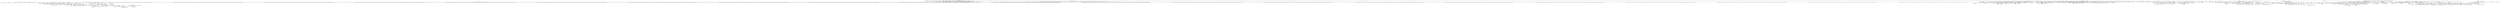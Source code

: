 digraph "&lt;global&gt;" {  
"9400" [label = <(METHOD,&lt;global&gt;)<SUB>31</SUB>> ]
"9401" [label = <(BLOCK,&lt;empty&gt;,&lt;empty&gt;)> ]
"9402" [label = <(LOCAL,float defxres: float)<SUB>55</SUB>> ]
"9403" [label = <(&lt;operator&gt;.assignment,defxres = 204.)<SUB>55</SUB>> ]
"9404" [label = <(IDENTIFIER,defxres,defxres = 204.)<SUB>55</SUB>> ]
"9405" [label = <(LITERAL,204.,defxres = 204.)<SUB>55</SUB>> ]
"9406" [label = <(LOCAL,float defyres: float)<SUB>56</SUB>> ]
"9407" [label = <(&lt;operator&gt;.assignment,defyres = 98.)<SUB>56</SUB>> ]
"9408" [label = <(IDENTIFIER,defyres,defyres = 98.)<SUB>56</SUB>> ]
"9409" [label = <(LITERAL,98.,defyres = 98.)<SUB>56</SUB>> ]
"9410" [label = <(LOCAL,const float half: float)<SUB>57</SUB>> ]
"9411" [label = <(&lt;operator&gt;.assignment,half = 0.5)<SUB>57</SUB>> ]
"9412" [label = <(IDENTIFIER,half,half = 0.5)<SUB>57</SUB>> ]
"9413" [label = <(LITERAL,0.5,half = 0.5)<SUB>57</SUB>> ]
"9414" [label = <(LOCAL,const float points: float)<SUB>58</SUB>> ]
"9415" [label = <(&lt;operator&gt;.assignment,points = 72.0)<SUB>58</SUB>> ]
"9416" [label = <(IDENTIFIER,points,points = 72.0)<SUB>58</SUB>> ]
"9417" [label = <(LITERAL,72.0,points = 72.0)<SUB>58</SUB>> ]
"9418" [label = <(LOCAL,float pageWidth: float)<SUB>59</SUB>> ]
"9419" [label = <(&lt;operator&gt;.assignment,pageWidth = 0)<SUB>59</SUB>> ]
"9420" [label = <(IDENTIFIER,pageWidth,pageWidth = 0)<SUB>59</SUB>> ]
"9421" [label = <(LITERAL,0,pageWidth = 0)<SUB>59</SUB>> ]
"9422" [label = <(LOCAL,float pageHeight: float)<SUB>60</SUB>> ]
"9423" [label = <(&lt;operator&gt;.assignment,pageHeight = 0)<SUB>60</SUB>> ]
"9424" [label = <(IDENTIFIER,pageHeight,pageHeight = 0)<SUB>60</SUB>> ]
"9425" [label = <(LITERAL,0,pageHeight = 0)<SUB>60</SUB>> ]
"9426" [label = <(LOCAL,int scaleToPage: int)<SUB>61</SUB>> ]
"9427" [label = <(&lt;operator&gt;.assignment,scaleToPage = 0)<SUB>61</SUB>> ]
"9428" [label = <(IDENTIFIER,scaleToPage,scaleToPage = 0)<SUB>61</SUB>> ]
"9429" [label = <(LITERAL,0,scaleToPage = 0)<SUB>61</SUB>> ]
"9430" [label = <(LOCAL,int totalPages: int)<SUB>62</SUB>> ]
"9431" [label = <(&lt;operator&gt;.assignment,totalPages = 0)<SUB>62</SUB>> ]
"9432" [label = <(IDENTIFIER,totalPages,totalPages = 0)<SUB>62</SUB>> ]
"9433" [label = <(LITERAL,0,totalPages = 0)<SUB>62</SUB>> ]
"9434" [label = <(LOCAL,int row: int)<SUB>63</SUB>> ]
"9435" [label = <(LOCAL,int maxline: int)<SUB>64</SUB>> ]
"9436" [label = <(&lt;operator&gt;.assignment,maxline = 512)<SUB>64</SUB>> ]
"9437" [label = <(IDENTIFIER,maxline,maxline = 512)<SUB>64</SUB>> ]
"9438" [label = <(LITERAL,512,maxline = 512)<SUB>64</SUB>> ]
"9439" [label = <(METHOD,printruns)<SUB>74</SUB>> ]
"9440" [label = <(PARAM,unsigned char *buf)<SUB>74</SUB>> ]
"9441" [label = <(PARAM,uint32_t *runs)<SUB>74</SUB>> ]
"9442" [label = <(PARAM,uint32_t *erun)<SUB>74</SUB>> ]
"9443" [label = <(PARAM,uint32_t lastx)<SUB>75</SUB>> ]
"9444" [label = <(BLOCK,&lt;empty&gt;,&lt;empty&gt;)<SUB>76</SUB>> ]
"9445" [label = <(LOCAL,static[] WBarr: static[])<SUB>81</SUB>> ]
"9446" [label = <(&lt;operator&gt;.assignment,WBarr[] = {{'d', 'n', 512}, {'e', 'o', 256}, {'f', 'p', 128},\012                 {'g', 'q', 64},  {'h', 'r', 32},  {'i', 's', 16},\012                 {'j', 't', 8},   {'k', 'u', 4},   {'l', 'v', 2},\012                 {'m', 'w', 1}})<SUB>81</SUB>> ]
"9447" [label = <(IDENTIFIER,WBarr,WBarr[] = {{'d', 'n', 512}, {'e', 'o', 256}, {'f', 'p', 128},\012                 {'g', 'q', 64},  {'h', 'r', 32},  {'i', 's', 16},\012                 {'j', 't', 8},   {'k', 'u', 4},   {'l', 'v', 2},\012                 {'m', 'w', 1}})<SUB>81</SUB>> ]
"9448" [label = <(&lt;operator&gt;.arrayInitializer,{{'d', 'n', 512}, {'e', 'o', 256}, {'f', 'p', 128},\012                 {'g', 'q', 64},  {'h', 'r', 32},  {'i', 's', 16},\012                 {'j', 't', 8},   {'k', 'u', 4},   {'l', 'v', 2},\012                 {'m', 'w', 1}})<SUB>81</SUB>> ]
"9449" [label = <(&lt;operator&gt;.arrayInitializer,{'d', 'n', 512})<SUB>81</SUB>> ]
"9450" [label = <(LITERAL,'d',{'d', 'n', 512})<SUB>81</SUB>> ]
"9451" [label = <(LITERAL,'n',{'d', 'n', 512})<SUB>81</SUB>> ]
"9452" [label = <(LITERAL,512,{'d', 'n', 512})<SUB>81</SUB>> ]
"9453" [label = <(&lt;operator&gt;.arrayInitializer,{'e', 'o', 256})<SUB>81</SUB>> ]
"9454" [label = <(LITERAL,'e',{'e', 'o', 256})<SUB>81</SUB>> ]
"9455" [label = <(LITERAL,'o',{'e', 'o', 256})<SUB>81</SUB>> ]
"9456" [label = <(LITERAL,256,{'e', 'o', 256})<SUB>81</SUB>> ]
"9457" [label = <(&lt;operator&gt;.arrayInitializer,{'f', 'p', 128})<SUB>81</SUB>> ]
"9458" [label = <(LITERAL,'f',{'f', 'p', 128})<SUB>81</SUB>> ]
"9459" [label = <(LITERAL,'p',{'f', 'p', 128})<SUB>81</SUB>> ]
"9460" [label = <(LITERAL,128,{'f', 'p', 128})<SUB>81</SUB>> ]
"9461" [label = <(&lt;operator&gt;.arrayInitializer,{'g', 'q', 64})<SUB>82</SUB>> ]
"9462" [label = <(LITERAL,'g',{'g', 'q', 64})<SUB>82</SUB>> ]
"9463" [label = <(LITERAL,'q',{'g', 'q', 64})<SUB>82</SUB>> ]
"9464" [label = <(LITERAL,64,{'g', 'q', 64})<SUB>82</SUB>> ]
"9465" [label = <(&lt;operator&gt;.arrayInitializer,{'h', 'r', 32})<SUB>82</SUB>> ]
"9466" [label = <(LITERAL,'h',{'h', 'r', 32})<SUB>82</SUB>> ]
"9467" [label = <(LITERAL,'r',{'h', 'r', 32})<SUB>82</SUB>> ]
"9468" [label = <(LITERAL,32,{'h', 'r', 32})<SUB>82</SUB>> ]
"9469" [label = <(&lt;operator&gt;.arrayInitializer,{'i', 's', 16})<SUB>82</SUB>> ]
"9470" [label = <(LITERAL,'i',{'i', 's', 16})<SUB>82</SUB>> ]
"9471" [label = <(LITERAL,'s',{'i', 's', 16})<SUB>82</SUB>> ]
"9472" [label = <(LITERAL,16,{'i', 's', 16})<SUB>82</SUB>> ]
"9473" [label = <(&lt;operator&gt;.arrayInitializer,{'j', 't', 8})<SUB>83</SUB>> ]
"9474" [label = <(LITERAL,'j',{'j', 't', 8})<SUB>83</SUB>> ]
"9475" [label = <(LITERAL,'t',{'j', 't', 8})<SUB>83</SUB>> ]
"9476" [label = <(LITERAL,8,{'j', 't', 8})<SUB>83</SUB>> ]
"9477" [label = <(&lt;operator&gt;.arrayInitializer,{'k', 'u', 4})<SUB>83</SUB>> ]
"9478" [label = <(LITERAL,'k',{'k', 'u', 4})<SUB>83</SUB>> ]
"9479" [label = <(LITERAL,'u',{'k', 'u', 4})<SUB>83</SUB>> ]
"9480" [label = <(LITERAL,4,{'k', 'u', 4})<SUB>83</SUB>> ]
"9481" [label = <(&lt;operator&gt;.arrayInitializer,{'l', 'v', 2})<SUB>83</SUB>> ]
"9482" [label = <(LITERAL,'l',{'l', 'v', 2})<SUB>83</SUB>> ]
"9483" [label = <(LITERAL,'v',{'l', 'v', 2})<SUB>83</SUB>> ]
"9484" [label = <(LITERAL,2,{'l', 'v', 2})<SUB>83</SUB>> ]
"9485" [label = <(&lt;operator&gt;.arrayInitializer,{'m', 'w', 1})<SUB>84</SUB>> ]
"9486" [label = <(LITERAL,'m',{'m', 'w', 1})<SUB>84</SUB>> ]
"9487" [label = <(LITERAL,'w',{'m', 'w', 1})<SUB>84</SUB>> ]
"9488" [label = <(LITERAL,1,{'m', 'w', 1})<SUB>84</SUB>> ]
"9489" [label = <(LOCAL,static char* svalue: char)<SUB>85</SUB>> ]
"9490" [label = <(&lt;operator&gt;.assignment,*svalue =\012        &quot; !\&quot;#$&amp;'*+,-./0123456789:;&lt;=&gt;?@ABCDEFGHIJKLMNOPQRSTUVWXYZ[]^_`abc&quot;)<SUB>85</SUB>> ]
"9491" [label = <(IDENTIFIER,svalue,*svalue =\012        &quot; !\&quot;#$&amp;'*+,-./0123456789:;&lt;=&gt;?@ABCDEFGHIJKLMNOPQRSTUVWXYZ[]^_`abc&quot;)<SUB>85</SUB>> ]
"9492" [label = <(LITERAL,&quot; !\&quot;#$&amp;'*+,-./0123456789:;&lt;=&gt;?@ABCDEFGHIJKLMNOPQRSTUVWXYZ[]^_`abc&quot;,*svalue =\012        &quot; !\&quot;#$&amp;'*+,-./0123456789:;&lt;=&gt;?@ABCDEFGHIJKLMNOPQRSTUVWXYZ[]^_`abc&quot;)<SUB>86</SUB>> ]
"9493" [label = <(LOCAL,int colormode: int)<SUB>87</SUB>> ]
"9494" [label = <(&lt;operator&gt;.assignment,colormode = 1)<SUB>87</SUB>> ]
"9495" [label = <(IDENTIFIER,colormode,colormode = 1)<SUB>87</SUB>> ]
"9496" [label = <(LITERAL,1,colormode = 1)<SUB>87</SUB>> ]
"9497" [label = <(LOCAL,uint32_t runlength: uint32_t)<SUB>88</SUB>> ]
"9498" [label = <(&lt;operator&gt;.assignment,runlength = 0)<SUB>88</SUB>> ]
"9499" [label = <(IDENTIFIER,runlength,runlength = 0)<SUB>88</SUB>> ]
"9500" [label = <(LITERAL,0,runlength = 0)<SUB>88</SUB>> ]
"9501" [label = <(LOCAL,int n: int)<SUB>89</SUB>> ]
"9502" [label = <(&lt;operator&gt;.assignment,n = maxline)<SUB>89</SUB>> ]
"9503" [label = <(IDENTIFIER,n,n = maxline)<SUB>89</SUB>> ]
"9504" [label = <(IDENTIFIER,maxline,n = maxline)<SUB>89</SUB>> ]
"9505" [label = <(LOCAL,uint32_t x: uint32_t)<SUB>90</SUB>> ]
"9506" [label = <(&lt;operator&gt;.assignment,x = 0)<SUB>90</SUB>> ]
"9507" [label = <(IDENTIFIER,x,x = 0)<SUB>90</SUB>> ]
"9508" [label = <(LITERAL,0,x = 0)<SUB>90</SUB>> ]
"9509" [label = <(LOCAL,int l: int)<SUB>91</SUB>> ]
"9510" [label = <(&lt;operator&gt;.cast,(void)buf)<SUB>93</SUB>> ]
"9511" [label = <(UNKNOWN,void,void)<SUB>93</SUB>> ]
"9512" [label = <(IDENTIFIER,buf,(void)buf)<SUB>93</SUB>> ]
"9513" [label = <(printf,printf(&quot;%d m(&quot;, row++))<SUB>94</SUB>> ]
"9514" [label = <(LITERAL,&quot;%d m(&quot;,printf(&quot;%d m(&quot;, row++))<SUB>94</SUB>> ]
"9515" [label = <(&lt;operator&gt;.postIncrement,row++)<SUB>94</SUB>> ]
"9516" [label = <(IDENTIFIER,row,row++)<SUB>94</SUB>> ]
"9517" [label = <(CONTROL_STRUCTURE,while (runs &lt; erun),while (runs &lt; erun))<SUB>95</SUB>> ]
"9518" [label = <(&lt;operator&gt;.lessThan,runs &lt; erun)<SUB>95</SUB>> ]
"9519" [label = <(IDENTIFIER,runs,runs &lt; erun)<SUB>95</SUB>> ]
"9520" [label = <(IDENTIFIER,erun,runs &lt; erun)<SUB>95</SUB>> ]
"9521" [label = <(BLOCK,&lt;empty&gt;,&lt;empty&gt;)<SUB>96</SUB>> ]
"9522" [label = <(CONTROL_STRUCTURE,if (runlength &lt;= 0),if (runlength &lt;= 0))<SUB>97</SUB>> ]
"9523" [label = <(&lt;operator&gt;.lessEqualsThan,runlength &lt;= 0)<SUB>97</SUB>> ]
"9524" [label = <(IDENTIFIER,runlength,runlength &lt;= 0)<SUB>97</SUB>> ]
"9525" [label = <(LITERAL,0,runlength &lt;= 0)<SUB>97</SUB>> ]
"9526" [label = <(BLOCK,&lt;empty&gt;,&lt;empty&gt;)<SUB>98</SUB>> ]
"9527" [label = <(&lt;operators&gt;.assignmentXor,colormode ^= 1)<SUB>99</SUB>> ]
"9528" [label = <(IDENTIFIER,colormode,colormode ^= 1)<SUB>99</SUB>> ]
"9529" [label = <(LITERAL,1,colormode ^= 1)<SUB>99</SUB>> ]
"9530" [label = <(&lt;operator&gt;.assignment,runlength = *runs++)<SUB>100</SUB>> ]
"9531" [label = <(IDENTIFIER,runlength,runlength = *runs++)<SUB>100</SUB>> ]
"9532" [label = <(&lt;operator&gt;.indirection,*runs++)<SUB>100</SUB>> ]
"9533" [label = <(&lt;operator&gt;.postIncrement,runs++)<SUB>100</SUB>> ]
"9534" [label = <(IDENTIFIER,runs,runs++)<SUB>100</SUB>> ]
"9535" [label = <(CONTROL_STRUCTURE,if (x + runlength &gt; lastx),if (x + runlength &gt; lastx))<SUB>101</SUB>> ]
"9536" [label = <(&lt;operator&gt;.greaterThan,x + runlength &gt; lastx)<SUB>101</SUB>> ]
"9537" [label = <(&lt;operator&gt;.addition,x + runlength)<SUB>101</SUB>> ]
"9538" [label = <(IDENTIFIER,x,x + runlength)<SUB>101</SUB>> ]
"9539" [label = <(IDENTIFIER,runlength,x + runlength)<SUB>101</SUB>> ]
"9540" [label = <(IDENTIFIER,lastx,x + runlength &gt; lastx)<SUB>101</SUB>> ]
"9541" [label = <(BLOCK,&lt;empty&gt;,&lt;empty&gt;)<SUB>102</SUB>> ]
"9542" [label = <(&lt;operator&gt;.assignment,runlength = runs[-1] = lastx - x)<SUB>102</SUB>> ]
"9543" [label = <(IDENTIFIER,runlength,runlength = runs[-1] = lastx - x)<SUB>102</SUB>> ]
"9544" [label = <(&lt;operator&gt;.assignment,runs[-1] = lastx - x)<SUB>102</SUB>> ]
"9545" [label = <(&lt;operator&gt;.indirectIndexAccess,runs[-1])<SUB>102</SUB>> ]
"9546" [label = <(IDENTIFIER,runs,runs[-1] = lastx - x)<SUB>102</SUB>> ]
"9547" [label = <(&lt;operator&gt;.minus,-1)<SUB>102</SUB>> ]
"9548" [label = <(LITERAL,1,-1)<SUB>102</SUB>> ]
"9549" [label = <(&lt;operator&gt;.subtraction,lastx - x)<SUB>102</SUB>> ]
"9550" [label = <(IDENTIFIER,lastx,lastx - x)<SUB>102</SUB>> ]
"9551" [label = <(IDENTIFIER,x,lastx - x)<SUB>102</SUB>> ]
"9552" [label = <(&lt;operator&gt;.assignmentPlus,x += runlength)<SUB>103</SUB>> ]
"9553" [label = <(IDENTIFIER,x,x += runlength)<SUB>103</SUB>> ]
"9554" [label = <(IDENTIFIER,runlength,x += runlength)<SUB>103</SUB>> ]
"9555" [label = <(CONTROL_STRUCTURE,if (!colormode &amp;&amp; runs == erun),if (!colormode &amp;&amp; runs == erun))<SUB>104</SUB>> ]
"9556" [label = <(&lt;operator&gt;.logicalAnd,!colormode &amp;&amp; runs == erun)<SUB>104</SUB>> ]
"9557" [label = <(&lt;operator&gt;.logicalNot,!colormode)<SUB>104</SUB>> ]
"9558" [label = <(IDENTIFIER,colormode,!colormode)<SUB>104</SUB>> ]
"9559" [label = <(&lt;operator&gt;.equals,runs == erun)<SUB>104</SUB>> ]
"9560" [label = <(IDENTIFIER,runs,runs == erun)<SUB>104</SUB>> ]
"9561" [label = <(IDENTIFIER,erun,runs == erun)<SUB>104</SUB>> ]
"9562" [label = <(BLOCK,&lt;empty&gt;,&lt;empty&gt;)<SUB>105</SUB>> ]
"9563" [label = <(CONTROL_STRUCTURE,break;,break;)<SUB>105</SUB>> ]
"9564" [label = <(&lt;operator&gt;.assignment,l = 0)<SUB>117</SUB>> ]
"9565" [label = <(IDENTIFIER,l,l = 0)<SUB>117</SUB>> ]
"9566" [label = <(LITERAL,0,l = 0)<SUB>117</SUB>> ]
"9567" [label = <(CONTROL_STRUCTURE,while (runlength &gt; 6),while (runlength &gt; 6))<SUB>118</SUB>> ]
"9568" [label = <(&lt;operator&gt;.greaterThan,runlength &gt; 6)<SUB>118</SUB>> ]
"9569" [label = <(IDENTIFIER,runlength,runlength &gt; 6)<SUB>118</SUB>> ]
"9570" [label = <(LITERAL,6,runlength &gt; 6)<SUB>118</SUB>> ]
"9571" [label = <(BLOCK,&lt;empty&gt;,&lt;empty&gt;)<SUB>119</SUB>> ]
"9572" [label = <(CONTROL_STRUCTURE,if (runlength &gt;= WBarr[l].width),if (runlength &gt;= WBarr[l].width))<SUB>120</SUB>> ]
"9573" [label = <(&lt;operator&gt;.greaterEqualsThan,runlength &gt;= WBarr[l].width)<SUB>120</SUB>> ]
"9574" [label = <(IDENTIFIER,runlength,runlength &gt;= WBarr[l].width)<SUB>120</SUB>> ]
"9575" [label = <(&lt;operator&gt;.fieldAccess,WBarr[l].width)<SUB>120</SUB>> ]
"9576" [label = <(&lt;operator&gt;.indirectIndexAccess,WBarr[l])<SUB>120</SUB>> ]
"9577" [label = <(IDENTIFIER,WBarr,runlength &gt;= WBarr[l].width)<SUB>120</SUB>> ]
"9578" [label = <(IDENTIFIER,l,runlength &gt;= WBarr[l].width)<SUB>120</SUB>> ]
"9579" [label = <(FIELD_IDENTIFIER,width,width)<SUB>120</SUB>> ]
"9580" [label = <(BLOCK,&lt;empty&gt;,&lt;empty&gt;)<SUB>121</SUB>> ]
"9581" [label = <(CONTROL_STRUCTURE,if (n == 0),if (n == 0))<SUB>122</SUB>> ]
"9582" [label = <(&lt;operator&gt;.equals,n == 0)<SUB>122</SUB>> ]
"9583" [label = <(IDENTIFIER,n,n == 0)<SUB>122</SUB>> ]
"9584" [label = <(LITERAL,0,n == 0)<SUB>122</SUB>> ]
"9585" [label = <(BLOCK,&lt;empty&gt;,&lt;empty&gt;)<SUB>123</SUB>> ]
"9586" [label = <(putchar,putchar('\n'))<SUB>124</SUB>> ]
"9587" [label = <(LITERAL,'\n',putchar('\n'))<SUB>124</SUB>> ]
"9588" [label = <(&lt;operator&gt;.assignment,n = maxline)<SUB>125</SUB>> ]
"9589" [label = <(IDENTIFIER,n,n = maxline)<SUB>125</SUB>> ]
"9590" [label = <(IDENTIFIER,maxline,n = maxline)<SUB>125</SUB>> ]
"9591" [label = <(BLOCK,&lt;empty&gt;,&lt;empty&gt;)<SUB>127</SUB>> ]
"9592" [label = <(putchar,putchar(colormode ? WBarr[l].black : WBarr[l].white))<SUB>127</SUB>> ]
"9593" [label = <(&lt;operator&gt;.conditional,colormode ? WBarr[l].black : WBarr[l].white)<SUB>127</SUB>> ]
"9594" [label = <(IDENTIFIER,colormode,colormode ? WBarr[l].black : WBarr[l].white)<SUB>127</SUB>> ]
"9595" [label = <(&lt;operator&gt;.fieldAccess,WBarr[l].black)<SUB>127</SUB>> ]
"9596" [label = <(&lt;operator&gt;.indirectIndexAccess,WBarr[l])<SUB>127</SUB>> ]
"9597" [label = <(IDENTIFIER,WBarr,colormode ? WBarr[l].black : WBarr[l].white)<SUB>127</SUB>> ]
"9598" [label = <(IDENTIFIER,l,colormode ? WBarr[l].black : WBarr[l].white)<SUB>127</SUB>> ]
"9599" [label = <(FIELD_IDENTIFIER,black,black)<SUB>127</SUB>> ]
"9600" [label = <(&lt;operator&gt;.fieldAccess,WBarr[l].white)<SUB>127</SUB>> ]
"9601" [label = <(&lt;operator&gt;.indirectIndexAccess,WBarr[l])<SUB>127</SUB>> ]
"9602" [label = <(IDENTIFIER,WBarr,colormode ? WBarr[l].black : WBarr[l].white)<SUB>127</SUB>> ]
"9603" [label = <(IDENTIFIER,l,colormode ? WBarr[l].black : WBarr[l].white)<SUB>127</SUB>> ]
"9604" [label = <(FIELD_IDENTIFIER,white,white)<SUB>127</SUB>> ]
"9605" [label = <(&lt;operator&gt;.postDecrement,n--)<SUB>127</SUB>> ]
"9606" [label = <(IDENTIFIER,n,n--)<SUB>127</SUB>> ]
"9607" [label = <(&lt;operator&gt;.assignmentMinus,runlength -= WBarr[l].width)<SUB>128</SUB>> ]
"9608" [label = <(IDENTIFIER,runlength,runlength -= WBarr[l].width)<SUB>128</SUB>> ]
"9609" [label = <(&lt;operator&gt;.fieldAccess,WBarr[l].width)<SUB>128</SUB>> ]
"9610" [label = <(&lt;operator&gt;.indirectIndexAccess,WBarr[l])<SUB>128</SUB>> ]
"9611" [label = <(IDENTIFIER,WBarr,runlength -= WBarr[l].width)<SUB>128</SUB>> ]
"9612" [label = <(IDENTIFIER,l,runlength -= WBarr[l].width)<SUB>128</SUB>> ]
"9613" [label = <(FIELD_IDENTIFIER,width,width)<SUB>128</SUB>> ]
"9614" [label = <(CONTROL_STRUCTURE,else,else)<SUB>131</SUB>> ]
"9615" [label = <(BLOCK,&lt;empty&gt;,&lt;empty&gt;)<SUB>131</SUB>> ]
"9616" [label = <(&lt;operator&gt;.postIncrement,l++)<SUB>131</SUB>> ]
"9617" [label = <(IDENTIFIER,l,l++)<SUB>131</SUB>> ]
"9618" [label = <(CONTROL_STRUCTURE,while (runlength &gt; 0 &amp;&amp; runlength &lt;= 6),while (runlength &gt; 0 &amp;&amp; runlength &lt;= 6))<SUB>133</SUB>> ]
"9619" [label = <(&lt;operator&gt;.logicalAnd,runlength &gt; 0 &amp;&amp; runlength &lt;= 6)<SUB>133</SUB>> ]
"9620" [label = <(&lt;operator&gt;.greaterThan,runlength &gt; 0)<SUB>133</SUB>> ]
"9621" [label = <(IDENTIFIER,runlength,runlength &gt; 0)<SUB>133</SUB>> ]
"9622" [label = <(LITERAL,0,runlength &gt; 0)<SUB>133</SUB>> ]
"9623" [label = <(&lt;operator&gt;.lessEqualsThan,runlength &lt;= 6)<SUB>133</SUB>> ]
"9624" [label = <(IDENTIFIER,runlength,runlength &lt;= 6)<SUB>133</SUB>> ]
"9625" [label = <(LITERAL,6,runlength &lt;= 6)<SUB>133</SUB>> ]
"9626" [label = <(BLOCK,&lt;empty&gt;,&lt;empty&gt;)<SUB>134</SUB>> ]
"9627" [label = <(LOCAL,uint32_t bitsleft: uint32_t)<SUB>135</SUB>> ]
"9628" [label = <(&lt;operator&gt;.assignment,bitsleft = 6)<SUB>135</SUB>> ]
"9629" [label = <(IDENTIFIER,bitsleft,bitsleft = 6)<SUB>135</SUB>> ]
"9630" [label = <(LITERAL,6,bitsleft = 6)<SUB>135</SUB>> ]
"9631" [label = <(LOCAL,int t: int)<SUB>136</SUB>> ]
"9632" [label = <(&lt;operator&gt;.assignment,t = 0)<SUB>136</SUB>> ]
"9633" [label = <(IDENTIFIER,t,t = 0)<SUB>136</SUB>> ]
"9634" [label = <(LITERAL,0,t = 0)<SUB>136</SUB>> ]
"9635" [label = <(CONTROL_STRUCTURE,while (bitsleft),while (bitsleft))<SUB>137</SUB>> ]
"9636" [label = <(IDENTIFIER,bitsleft,while (bitsleft))<SUB>137</SUB>> ]
"9637" [label = <(BLOCK,&lt;empty&gt;,&lt;empty&gt;)<SUB>138</SUB>> ]
"9638" [label = <(CONTROL_STRUCTURE,if (runlength &lt;= bitsleft),if (runlength &lt;= bitsleft))<SUB>139</SUB>> ]
"9639" [label = <(&lt;operator&gt;.lessEqualsThan,runlength &lt;= bitsleft)<SUB>139</SUB>> ]
"9640" [label = <(IDENTIFIER,runlength,runlength &lt;= bitsleft)<SUB>139</SUB>> ]
"9641" [label = <(IDENTIFIER,bitsleft,runlength &lt;= bitsleft)<SUB>139</SUB>> ]
"9642" [label = <(BLOCK,&lt;empty&gt;,&lt;empty&gt;)<SUB>140</SUB>> ]
"9643" [label = <(CONTROL_STRUCTURE,if (colormode &amp;&amp; 1),if (colormode &amp;&amp; 1))<SUB>141</SUB>> ]
"9644" [label = <(&lt;operator&gt;.logicalAnd,colormode &amp;&amp; 1)<SUB>141</SUB>> ]
"9645" [label = <(IDENTIFIER,colormode,colormode &amp;&amp; 1)<SUB>141</SUB>> ]
"9646" [label = <(LITERAL,1,colormode &amp;&amp; 1)<SUB>141</SUB>> ]
"9647" [label = <(BLOCK,&lt;empty&gt;,&lt;empty&gt;)<SUB>142</SUB>> ]
"9648" [label = <(&lt;operators&gt;.assignmentOr,t |= ((1 &lt;&lt; runlength) - 1) &lt;&lt; (bitsleft - runlength))<SUB>142</SUB>> ]
"9649" [label = <(IDENTIFIER,t,t |= ((1 &lt;&lt; runlength) - 1) &lt;&lt; (bitsleft - runlength))<SUB>142</SUB>> ]
"9650" [label = <(&lt;operator&gt;.shiftLeft,((1 &lt;&lt; runlength) - 1) &lt;&lt; (bitsleft - runlength))<SUB>142</SUB>> ]
"9651" [label = <(&lt;operator&gt;.subtraction,(1 &lt;&lt; runlength) - 1)<SUB>142</SUB>> ]
"9652" [label = <(&lt;operator&gt;.shiftLeft,1 &lt;&lt; runlength)<SUB>142</SUB>> ]
"9653" [label = <(LITERAL,1,1 &lt;&lt; runlength)<SUB>142</SUB>> ]
"9654" [label = <(IDENTIFIER,runlength,1 &lt;&lt; runlength)<SUB>142</SUB>> ]
"9655" [label = <(LITERAL,1,(1 &lt;&lt; runlength) - 1)<SUB>142</SUB>> ]
"9656" [label = <(&lt;operator&gt;.subtraction,bitsleft - runlength)<SUB>142</SUB>> ]
"9657" [label = <(IDENTIFIER,bitsleft,bitsleft - runlength)<SUB>142</SUB>> ]
"9658" [label = <(IDENTIFIER,runlength,bitsleft - runlength)<SUB>142</SUB>> ]
"9659" [label = <(&lt;operator&gt;.assignmentMinus,bitsleft -= runlength)<SUB>143</SUB>> ]
"9660" [label = <(IDENTIFIER,bitsleft,bitsleft -= runlength)<SUB>143</SUB>> ]
"9661" [label = <(IDENTIFIER,runlength,bitsleft -= runlength)<SUB>143</SUB>> ]
"9662" [label = <(&lt;operator&gt;.assignment,runlength = 0)<SUB>144</SUB>> ]
"9663" [label = <(IDENTIFIER,runlength,runlength = 0)<SUB>144</SUB>> ]
"9664" [label = <(LITERAL,0,runlength = 0)<SUB>144</SUB>> ]
"9665" [label = <(CONTROL_STRUCTURE,if (bitsleft &amp;&amp; 1),if (bitsleft &amp;&amp; 1))<SUB>145</SUB>> ]
"9666" [label = <(&lt;operator&gt;.logicalAnd,bitsleft &amp;&amp; 1)<SUB>145</SUB>> ]
"9667" [label = <(IDENTIFIER,bitsleft,bitsleft &amp;&amp; 1)<SUB>145</SUB>> ]
"9668" [label = <(LITERAL,1,bitsleft &amp;&amp; 1)<SUB>145</SUB>> ]
"9669" [label = <(BLOCK,&lt;empty&gt;,&lt;empty&gt;)<SUB>146</SUB>> ]
"9670" [label = <(CONTROL_STRUCTURE,if (runs &gt;= erun),if (runs &gt;= erun))<SUB>147</SUB>> ]
"9671" [label = <(&lt;operator&gt;.greaterEqualsThan,runs &gt;= erun)<SUB>147</SUB>> ]
"9672" [label = <(IDENTIFIER,runs,runs &gt;= erun)<SUB>147</SUB>> ]
"9673" [label = <(IDENTIFIER,erun,runs &gt;= erun)<SUB>147</SUB>> ]
"9674" [label = <(BLOCK,&lt;empty&gt;,&lt;empty&gt;)<SUB>148</SUB>> ]
"9675" [label = <(CONTROL_STRUCTURE,break;,break;)<SUB>148</SUB>> ]
"9676" [label = <(&lt;operators&gt;.assignmentXor,colormode ^= 1)<SUB>149</SUB>> ]
"9677" [label = <(IDENTIFIER,colormode,colormode ^= 1)<SUB>149</SUB>> ]
"9678" [label = <(LITERAL,1,colormode ^= 1)<SUB>149</SUB>> ]
"9679" [label = <(&lt;operator&gt;.assignment,runlength = *runs++)<SUB>150</SUB>> ]
"9680" [label = <(IDENTIFIER,runlength,runlength = *runs++)<SUB>150</SUB>> ]
"9681" [label = <(&lt;operator&gt;.indirection,*runs++)<SUB>150</SUB>> ]
"9682" [label = <(&lt;operator&gt;.postIncrement,runs++)<SUB>150</SUB>> ]
"9683" [label = <(IDENTIFIER,runs,runs++)<SUB>150</SUB>> ]
"9684" [label = <(CONTROL_STRUCTURE,if (x + runlength &gt; lastx),if (x + runlength &gt; lastx))<SUB>151</SUB>> ]
"9685" [label = <(&lt;operator&gt;.greaterThan,x + runlength &gt; lastx)<SUB>151</SUB>> ]
"9686" [label = <(&lt;operator&gt;.addition,x + runlength)<SUB>151</SUB>> ]
"9687" [label = <(IDENTIFIER,x,x + runlength)<SUB>151</SUB>> ]
"9688" [label = <(IDENTIFIER,runlength,x + runlength)<SUB>151</SUB>> ]
"9689" [label = <(IDENTIFIER,lastx,x + runlength &gt; lastx)<SUB>151</SUB>> ]
"9690" [label = <(BLOCK,&lt;empty&gt;,&lt;empty&gt;)<SUB>152</SUB>> ]
"9691" [label = <(&lt;operator&gt;.assignment,runlength = runs[-1] = lastx - x)<SUB>152</SUB>> ]
"9692" [label = <(IDENTIFIER,runlength,runlength = runs[-1] = lastx - x)<SUB>152</SUB>> ]
"9693" [label = <(&lt;operator&gt;.assignment,runs[-1] = lastx - x)<SUB>152</SUB>> ]
"9694" [label = <(&lt;operator&gt;.indirectIndexAccess,runs[-1])<SUB>152</SUB>> ]
"9695" [label = <(IDENTIFIER,runs,runs[-1] = lastx - x)<SUB>152</SUB>> ]
"9696" [label = <(&lt;operator&gt;.minus,-1)<SUB>152</SUB>> ]
"9697" [label = <(LITERAL,1,-1)<SUB>152</SUB>> ]
"9698" [label = <(&lt;operator&gt;.subtraction,lastx - x)<SUB>152</SUB>> ]
"9699" [label = <(IDENTIFIER,lastx,lastx - x)<SUB>152</SUB>> ]
"9700" [label = <(IDENTIFIER,x,lastx - x)<SUB>152</SUB>> ]
"9701" [label = <(&lt;operator&gt;.assignmentPlus,x += runlength)<SUB>153</SUB>> ]
"9702" [label = <(IDENTIFIER,x,x += runlength)<SUB>153</SUB>> ]
"9703" [label = <(IDENTIFIER,runlength,x += runlength)<SUB>153</SUB>> ]
"9704" [label = <(CONTROL_STRUCTURE,else,else)<SUB>157</SUB>> ]
"9705" [label = <(BLOCK,&lt;empty&gt;,&lt;empty&gt;)<SUB>157</SUB>> ]
"9706" [label = <(CONTROL_STRUCTURE,if (colormode &amp;&amp; 1),if (colormode &amp;&amp; 1))<SUB>158</SUB>> ]
"9707" [label = <(&lt;operator&gt;.logicalAnd,colormode &amp;&amp; 1)<SUB>158</SUB>> ]
"9708" [label = <(IDENTIFIER,colormode,colormode &amp;&amp; 1)<SUB>158</SUB>> ]
"9709" [label = <(LITERAL,1,colormode &amp;&amp; 1)<SUB>158</SUB>> ]
"9710" [label = <(BLOCK,&lt;empty&gt;,&lt;empty&gt;)<SUB>159</SUB>> ]
"9711" [label = <(&lt;operators&gt;.assignmentOr,t |= ((1 &lt;&lt; bitsleft) - 1))<SUB>159</SUB>> ]
"9712" [label = <(IDENTIFIER,t,t |= ((1 &lt;&lt; bitsleft) - 1))<SUB>159</SUB>> ]
"9713" [label = <(&lt;operator&gt;.subtraction,(1 &lt;&lt; bitsleft) - 1)<SUB>159</SUB>> ]
"9714" [label = <(&lt;operator&gt;.shiftLeft,1 &lt;&lt; bitsleft)<SUB>159</SUB>> ]
"9715" [label = <(LITERAL,1,1 &lt;&lt; bitsleft)<SUB>159</SUB>> ]
"9716" [label = <(IDENTIFIER,bitsleft,1 &lt;&lt; bitsleft)<SUB>159</SUB>> ]
"9717" [label = <(LITERAL,1,(1 &lt;&lt; bitsleft) - 1)<SUB>159</SUB>> ]
"9718" [label = <(&lt;operator&gt;.assignmentMinus,runlength -= bitsleft)<SUB>160</SUB>> ]
"9719" [label = <(IDENTIFIER,runlength,runlength -= bitsleft)<SUB>160</SUB>> ]
"9720" [label = <(IDENTIFIER,bitsleft,runlength -= bitsleft)<SUB>160</SUB>> ]
"9721" [label = <(&lt;operator&gt;.assignment,bitsleft = 0)<SUB>161</SUB>> ]
"9722" [label = <(IDENTIFIER,bitsleft,bitsleft = 0)<SUB>161</SUB>> ]
"9723" [label = <(LITERAL,0,bitsleft = 0)<SUB>161</SUB>> ]
"9724" [label = <(CONTROL_STRUCTURE,if (n == 0),if (n == 0))<SUB>164</SUB>> ]
"9725" [label = <(&lt;operator&gt;.equals,n == 0)<SUB>164</SUB>> ]
"9726" [label = <(IDENTIFIER,n,n == 0)<SUB>164</SUB>> ]
"9727" [label = <(LITERAL,0,n == 0)<SUB>164</SUB>> ]
"9728" [label = <(BLOCK,&lt;empty&gt;,&lt;empty&gt;)<SUB>165</SUB>> ]
"9729" [label = <(putchar,putchar('\n'))<SUB>166</SUB>> ]
"9730" [label = <(LITERAL,'\n',putchar('\n'))<SUB>166</SUB>> ]
"9731" [label = <(&lt;operator&gt;.assignment,n = maxline)<SUB>167</SUB>> ]
"9732" [label = <(IDENTIFIER,n,n = maxline)<SUB>167</SUB>> ]
"9733" [label = <(IDENTIFIER,maxline,n = maxline)<SUB>167</SUB>> ]
"9734" [label = <(BLOCK,&lt;empty&gt;,&lt;empty&gt;)<SUB>169</SUB>> ]
"9735" [label = <(putchar,putchar(svalue[t]))<SUB>169</SUB>> ]
"9736" [label = <(&lt;operator&gt;.indirectIndexAccess,svalue[t])<SUB>169</SUB>> ]
"9737" [label = <(IDENTIFIER,svalue,putchar(svalue[t]))<SUB>169</SUB>> ]
"9738" [label = <(IDENTIFIER,t,putchar(svalue[t]))<SUB>169</SUB>> ]
"9739" [label = <(&lt;operator&gt;.postDecrement,n--)<SUB>169</SUB>> ]
"9740" [label = <(IDENTIFIER,n,n--)<SUB>169</SUB>> ]
"9741" [label = <(printf,printf(&quot;)s\n&quot;))<SUB>172</SUB>> ]
"9742" [label = <(LITERAL,&quot;)s\n&quot;,printf(&quot;)s\n&quot;))<SUB>172</SUB>> ]
"9743" [label = <(METHOD_RETURN,void)<SUB>74</SUB>> ]
"9745" [label = <(METHOD,emitFont)<SUB>180</SUB>> ]
"9746" [label = <(PARAM,FILE *fd)<SUB>180</SUB>> ]
"9747" [label = <(BLOCK,&lt;empty&gt;,&lt;empty&gt;)<SUB>181</SUB>> ]
"9748" [label = <(LOCAL,constchar*[] fontPrologue: char*[])<SUB>182</SUB>> ]
"9749" [label = <(&lt;operator&gt;.assignment,*fontPrologue[] = {\012        &quot;/newfont 10 dict def newfont begin /FontType 3 def /FontMatrix [1&quot;,\012        &quot;0 0 1 0 0] def /FontBBox [0 0 512 1] def /Encoding 256 array def&quot;,\012        &quot;0 1 31{Encoding exch /255 put}for 120 1 255{Encoding exch /255&quot;,\012        &quot;put}for Encoding 37 /255 put Encoding 40 /255 put Encoding 41 /255&quot;,\012        &quot;put Encoding 92 /255 put /count 0 def /ls{Encoding exch count 3&quot;,\012        &quot;string cvs cvn put /count count 1 add def}def 32 1 36{ls}for&quot;,\012        &quot;38 1 39{ls}for 42 1 91{ls}for 93 1 99{ls}for /count 100&quot;,\012        &quot;def 100 1 119{ls}for /CharDict 5 dict def CharDict begin /white&quot;,\012        &quot;{dup 255 eq{pop}{1 dict begin 100 sub neg 512 exch bitshift&quot;,\012        &quot;/cw exch def cw 0 0 0 cw 1 setcachedevice end}ifelse}def /black&quot;,\012        &quot;{dup 255 eq{pop}{1 dict begin 110 sub neg 512 exch bitshift&quot;,\012        &quot;/cw exch def cw 0 0 0 cw 1 setcachedevice 0 0 moveto cw 0 rlineto&quot;,\012        &quot;0 1 rlineto cw neg 0 rlineto closepath fill end}ifelse}def /numbuild&quot;,\012        &quot;{dup 255 eq{pop}{6 0 0 0 6 1 setcachedevice 0 1 5{0 moveto&quot;,\012        &quot;dup 32 and 32 eq{1 0 rlineto 0 1 rlineto -1 0 rlineto closepath&quot;,\012        &quot;fill newpath}if 1 bitshift}for pop}ifelse}def /.notdef {}&quot;,\012        &quot;def /255 {}def end /BuildChar{exch begin dup 110 ge{Encoding&quot;,\012        &quot;exch get 3 string cvs cvi CharDict /black get}{dup 100 ge {Encoding&quot;,\012        &quot;exch get 3 string cvs cvi CharDict /white get}{Encoding exch get&quot;,\012        &quot;3 string cvs cvi CharDict /numbuild get}ifelse}ifelse exec end&quot;,\012        &quot;}def end /Bitfont newfont definefont 1 scalefont setfont&quot;,\012        NULL})<SUB>182</SUB>> ]
"9750" [label = <(IDENTIFIER,fontPrologue,*fontPrologue[] = {\012        &quot;/newfont 10 dict def newfont begin /FontType 3 def /FontMatrix [1&quot;,\012        &quot;0 0 1 0 0] def /FontBBox [0 0 512 1] def /Encoding 256 array def&quot;,\012        &quot;0 1 31{Encoding exch /255 put}for 120 1 255{Encoding exch /255&quot;,\012        &quot;put}for Encoding 37 /255 put Encoding 40 /255 put Encoding 41 /255&quot;,\012        &quot;put Encoding 92 /255 put /count 0 def /ls{Encoding exch count 3&quot;,\012        &quot;string cvs cvn put /count count 1 add def}def 32 1 36{ls}for&quot;,\012        &quot;38 1 39{ls}for 42 1 91{ls}for 93 1 99{ls}for /count 100&quot;,\012        &quot;def 100 1 119{ls}for /CharDict 5 dict def CharDict begin /white&quot;,\012        &quot;{dup 255 eq{pop}{1 dict begin 100 sub neg 512 exch bitshift&quot;,\012        &quot;/cw exch def cw 0 0 0 cw 1 setcachedevice end}ifelse}def /black&quot;,\012        &quot;{dup 255 eq{pop}{1 dict begin 110 sub neg 512 exch bitshift&quot;,\012        &quot;/cw exch def cw 0 0 0 cw 1 setcachedevice 0 0 moveto cw 0 rlineto&quot;,\012        &quot;0 1 rlineto cw neg 0 rlineto closepath fill end}ifelse}def /numbuild&quot;,\012        &quot;{dup 255 eq{pop}{6 0 0 0 6 1 setcachedevice 0 1 5{0 moveto&quot;,\012        &quot;dup 32 and 32 eq{1 0 rlineto 0 1 rlineto -1 0 rlineto closepath&quot;,\012        &quot;fill newpath}if 1 bitshift}for pop}ifelse}def /.notdef {}&quot;,\012        &quot;def /255 {}def end /BuildChar{exch begin dup 110 ge{Encoding&quot;,\012        &quot;exch get 3 string cvs cvi CharDict /black get}{dup 100 ge {Encoding&quot;,\012        &quot;exch get 3 string cvs cvi CharDict /white get}{Encoding exch get&quot;,\012        &quot;3 string cvs cvi CharDict /numbuild get}ifelse}ifelse exec end&quot;,\012        &quot;}def end /Bitfont newfont definefont 1 scalefont setfont&quot;,\012        NULL})<SUB>182</SUB>> ]
"9751" [label = <(&lt;operator&gt;.arrayInitializer,{\012        &quot;/newfont 10 dict def newfont begin /FontType 3 def /FontMatrix [1&quot;,\012        &quot;0 0 1 0 0] def /FontBBox [0 0 512 1] def /Encoding 256 array def&quot;,\012        &quot;0 1 31{Encoding exch /255 put}for 120 1 255{Encoding exch /255&quot;,\012        &quot;put}for Encoding 37 /255 put Encoding 40 /255 put Encoding 41 /255&quot;,\012        &quot;put Encoding 92 /255 put /count 0 def /ls{Encoding exch count 3&quot;,\012        &quot;string cvs cvn put /count count 1 add def}def 32 1 36{ls}for&quot;,\012        &quot;38 1 39{ls}for 42 1 91{ls}for 93 1 99{ls}for /count 100&quot;,\012        &quot;def 100 1 119{ls}for /CharDict 5 dict def CharDict begin /white&quot;,\012        &quot;{dup 255 eq{pop}{1 dict begin 100 sub neg 512 exch bitshift&quot;,\012        &quot;/cw exch def cw 0 0 0 cw 1 setcachedevice end}ifelse}def /black&quot;,\012        &quot;{dup 255 eq{pop}{1 dict begin 110 sub neg 512 exch bitshift&quot;,\012        &quot;/cw exch def cw 0 0 0 cw 1 setcachedevice 0 0 moveto cw 0 rlineto&quot;,\012        &quot;0 1 rlineto cw neg 0 rlineto closepath fill end}ifelse}def /numbuild&quot;,\012        &quot;{dup 255 eq{pop}{6 0 0 0 6 1 setcachedevice 0 1 5{0 moveto&quot;,\012        &quot;dup 32 and 32 eq{1 0 rlineto 0 1 rlineto -1 0 rlineto closepath&quot;,\012        &quot;fill newpath}if 1 bitshift}for pop}ifelse}def /.notdef {}&quot;,\012        &quot;def /255 {}def end /BuildChar{exch begin dup 110 ge{Encoding&quot;,\012        &quot;exch get 3 string cvs cvi CharDict /black get}{dup 100 ge {Encoding&quot;,\012        &quot;exch get 3 string cvs cvi CharDict /white get}{Encoding exch get&quot;,\012        &quot;3 string cvs cvi CharDict /numbuild get}ifelse}ifelse exec end&quot;,\012        &quot;}def end /Bitfont newfont definefont 1 scalefont setfont&quot;,\012        NULL})<SUB>182</SUB>> ]
"9752" [label = <(LITERAL,&quot;/newfont 10 dict def newfont begin /FontType 3 def /FontMatrix [1&quot;,{\012        &quot;/newfont 10 dict def newfont begin /FontType 3 def /FontMatrix [1&quot;,\012        &quot;0 0 1 0 0] def /FontBBox [0 0 512 1] def /Encoding 256 array def&quot;,\012        &quot;0 1 31{Encoding exch /255 put}for 120 1 255{Encoding exch /255&quot;,\012        &quot;put}for Encoding 37 /255 put Encoding 40 /255 put Encoding 41 /255&quot;,\012        &quot;put Encoding 92 /255 put /count 0 def /ls{Encoding exch count 3&quot;,\012        &quot;string cvs cvn put /count count 1 add def}def 32 1 36{ls}for&quot;,\012        &quot;38 1 39{ls}for 42 1 91{ls}for 93 1 99{ls}for /count 100&quot;,\012        &quot;def 100 1 119{ls}for /CharDict 5 dict def CharDict begin /white&quot;,\012        &quot;{dup 255 eq{pop}{1 dict begin 100 sub neg 512 exch bitshift&quot;,\012        &quot;/cw exch def cw 0 0 0 cw 1 setcachedevice end}ifelse}def /black&quot;,\012        &quot;{dup 255 eq{pop}{1 dict begin 110 sub neg 512 exch bitshift&quot;,\012        &quot;/cw exch def cw 0 0 0 cw 1 setcachedevice 0 0 moveto cw 0 rlineto&quot;,\012        &quot;0 1 rlineto cw neg 0 rlineto closepath fill end}ifelse}def /numbuild&quot;,\012        &quot;{dup 255 eq{pop}{6 0 0 0 6 1 setcachedevice 0 1 5{0 moveto&quot;,\012        &quot;dup 32 and 32 eq{1 0 rlineto 0 1 rlineto -1 0 rlineto closepath&quot;,\012        &quot;fill newpath}if 1 bitshift}for pop}ifelse}def /.notdef {}&quot;,\012        &quot;def /255 {}def end /BuildChar{exch begin dup 110 ge{Encoding&quot;,\012        &quot;exch get 3 string cvs cvi CharDict /black get}{dup 100 ge {Encoding&quot;,\012        &quot;exch get 3 string cvs cvi CharDict /white get}{Encoding exch get&quot;,\012        &quot;3 string cvs cvi CharDict /numbuild get}ifelse}ifelse exec end&quot;,\012        &quot;}def end /Bitfont newfont definefont 1 scalefont setfont&quot;,\012        NULL})<SUB>183</SUB>> ]
"9753" [label = <(LITERAL,&quot;0 0 1 0 0] def /FontBBox [0 0 512 1] def /Encoding 256 array def&quot;,{\012        &quot;/newfont 10 dict def newfont begin /FontType 3 def /FontMatrix [1&quot;,\012        &quot;0 0 1 0 0] def /FontBBox [0 0 512 1] def /Encoding 256 array def&quot;,\012        &quot;0 1 31{Encoding exch /255 put}for 120 1 255{Encoding exch /255&quot;,\012        &quot;put}for Encoding 37 /255 put Encoding 40 /255 put Encoding 41 /255&quot;,\012        &quot;put Encoding 92 /255 put /count 0 def /ls{Encoding exch count 3&quot;,\012        &quot;string cvs cvn put /count count 1 add def}def 32 1 36{ls}for&quot;,\012        &quot;38 1 39{ls}for 42 1 91{ls}for 93 1 99{ls}for /count 100&quot;,\012        &quot;def 100 1 119{ls}for /CharDict 5 dict def CharDict begin /white&quot;,\012        &quot;{dup 255 eq{pop}{1 dict begin 100 sub neg 512 exch bitshift&quot;,\012        &quot;/cw exch def cw 0 0 0 cw 1 setcachedevice end}ifelse}def /black&quot;,\012        &quot;{dup 255 eq{pop}{1 dict begin 110 sub neg 512 exch bitshift&quot;,\012        &quot;/cw exch def cw 0 0 0 cw 1 setcachedevice 0 0 moveto cw 0 rlineto&quot;,\012        &quot;0 1 rlineto cw neg 0 rlineto closepath fill end}ifelse}def /numbuild&quot;,\012        &quot;{dup 255 eq{pop}{6 0 0 0 6 1 setcachedevice 0 1 5{0 moveto&quot;,\012        &quot;dup 32 and 32 eq{1 0 rlineto 0 1 rlineto -1 0 rlineto closepath&quot;,\012        &quot;fill newpath}if 1 bitshift}for pop}ifelse}def /.notdef {}&quot;,\012        &quot;def /255 {}def end /BuildChar{exch begin dup 110 ge{Encoding&quot;,\012        &quot;exch get 3 string cvs cvi CharDict /black get}{dup 100 ge {Encoding&quot;,\012        &quot;exch get 3 string cvs cvi CharDict /white get}{Encoding exch get&quot;,\012        &quot;3 string cvs cvi CharDict /numbuild get}ifelse}ifelse exec end&quot;,\012        &quot;}def end /Bitfont newfont definefont 1 scalefont setfont&quot;,\012        NULL})<SUB>184</SUB>> ]
"9754" [label = <(LITERAL,&quot;0 1 31{Encoding exch /255 put}for 120 1 255{Encoding exch /255&quot;,{\012        &quot;/newfont 10 dict def newfont begin /FontType 3 def /FontMatrix [1&quot;,\012        &quot;0 0 1 0 0] def /FontBBox [0 0 512 1] def /Encoding 256 array def&quot;,\012        &quot;0 1 31{Encoding exch /255 put}for 120 1 255{Encoding exch /255&quot;,\012        &quot;put}for Encoding 37 /255 put Encoding 40 /255 put Encoding 41 /255&quot;,\012        &quot;put Encoding 92 /255 put /count 0 def /ls{Encoding exch count 3&quot;,\012        &quot;string cvs cvn put /count count 1 add def}def 32 1 36{ls}for&quot;,\012        &quot;38 1 39{ls}for 42 1 91{ls}for 93 1 99{ls}for /count 100&quot;,\012        &quot;def 100 1 119{ls}for /CharDict 5 dict def CharDict begin /white&quot;,\012        &quot;{dup 255 eq{pop}{1 dict begin 100 sub neg 512 exch bitshift&quot;,\012        &quot;/cw exch def cw 0 0 0 cw 1 setcachedevice end}ifelse}def /black&quot;,\012        &quot;{dup 255 eq{pop}{1 dict begin 110 sub neg 512 exch bitshift&quot;,\012        &quot;/cw exch def cw 0 0 0 cw 1 setcachedevice 0 0 moveto cw 0 rlineto&quot;,\012        &quot;0 1 rlineto cw neg 0 rlineto closepath fill end}ifelse}def /numbuild&quot;,\012        &quot;{dup 255 eq{pop}{6 0 0 0 6 1 setcachedevice 0 1 5{0 moveto&quot;,\012        &quot;dup 32 and 32 eq{1 0 rlineto 0 1 rlineto -1 0 rlineto closepath&quot;,\012        &quot;fill newpath}if 1 bitshift}for pop}ifelse}def /.notdef {}&quot;,\012        &quot;def /255 {}def end /BuildChar{exch begin dup 110 ge{Encoding&quot;,\012        &quot;exch get 3 string cvs cvi CharDict /black get}{dup 100 ge {Encoding&quot;,\012        &quot;exch get 3 string cvs cvi CharDict /white get}{Encoding exch get&quot;,\012        &quot;3 string cvs cvi CharDict /numbuild get}ifelse}ifelse exec end&quot;,\012        &quot;}def end /Bitfont newfont definefont 1 scalefont setfont&quot;,\012        NULL})<SUB>185</SUB>> ]
"9755" [label = <(LITERAL,&quot;put}for Encoding 37 /255 put Encoding 40 /255 put Encoding 41 /255&quot;,{\012        &quot;/newfont 10 dict def newfont begin /FontType 3 def /FontMatrix [1&quot;,\012        &quot;0 0 1 0 0] def /FontBBox [0 0 512 1] def /Encoding 256 array def&quot;,\012        &quot;0 1 31{Encoding exch /255 put}for 120 1 255{Encoding exch /255&quot;,\012        &quot;put}for Encoding 37 /255 put Encoding 40 /255 put Encoding 41 /255&quot;,\012        &quot;put Encoding 92 /255 put /count 0 def /ls{Encoding exch count 3&quot;,\012        &quot;string cvs cvn put /count count 1 add def}def 32 1 36{ls}for&quot;,\012        &quot;38 1 39{ls}for 42 1 91{ls}for 93 1 99{ls}for /count 100&quot;,\012        &quot;def 100 1 119{ls}for /CharDict 5 dict def CharDict begin /white&quot;,\012        &quot;{dup 255 eq{pop}{1 dict begin 100 sub neg 512 exch bitshift&quot;,\012        &quot;/cw exch def cw 0 0 0 cw 1 setcachedevice end}ifelse}def /black&quot;,\012        &quot;{dup 255 eq{pop}{1 dict begin 110 sub neg 512 exch bitshift&quot;,\012        &quot;/cw exch def cw 0 0 0 cw 1 setcachedevice 0 0 moveto cw 0 rlineto&quot;,\012        &quot;0 1 rlineto cw neg 0 rlineto closepath fill end}ifelse}def /numbuild&quot;,\012        &quot;{dup 255 eq{pop}{6 0 0 0 6 1 setcachedevice 0 1 5{0 moveto&quot;,\012        &quot;dup 32 and 32 eq{1 0 rlineto 0 1 rlineto -1 0 rlineto closepath&quot;,\012        &quot;fill newpath}if 1 bitshift}for pop}ifelse}def /.notdef {}&quot;,\012        &quot;def /255 {}def end /BuildChar{exch begin dup 110 ge{Encoding&quot;,\012        &quot;exch get 3 string cvs cvi CharDict /black get}{dup 100 ge {Encoding&quot;,\012        &quot;exch get 3 string cvs cvi CharDict /white get}{Encoding exch get&quot;,\012        &quot;3 string cvs cvi CharDict /numbuild get}ifelse}ifelse exec end&quot;,\012        &quot;}def end /Bitfont newfont definefont 1 scalefont setfont&quot;,\012        NULL})<SUB>186</SUB>> ]
"9756" [label = <(LITERAL,&quot;put Encoding 92 /255 put /count 0 def /ls{Encoding exch count 3&quot;,{\012        &quot;/newfont 10 dict def newfont begin /FontType 3 def /FontMatrix [1&quot;,\012        &quot;0 0 1 0 0] def /FontBBox [0 0 512 1] def /Encoding 256 array def&quot;,\012        &quot;0 1 31{Encoding exch /255 put}for 120 1 255{Encoding exch /255&quot;,\012        &quot;put}for Encoding 37 /255 put Encoding 40 /255 put Encoding 41 /255&quot;,\012        &quot;put Encoding 92 /255 put /count 0 def /ls{Encoding exch count 3&quot;,\012        &quot;string cvs cvn put /count count 1 add def}def 32 1 36{ls}for&quot;,\012        &quot;38 1 39{ls}for 42 1 91{ls}for 93 1 99{ls}for /count 100&quot;,\012        &quot;def 100 1 119{ls}for /CharDict 5 dict def CharDict begin /white&quot;,\012        &quot;{dup 255 eq{pop}{1 dict begin 100 sub neg 512 exch bitshift&quot;,\012        &quot;/cw exch def cw 0 0 0 cw 1 setcachedevice end}ifelse}def /black&quot;,\012        &quot;{dup 255 eq{pop}{1 dict begin 110 sub neg 512 exch bitshift&quot;,\012        &quot;/cw exch def cw 0 0 0 cw 1 setcachedevice 0 0 moveto cw 0 rlineto&quot;,\012        &quot;0 1 rlineto cw neg 0 rlineto closepath fill end}ifelse}def /numbuild&quot;,\012        &quot;{dup 255 eq{pop}{6 0 0 0 6 1 setcachedevice 0 1 5{0 moveto&quot;,\012        &quot;dup 32 and 32 eq{1 0 rlineto 0 1 rlineto -1 0 rlineto closepath&quot;,\012        &quot;fill newpath}if 1 bitshift}for pop}ifelse}def /.notdef {}&quot;,\012        &quot;def /255 {}def end /BuildChar{exch begin dup 110 ge{Encoding&quot;,\012        &quot;exch get 3 string cvs cvi CharDict /black get}{dup 100 ge {Encoding&quot;,\012        &quot;exch get 3 string cvs cvi CharDict /white get}{Encoding exch get&quot;,\012        &quot;3 string cvs cvi CharDict /numbuild get}ifelse}ifelse exec end&quot;,\012        &quot;}def end /Bitfont newfont definefont 1 scalefont setfont&quot;,\012        NULL})<SUB>187</SUB>> ]
"9757" [label = <(LITERAL,&quot;string cvs cvn put /count count 1 add def}def 32 1 36{ls}for&quot;,{\012        &quot;/newfont 10 dict def newfont begin /FontType 3 def /FontMatrix [1&quot;,\012        &quot;0 0 1 0 0] def /FontBBox [0 0 512 1] def /Encoding 256 array def&quot;,\012        &quot;0 1 31{Encoding exch /255 put}for 120 1 255{Encoding exch /255&quot;,\012        &quot;put}for Encoding 37 /255 put Encoding 40 /255 put Encoding 41 /255&quot;,\012        &quot;put Encoding 92 /255 put /count 0 def /ls{Encoding exch count 3&quot;,\012        &quot;string cvs cvn put /count count 1 add def}def 32 1 36{ls}for&quot;,\012        &quot;38 1 39{ls}for 42 1 91{ls}for 93 1 99{ls}for /count 100&quot;,\012        &quot;def 100 1 119{ls}for /CharDict 5 dict def CharDict begin /white&quot;,\012        &quot;{dup 255 eq{pop}{1 dict begin 100 sub neg 512 exch bitshift&quot;,\012        &quot;/cw exch def cw 0 0 0 cw 1 setcachedevice end}ifelse}def /black&quot;,\012        &quot;{dup 255 eq{pop}{1 dict begin 110 sub neg 512 exch bitshift&quot;,\012        &quot;/cw exch def cw 0 0 0 cw 1 setcachedevice 0 0 moveto cw 0 rlineto&quot;,\012        &quot;0 1 rlineto cw neg 0 rlineto closepath fill end}ifelse}def /numbuild&quot;,\012        &quot;{dup 255 eq{pop}{6 0 0 0 6 1 setcachedevice 0 1 5{0 moveto&quot;,\012        &quot;dup 32 and 32 eq{1 0 rlineto 0 1 rlineto -1 0 rlineto closepath&quot;,\012        &quot;fill newpath}if 1 bitshift}for pop}ifelse}def /.notdef {}&quot;,\012        &quot;def /255 {}def end /BuildChar{exch begin dup 110 ge{Encoding&quot;,\012        &quot;exch get 3 string cvs cvi CharDict /black get}{dup 100 ge {Encoding&quot;,\012        &quot;exch get 3 string cvs cvi CharDict /white get}{Encoding exch get&quot;,\012        &quot;3 string cvs cvi CharDict /numbuild get}ifelse}ifelse exec end&quot;,\012        &quot;}def end /Bitfont newfont definefont 1 scalefont setfont&quot;,\012        NULL})<SUB>188</SUB>> ]
"9758" [label = <(LITERAL,&quot;38 1 39{ls}for 42 1 91{ls}for 93 1 99{ls}for /count 100&quot;,{\012        &quot;/newfont 10 dict def newfont begin /FontType 3 def /FontMatrix [1&quot;,\012        &quot;0 0 1 0 0] def /FontBBox [0 0 512 1] def /Encoding 256 array def&quot;,\012        &quot;0 1 31{Encoding exch /255 put}for 120 1 255{Encoding exch /255&quot;,\012        &quot;put}for Encoding 37 /255 put Encoding 40 /255 put Encoding 41 /255&quot;,\012        &quot;put Encoding 92 /255 put /count 0 def /ls{Encoding exch count 3&quot;,\012        &quot;string cvs cvn put /count count 1 add def}def 32 1 36{ls}for&quot;,\012        &quot;38 1 39{ls}for 42 1 91{ls}for 93 1 99{ls}for /count 100&quot;,\012        &quot;def 100 1 119{ls}for /CharDict 5 dict def CharDict begin /white&quot;,\012        &quot;{dup 255 eq{pop}{1 dict begin 100 sub neg 512 exch bitshift&quot;,\012        &quot;/cw exch def cw 0 0 0 cw 1 setcachedevice end}ifelse}def /black&quot;,\012        &quot;{dup 255 eq{pop}{1 dict begin 110 sub neg 512 exch bitshift&quot;,\012        &quot;/cw exch def cw 0 0 0 cw 1 setcachedevice 0 0 moveto cw 0 rlineto&quot;,\012        &quot;0 1 rlineto cw neg 0 rlineto closepath fill end}ifelse}def /numbuild&quot;,\012        &quot;{dup 255 eq{pop}{6 0 0 0 6 1 setcachedevice 0 1 5{0 moveto&quot;,\012        &quot;dup 32 and 32 eq{1 0 rlineto 0 1 rlineto -1 0 rlineto closepath&quot;,\012        &quot;fill newpath}if 1 bitshift}for pop}ifelse}def /.notdef {}&quot;,\012        &quot;def /255 {}def end /BuildChar{exch begin dup 110 ge{Encoding&quot;,\012        &quot;exch get 3 string cvs cvi CharDict /black get}{dup 100 ge {Encoding&quot;,\012        &quot;exch get 3 string cvs cvi CharDict /white get}{Encoding exch get&quot;,\012        &quot;3 string cvs cvi CharDict /numbuild get}ifelse}ifelse exec end&quot;,\012        &quot;}def end /Bitfont newfont definefont 1 scalefont setfont&quot;,\012        NULL})<SUB>189</SUB>> ]
"9759" [label = <(LITERAL,&quot;def 100 1 119{ls}for /CharDict 5 dict def CharDict begin /white&quot;,{\012        &quot;/newfont 10 dict def newfont begin /FontType 3 def /FontMatrix [1&quot;,\012        &quot;0 0 1 0 0] def /FontBBox [0 0 512 1] def /Encoding 256 array def&quot;,\012        &quot;0 1 31{Encoding exch /255 put}for 120 1 255{Encoding exch /255&quot;,\012        &quot;put}for Encoding 37 /255 put Encoding 40 /255 put Encoding 41 /255&quot;,\012        &quot;put Encoding 92 /255 put /count 0 def /ls{Encoding exch count 3&quot;,\012        &quot;string cvs cvn put /count count 1 add def}def 32 1 36{ls}for&quot;,\012        &quot;38 1 39{ls}for 42 1 91{ls}for 93 1 99{ls}for /count 100&quot;,\012        &quot;def 100 1 119{ls}for /CharDict 5 dict def CharDict begin /white&quot;,\012        &quot;{dup 255 eq{pop}{1 dict begin 100 sub neg 512 exch bitshift&quot;,\012        &quot;/cw exch def cw 0 0 0 cw 1 setcachedevice end}ifelse}def /black&quot;,\012        &quot;{dup 255 eq{pop}{1 dict begin 110 sub neg 512 exch bitshift&quot;,\012        &quot;/cw exch def cw 0 0 0 cw 1 setcachedevice 0 0 moveto cw 0 rlineto&quot;,\012        &quot;0 1 rlineto cw neg 0 rlineto closepath fill end}ifelse}def /numbuild&quot;,\012        &quot;{dup 255 eq{pop}{6 0 0 0 6 1 setcachedevice 0 1 5{0 moveto&quot;,\012        &quot;dup 32 and 32 eq{1 0 rlineto 0 1 rlineto -1 0 rlineto closepath&quot;,\012        &quot;fill newpath}if 1 bitshift}for pop}ifelse}def /.notdef {}&quot;,\012        &quot;def /255 {}def end /BuildChar{exch begin dup 110 ge{Encoding&quot;,\012        &quot;exch get 3 string cvs cvi CharDict /black get}{dup 100 ge {Encoding&quot;,\012        &quot;exch get 3 string cvs cvi CharDict /white get}{Encoding exch get&quot;,\012        &quot;3 string cvs cvi CharDict /numbuild get}ifelse}ifelse exec end&quot;,\012        &quot;}def end /Bitfont newfont definefont 1 scalefont setfont&quot;,\012        NULL})<SUB>190</SUB>> ]
"9760" [label = <(LITERAL,&quot;{dup 255 eq{pop}{1 dict begin 100 sub neg 512 exch bitshift&quot;,{\012        &quot;/newfont 10 dict def newfont begin /FontType 3 def /FontMatrix [1&quot;,\012        &quot;0 0 1 0 0] def /FontBBox [0 0 512 1] def /Encoding 256 array def&quot;,\012        &quot;0 1 31{Encoding exch /255 put}for 120 1 255{Encoding exch /255&quot;,\012        &quot;put}for Encoding 37 /255 put Encoding 40 /255 put Encoding 41 /255&quot;,\012        &quot;put Encoding 92 /255 put /count 0 def /ls{Encoding exch count 3&quot;,\012        &quot;string cvs cvn put /count count 1 add def}def 32 1 36{ls}for&quot;,\012        &quot;38 1 39{ls}for 42 1 91{ls}for 93 1 99{ls}for /count 100&quot;,\012        &quot;def 100 1 119{ls}for /CharDict 5 dict def CharDict begin /white&quot;,\012        &quot;{dup 255 eq{pop}{1 dict begin 100 sub neg 512 exch bitshift&quot;,\012        &quot;/cw exch def cw 0 0 0 cw 1 setcachedevice end}ifelse}def /black&quot;,\012        &quot;{dup 255 eq{pop}{1 dict begin 110 sub neg 512 exch bitshift&quot;,\012        &quot;/cw exch def cw 0 0 0 cw 1 setcachedevice 0 0 moveto cw 0 rlineto&quot;,\012        &quot;0 1 rlineto cw neg 0 rlineto closepath fill end}ifelse}def /numbuild&quot;,\012        &quot;{dup 255 eq{pop}{6 0 0 0 6 1 setcachedevice 0 1 5{0 moveto&quot;,\012        &quot;dup 32 and 32 eq{1 0 rlineto 0 1 rlineto -1 0 rlineto closepath&quot;,\012        &quot;fill newpath}if 1 bitshift}for pop}ifelse}def /.notdef {}&quot;,\012        &quot;def /255 {}def end /BuildChar{exch begin dup 110 ge{Encoding&quot;,\012        &quot;exch get 3 string cvs cvi CharDict /black get}{dup 100 ge {Encoding&quot;,\012        &quot;exch get 3 string cvs cvi CharDict /white get}{Encoding exch get&quot;,\012        &quot;3 string cvs cvi CharDict /numbuild get}ifelse}ifelse exec end&quot;,\012        &quot;}def end /Bitfont newfont definefont 1 scalefont setfont&quot;,\012        NULL})<SUB>191</SUB>> ]
"9761" [label = <(LITERAL,&quot;/cw exch def cw 0 0 0 cw 1 setcachedevice end}ifelse}def /black&quot;,{\012        &quot;/newfont 10 dict def newfont begin /FontType 3 def /FontMatrix [1&quot;,\012        &quot;0 0 1 0 0] def /FontBBox [0 0 512 1] def /Encoding 256 array def&quot;,\012        &quot;0 1 31{Encoding exch /255 put}for 120 1 255{Encoding exch /255&quot;,\012        &quot;put}for Encoding 37 /255 put Encoding 40 /255 put Encoding 41 /255&quot;,\012        &quot;put Encoding 92 /255 put /count 0 def /ls{Encoding exch count 3&quot;,\012        &quot;string cvs cvn put /count count 1 add def}def 32 1 36{ls}for&quot;,\012        &quot;38 1 39{ls}for 42 1 91{ls}for 93 1 99{ls}for /count 100&quot;,\012        &quot;def 100 1 119{ls}for /CharDict 5 dict def CharDict begin /white&quot;,\012        &quot;{dup 255 eq{pop}{1 dict begin 100 sub neg 512 exch bitshift&quot;,\012        &quot;/cw exch def cw 0 0 0 cw 1 setcachedevice end}ifelse}def /black&quot;,\012        &quot;{dup 255 eq{pop}{1 dict begin 110 sub neg 512 exch bitshift&quot;,\012        &quot;/cw exch def cw 0 0 0 cw 1 setcachedevice 0 0 moveto cw 0 rlineto&quot;,\012        &quot;0 1 rlineto cw neg 0 rlineto closepath fill end}ifelse}def /numbuild&quot;,\012        &quot;{dup 255 eq{pop}{6 0 0 0 6 1 setcachedevice 0 1 5{0 moveto&quot;,\012        &quot;dup 32 and 32 eq{1 0 rlineto 0 1 rlineto -1 0 rlineto closepath&quot;,\012        &quot;fill newpath}if 1 bitshift}for pop}ifelse}def /.notdef {}&quot;,\012        &quot;def /255 {}def end /BuildChar{exch begin dup 110 ge{Encoding&quot;,\012        &quot;exch get 3 string cvs cvi CharDict /black get}{dup 100 ge {Encoding&quot;,\012        &quot;exch get 3 string cvs cvi CharDict /white get}{Encoding exch get&quot;,\012        &quot;3 string cvs cvi CharDict /numbuild get}ifelse}ifelse exec end&quot;,\012        &quot;}def end /Bitfont newfont definefont 1 scalefont setfont&quot;,\012        NULL})<SUB>192</SUB>> ]
"9762" [label = <(LITERAL,&quot;{dup 255 eq{pop}{1 dict begin 110 sub neg 512 exch bitshift&quot;,{\012        &quot;/newfont 10 dict def newfont begin /FontType 3 def /FontMatrix [1&quot;,\012        &quot;0 0 1 0 0] def /FontBBox [0 0 512 1] def /Encoding 256 array def&quot;,\012        &quot;0 1 31{Encoding exch /255 put}for 120 1 255{Encoding exch /255&quot;,\012        &quot;put}for Encoding 37 /255 put Encoding 40 /255 put Encoding 41 /255&quot;,\012        &quot;put Encoding 92 /255 put /count 0 def /ls{Encoding exch count 3&quot;,\012        &quot;string cvs cvn put /count count 1 add def}def 32 1 36{ls}for&quot;,\012        &quot;38 1 39{ls}for 42 1 91{ls}for 93 1 99{ls}for /count 100&quot;,\012        &quot;def 100 1 119{ls}for /CharDict 5 dict def CharDict begin /white&quot;,\012        &quot;{dup 255 eq{pop}{1 dict begin 100 sub neg 512 exch bitshift&quot;,\012        &quot;/cw exch def cw 0 0 0 cw 1 setcachedevice end}ifelse}def /black&quot;,\012        &quot;{dup 255 eq{pop}{1 dict begin 110 sub neg 512 exch bitshift&quot;,\012        &quot;/cw exch def cw 0 0 0 cw 1 setcachedevice 0 0 moveto cw 0 rlineto&quot;,\012        &quot;0 1 rlineto cw neg 0 rlineto closepath fill end}ifelse}def /numbuild&quot;,\012        &quot;{dup 255 eq{pop}{6 0 0 0 6 1 setcachedevice 0 1 5{0 moveto&quot;,\012        &quot;dup 32 and 32 eq{1 0 rlineto 0 1 rlineto -1 0 rlineto closepath&quot;,\012        &quot;fill newpath}if 1 bitshift}for pop}ifelse}def /.notdef {}&quot;,\012        &quot;def /255 {}def end /BuildChar{exch begin dup 110 ge{Encoding&quot;,\012        &quot;exch get 3 string cvs cvi CharDict /black get}{dup 100 ge {Encoding&quot;,\012        &quot;exch get 3 string cvs cvi CharDict /white get}{Encoding exch get&quot;,\012        &quot;3 string cvs cvi CharDict /numbuild get}ifelse}ifelse exec end&quot;,\012        &quot;}def end /Bitfont newfont definefont 1 scalefont setfont&quot;,\012        NULL})<SUB>193</SUB>> ]
"9763" [label = <(LITERAL,&quot;/cw exch def cw 0 0 0 cw 1 setcachedevice 0 0 moveto cw 0 rlineto&quot;,{\012        &quot;/newfont 10 dict def newfont begin /FontType 3 def /FontMatrix [1&quot;,\012        &quot;0 0 1 0 0] def /FontBBox [0 0 512 1] def /Encoding 256 array def&quot;,\012        &quot;0 1 31{Encoding exch /255 put}for 120 1 255{Encoding exch /255&quot;,\012        &quot;put}for Encoding 37 /255 put Encoding 40 /255 put Encoding 41 /255&quot;,\012        &quot;put Encoding 92 /255 put /count 0 def /ls{Encoding exch count 3&quot;,\012        &quot;string cvs cvn put /count count 1 add def}def 32 1 36{ls}for&quot;,\012        &quot;38 1 39{ls}for 42 1 91{ls}for 93 1 99{ls}for /count 100&quot;,\012        &quot;def 100 1 119{ls}for /CharDict 5 dict def CharDict begin /white&quot;,\012        &quot;{dup 255 eq{pop}{1 dict begin 100 sub neg 512 exch bitshift&quot;,\012        &quot;/cw exch def cw 0 0 0 cw 1 setcachedevice end}ifelse}def /black&quot;,\012        &quot;{dup 255 eq{pop}{1 dict begin 110 sub neg 512 exch bitshift&quot;,\012        &quot;/cw exch def cw 0 0 0 cw 1 setcachedevice 0 0 moveto cw 0 rlineto&quot;,\012        &quot;0 1 rlineto cw neg 0 rlineto closepath fill end}ifelse}def /numbuild&quot;,\012        &quot;{dup 255 eq{pop}{6 0 0 0 6 1 setcachedevice 0 1 5{0 moveto&quot;,\012        &quot;dup 32 and 32 eq{1 0 rlineto 0 1 rlineto -1 0 rlineto closepath&quot;,\012        &quot;fill newpath}if 1 bitshift}for pop}ifelse}def /.notdef {}&quot;,\012        &quot;def /255 {}def end /BuildChar{exch begin dup 110 ge{Encoding&quot;,\012        &quot;exch get 3 string cvs cvi CharDict /black get}{dup 100 ge {Encoding&quot;,\012        &quot;exch get 3 string cvs cvi CharDict /white get}{Encoding exch get&quot;,\012        &quot;3 string cvs cvi CharDict /numbuild get}ifelse}ifelse exec end&quot;,\012        &quot;}def end /Bitfont newfont definefont 1 scalefont setfont&quot;,\012        NULL})<SUB>194</SUB>> ]
"9764" [label = <(LITERAL,&quot;0 1 rlineto cw neg 0 rlineto closepath fill end}ifelse}def /numbuild&quot;,{\012        &quot;/newfont 10 dict def newfont begin /FontType 3 def /FontMatrix [1&quot;,\012        &quot;0 0 1 0 0] def /FontBBox [0 0 512 1] def /Encoding 256 array def&quot;,\012        &quot;0 1 31{Encoding exch /255 put}for 120 1 255{Encoding exch /255&quot;,\012        &quot;put}for Encoding 37 /255 put Encoding 40 /255 put Encoding 41 /255&quot;,\012        &quot;put Encoding 92 /255 put /count 0 def /ls{Encoding exch count 3&quot;,\012        &quot;string cvs cvn put /count count 1 add def}def 32 1 36{ls}for&quot;,\012        &quot;38 1 39{ls}for 42 1 91{ls}for 93 1 99{ls}for /count 100&quot;,\012        &quot;def 100 1 119{ls}for /CharDict 5 dict def CharDict begin /white&quot;,\012        &quot;{dup 255 eq{pop}{1 dict begin 100 sub neg 512 exch bitshift&quot;,\012        &quot;/cw exch def cw 0 0 0 cw 1 setcachedevice end}ifelse}def /black&quot;,\012        &quot;{dup 255 eq{pop}{1 dict begin 110 sub neg 512 exch bitshift&quot;,\012        &quot;/cw exch def cw 0 0 0 cw 1 setcachedevice 0 0 moveto cw 0 rlineto&quot;,\012        &quot;0 1 rlineto cw neg 0 rlineto closepath fill end}ifelse}def /numbuild&quot;,\012        &quot;{dup 255 eq{pop}{6 0 0 0 6 1 setcachedevice 0 1 5{0 moveto&quot;,\012        &quot;dup 32 and 32 eq{1 0 rlineto 0 1 rlineto -1 0 rlineto closepath&quot;,\012        &quot;fill newpath}if 1 bitshift}for pop}ifelse}def /.notdef {}&quot;,\012        &quot;def /255 {}def end /BuildChar{exch begin dup 110 ge{Encoding&quot;,\012        &quot;exch get 3 string cvs cvi CharDict /black get}{dup 100 ge {Encoding&quot;,\012        &quot;exch get 3 string cvs cvi CharDict /white get}{Encoding exch get&quot;,\012        &quot;3 string cvs cvi CharDict /numbuild get}ifelse}ifelse exec end&quot;,\012        &quot;}def end /Bitfont newfont definefont 1 scalefont setfont&quot;,\012        NULL})<SUB>195</SUB>> ]
"9765" [label = <(LITERAL,&quot;{dup 255 eq{pop}{6 0 0 0 6 1 setcachedevice 0 1 5{0 moveto&quot;,{\012        &quot;/newfont 10 dict def newfont begin /FontType 3 def /FontMatrix [1&quot;,\012        &quot;0 0 1 0 0] def /FontBBox [0 0 512 1] def /Encoding 256 array def&quot;,\012        &quot;0 1 31{Encoding exch /255 put}for 120 1 255{Encoding exch /255&quot;,\012        &quot;put}for Encoding 37 /255 put Encoding 40 /255 put Encoding 41 /255&quot;,\012        &quot;put Encoding 92 /255 put /count 0 def /ls{Encoding exch count 3&quot;,\012        &quot;string cvs cvn put /count count 1 add def}def 32 1 36{ls}for&quot;,\012        &quot;38 1 39{ls}for 42 1 91{ls}for 93 1 99{ls}for /count 100&quot;,\012        &quot;def 100 1 119{ls}for /CharDict 5 dict def CharDict begin /white&quot;,\012        &quot;{dup 255 eq{pop}{1 dict begin 100 sub neg 512 exch bitshift&quot;,\012        &quot;/cw exch def cw 0 0 0 cw 1 setcachedevice end}ifelse}def /black&quot;,\012        &quot;{dup 255 eq{pop}{1 dict begin 110 sub neg 512 exch bitshift&quot;,\012        &quot;/cw exch def cw 0 0 0 cw 1 setcachedevice 0 0 moveto cw 0 rlineto&quot;,\012        &quot;0 1 rlineto cw neg 0 rlineto closepath fill end}ifelse}def /numbuild&quot;,\012        &quot;{dup 255 eq{pop}{6 0 0 0 6 1 setcachedevice 0 1 5{0 moveto&quot;,\012        &quot;dup 32 and 32 eq{1 0 rlineto 0 1 rlineto -1 0 rlineto closepath&quot;,\012        &quot;fill newpath}if 1 bitshift}for pop}ifelse}def /.notdef {}&quot;,\012        &quot;def /255 {}def end /BuildChar{exch begin dup 110 ge{Encoding&quot;,\012        &quot;exch get 3 string cvs cvi CharDict /black get}{dup 100 ge {Encoding&quot;,\012        &quot;exch get 3 string cvs cvi CharDict /white get}{Encoding exch get&quot;,\012        &quot;3 string cvs cvi CharDict /numbuild get}ifelse}ifelse exec end&quot;,\012        &quot;}def end /Bitfont newfont definefont 1 scalefont setfont&quot;,\012        NULL})<SUB>196</SUB>> ]
"9766" [label = <(LITERAL,&quot;dup 32 and 32 eq{1 0 rlineto 0 1 rlineto -1 0 rlineto closepath&quot;,{\012        &quot;/newfont 10 dict def newfont begin /FontType 3 def /FontMatrix [1&quot;,\012        &quot;0 0 1 0 0] def /FontBBox [0 0 512 1] def /Encoding 256 array def&quot;,\012        &quot;0 1 31{Encoding exch /255 put}for 120 1 255{Encoding exch /255&quot;,\012        &quot;put}for Encoding 37 /255 put Encoding 40 /255 put Encoding 41 /255&quot;,\012        &quot;put Encoding 92 /255 put /count 0 def /ls{Encoding exch count 3&quot;,\012        &quot;string cvs cvn put /count count 1 add def}def 32 1 36{ls}for&quot;,\012        &quot;38 1 39{ls}for 42 1 91{ls}for 93 1 99{ls}for /count 100&quot;,\012        &quot;def 100 1 119{ls}for /CharDict 5 dict def CharDict begin /white&quot;,\012        &quot;{dup 255 eq{pop}{1 dict begin 100 sub neg 512 exch bitshift&quot;,\012        &quot;/cw exch def cw 0 0 0 cw 1 setcachedevice end}ifelse}def /black&quot;,\012        &quot;{dup 255 eq{pop}{1 dict begin 110 sub neg 512 exch bitshift&quot;,\012        &quot;/cw exch def cw 0 0 0 cw 1 setcachedevice 0 0 moveto cw 0 rlineto&quot;,\012        &quot;0 1 rlineto cw neg 0 rlineto closepath fill end}ifelse}def /numbuild&quot;,\012        &quot;{dup 255 eq{pop}{6 0 0 0 6 1 setcachedevice 0 1 5{0 moveto&quot;,\012        &quot;dup 32 and 32 eq{1 0 rlineto 0 1 rlineto -1 0 rlineto closepath&quot;,\012        &quot;fill newpath}if 1 bitshift}for pop}ifelse}def /.notdef {}&quot;,\012        &quot;def /255 {}def end /BuildChar{exch begin dup 110 ge{Encoding&quot;,\012        &quot;exch get 3 string cvs cvi CharDict /black get}{dup 100 ge {Encoding&quot;,\012        &quot;exch get 3 string cvs cvi CharDict /white get}{Encoding exch get&quot;,\012        &quot;3 string cvs cvi CharDict /numbuild get}ifelse}ifelse exec end&quot;,\012        &quot;}def end /Bitfont newfont definefont 1 scalefont setfont&quot;,\012        NULL})<SUB>197</SUB>> ]
"9767" [label = <(LITERAL,&quot;fill newpath}if 1 bitshift}for pop}ifelse}def /.notdef {}&quot;,{\012        &quot;/newfont 10 dict def newfont begin /FontType 3 def /FontMatrix [1&quot;,\012        &quot;0 0 1 0 0] def /FontBBox [0 0 512 1] def /Encoding 256 array def&quot;,\012        &quot;0 1 31{Encoding exch /255 put}for 120 1 255{Encoding exch /255&quot;,\012        &quot;put}for Encoding 37 /255 put Encoding 40 /255 put Encoding 41 /255&quot;,\012        &quot;put Encoding 92 /255 put /count 0 def /ls{Encoding exch count 3&quot;,\012        &quot;string cvs cvn put /count count 1 add def}def 32 1 36{ls}for&quot;,\012        &quot;38 1 39{ls}for 42 1 91{ls}for 93 1 99{ls}for /count 100&quot;,\012        &quot;def 100 1 119{ls}for /CharDict 5 dict def CharDict begin /white&quot;,\012        &quot;{dup 255 eq{pop}{1 dict begin 100 sub neg 512 exch bitshift&quot;,\012        &quot;/cw exch def cw 0 0 0 cw 1 setcachedevice end}ifelse}def /black&quot;,\012        &quot;{dup 255 eq{pop}{1 dict begin 110 sub neg 512 exch bitshift&quot;,\012        &quot;/cw exch def cw 0 0 0 cw 1 setcachedevice 0 0 moveto cw 0 rlineto&quot;,\012        &quot;0 1 rlineto cw neg 0 rlineto closepath fill end}ifelse}def /numbuild&quot;,\012        &quot;{dup 255 eq{pop}{6 0 0 0 6 1 setcachedevice 0 1 5{0 moveto&quot;,\012        &quot;dup 32 and 32 eq{1 0 rlineto 0 1 rlineto -1 0 rlineto closepath&quot;,\012        &quot;fill newpath}if 1 bitshift}for pop}ifelse}def /.notdef {}&quot;,\012        &quot;def /255 {}def end /BuildChar{exch begin dup 110 ge{Encoding&quot;,\012        &quot;exch get 3 string cvs cvi CharDict /black get}{dup 100 ge {Encoding&quot;,\012        &quot;exch get 3 string cvs cvi CharDict /white get}{Encoding exch get&quot;,\012        &quot;3 string cvs cvi CharDict /numbuild get}ifelse}ifelse exec end&quot;,\012        &quot;}def end /Bitfont newfont definefont 1 scalefont setfont&quot;,\012        NULL})<SUB>198</SUB>> ]
"9768" [label = <(LITERAL,&quot;def /255 {}def end /BuildChar{exch begin dup 110 ge{Encoding&quot;,{\012        &quot;/newfont 10 dict def newfont begin /FontType 3 def /FontMatrix [1&quot;,\012        &quot;0 0 1 0 0] def /FontBBox [0 0 512 1] def /Encoding 256 array def&quot;,\012        &quot;0 1 31{Encoding exch /255 put}for 120 1 255{Encoding exch /255&quot;,\012        &quot;put}for Encoding 37 /255 put Encoding 40 /255 put Encoding 41 /255&quot;,\012        &quot;put Encoding 92 /255 put /count 0 def /ls{Encoding exch count 3&quot;,\012        &quot;string cvs cvn put /count count 1 add def}def 32 1 36{ls}for&quot;,\012        &quot;38 1 39{ls}for 42 1 91{ls}for 93 1 99{ls}for /count 100&quot;,\012        &quot;def 100 1 119{ls}for /CharDict 5 dict def CharDict begin /white&quot;,\012        &quot;{dup 255 eq{pop}{1 dict begin 100 sub neg 512 exch bitshift&quot;,\012        &quot;/cw exch def cw 0 0 0 cw 1 setcachedevice end}ifelse}def /black&quot;,\012        &quot;{dup 255 eq{pop}{1 dict begin 110 sub neg 512 exch bitshift&quot;,\012        &quot;/cw exch def cw 0 0 0 cw 1 setcachedevice 0 0 moveto cw 0 rlineto&quot;,\012        &quot;0 1 rlineto cw neg 0 rlineto closepath fill end}ifelse}def /numbuild&quot;,\012        &quot;{dup 255 eq{pop}{6 0 0 0 6 1 setcachedevice 0 1 5{0 moveto&quot;,\012        &quot;dup 32 and 32 eq{1 0 rlineto 0 1 rlineto -1 0 rlineto closepath&quot;,\012        &quot;fill newpath}if 1 bitshift}for pop}ifelse}def /.notdef {}&quot;,\012        &quot;def /255 {}def end /BuildChar{exch begin dup 110 ge{Encoding&quot;,\012        &quot;exch get 3 string cvs cvi CharDict /black get}{dup 100 ge {Encoding&quot;,\012        &quot;exch get 3 string cvs cvi CharDict /white get}{Encoding exch get&quot;,\012        &quot;3 string cvs cvi CharDict /numbuild get}ifelse}ifelse exec end&quot;,\012        &quot;}def end /Bitfont newfont definefont 1 scalefont setfont&quot;,\012        NULL})<SUB>199</SUB>> ]
"9769" [label = <(LITERAL,&quot;exch get 3 string cvs cvi CharDict /black get}{dup 100 ge {Encoding&quot;,{\012        &quot;/newfont 10 dict def newfont begin /FontType 3 def /FontMatrix [1&quot;,\012        &quot;0 0 1 0 0] def /FontBBox [0 0 512 1] def /Encoding 256 array def&quot;,\012        &quot;0 1 31{Encoding exch /255 put}for 120 1 255{Encoding exch /255&quot;,\012        &quot;put}for Encoding 37 /255 put Encoding 40 /255 put Encoding 41 /255&quot;,\012        &quot;put Encoding 92 /255 put /count 0 def /ls{Encoding exch count 3&quot;,\012        &quot;string cvs cvn put /count count 1 add def}def 32 1 36{ls}for&quot;,\012        &quot;38 1 39{ls}for 42 1 91{ls}for 93 1 99{ls}for /count 100&quot;,\012        &quot;def 100 1 119{ls}for /CharDict 5 dict def CharDict begin /white&quot;,\012        &quot;{dup 255 eq{pop}{1 dict begin 100 sub neg 512 exch bitshift&quot;,\012        &quot;/cw exch def cw 0 0 0 cw 1 setcachedevice end}ifelse}def /black&quot;,\012        &quot;{dup 255 eq{pop}{1 dict begin 110 sub neg 512 exch bitshift&quot;,\012        &quot;/cw exch def cw 0 0 0 cw 1 setcachedevice 0 0 moveto cw 0 rlineto&quot;,\012        &quot;0 1 rlineto cw neg 0 rlineto closepath fill end}ifelse}def /numbuild&quot;,\012        &quot;{dup 255 eq{pop}{6 0 0 0 6 1 setcachedevice 0 1 5{0 moveto&quot;,\012        &quot;dup 32 and 32 eq{1 0 rlineto 0 1 rlineto -1 0 rlineto closepath&quot;,\012        &quot;fill newpath}if 1 bitshift}for pop}ifelse}def /.notdef {}&quot;,\012        &quot;def /255 {}def end /BuildChar{exch begin dup 110 ge{Encoding&quot;,\012        &quot;exch get 3 string cvs cvi CharDict /black get}{dup 100 ge {Encoding&quot;,\012        &quot;exch get 3 string cvs cvi CharDict /white get}{Encoding exch get&quot;,\012        &quot;3 string cvs cvi CharDict /numbuild get}ifelse}ifelse exec end&quot;,\012        &quot;}def end /Bitfont newfont definefont 1 scalefont setfont&quot;,\012        NULL})<SUB>200</SUB>> ]
"9770" [label = <(LITERAL,&quot;exch get 3 string cvs cvi CharDict /white get}{Encoding exch get&quot;,{\012        &quot;/newfont 10 dict def newfont begin /FontType 3 def /FontMatrix [1&quot;,\012        &quot;0 0 1 0 0] def /FontBBox [0 0 512 1] def /Encoding 256 array def&quot;,\012        &quot;0 1 31{Encoding exch /255 put}for 120 1 255{Encoding exch /255&quot;,\012        &quot;put}for Encoding 37 /255 put Encoding 40 /255 put Encoding 41 /255&quot;,\012        &quot;put Encoding 92 /255 put /count 0 def /ls{Encoding exch count 3&quot;,\012        &quot;string cvs cvn put /count count 1 add def}def 32 1 36{ls}for&quot;,\012        &quot;38 1 39{ls}for 42 1 91{ls}for 93 1 99{ls}for /count 100&quot;,\012        &quot;def 100 1 119{ls}for /CharDict 5 dict def CharDict begin /white&quot;,\012        &quot;{dup 255 eq{pop}{1 dict begin 100 sub neg 512 exch bitshift&quot;,\012        &quot;/cw exch def cw 0 0 0 cw 1 setcachedevice end}ifelse}def /black&quot;,\012        &quot;{dup 255 eq{pop}{1 dict begin 110 sub neg 512 exch bitshift&quot;,\012        &quot;/cw exch def cw 0 0 0 cw 1 setcachedevice 0 0 moveto cw 0 rlineto&quot;,\012        &quot;0 1 rlineto cw neg 0 rlineto closepath fill end}ifelse}def /numbuild&quot;,\012        &quot;{dup 255 eq{pop}{6 0 0 0 6 1 setcachedevice 0 1 5{0 moveto&quot;,\012        &quot;dup 32 and 32 eq{1 0 rlineto 0 1 rlineto -1 0 rlineto closepath&quot;,\012        &quot;fill newpath}if 1 bitshift}for pop}ifelse}def /.notdef {}&quot;,\012        &quot;def /255 {}def end /BuildChar{exch begin dup 110 ge{Encoding&quot;,\012        &quot;exch get 3 string cvs cvi CharDict /black get}{dup 100 ge {Encoding&quot;,\012        &quot;exch get 3 string cvs cvi CharDict /white get}{Encoding exch get&quot;,\012        &quot;3 string cvs cvi CharDict /numbuild get}ifelse}ifelse exec end&quot;,\012        &quot;}def end /Bitfont newfont definefont 1 scalefont setfont&quot;,\012        NULL})<SUB>201</SUB>> ]
"9771" [label = <(LITERAL,&quot;3 string cvs cvi CharDict /numbuild get}ifelse}ifelse exec end&quot;,{\012        &quot;/newfont 10 dict def newfont begin /FontType 3 def /FontMatrix [1&quot;,\012        &quot;0 0 1 0 0] def /FontBBox [0 0 512 1] def /Encoding 256 array def&quot;,\012        &quot;0 1 31{Encoding exch /255 put}for 120 1 255{Encoding exch /255&quot;,\012        &quot;put}for Encoding 37 /255 put Encoding 40 /255 put Encoding 41 /255&quot;,\012        &quot;put Encoding 92 /255 put /count 0 def /ls{Encoding exch count 3&quot;,\012        &quot;string cvs cvn put /count count 1 add def}def 32 1 36{ls}for&quot;,\012        &quot;38 1 39{ls}for 42 1 91{ls}for 93 1 99{ls}for /count 100&quot;,\012        &quot;def 100 1 119{ls}for /CharDict 5 dict def CharDict begin /white&quot;,\012        &quot;{dup 255 eq{pop}{1 dict begin 100 sub neg 512 exch bitshift&quot;,\012        &quot;/cw exch def cw 0 0 0 cw 1 setcachedevice end}ifelse}def /black&quot;,\012        &quot;{dup 255 eq{pop}{1 dict begin 110 sub neg 512 exch bitshift&quot;,\012        &quot;/cw exch def cw 0 0 0 cw 1 setcachedevice 0 0 moveto cw 0 rlineto&quot;,\012        &quot;0 1 rlineto cw neg 0 rlineto closepath fill end}ifelse}def /numbuild&quot;,\012        &quot;{dup 255 eq{pop}{6 0 0 0 6 1 setcachedevice 0 1 5{0 moveto&quot;,\012        &quot;dup 32 and 32 eq{1 0 rlineto 0 1 rlineto -1 0 rlineto closepath&quot;,\012        &quot;fill newpath}if 1 bitshift}for pop}ifelse}def /.notdef {}&quot;,\012        &quot;def /255 {}def end /BuildChar{exch begin dup 110 ge{Encoding&quot;,\012        &quot;exch get 3 string cvs cvi CharDict /black get}{dup 100 ge {Encoding&quot;,\012        &quot;exch get 3 string cvs cvi CharDict /white get}{Encoding exch get&quot;,\012        &quot;3 string cvs cvi CharDict /numbuild get}ifelse}ifelse exec end&quot;,\012        &quot;}def end /Bitfont newfont definefont 1 scalefont setfont&quot;,\012        NULL})<SUB>202</SUB>> ]
"9772" [label = <(LITERAL,&quot;}def end /Bitfont newfont definefont 1 scalefont setfont&quot;,{\012        &quot;/newfont 10 dict def newfont begin /FontType 3 def /FontMatrix [1&quot;,\012        &quot;0 0 1 0 0] def /FontBBox [0 0 512 1] def /Encoding 256 array def&quot;,\012        &quot;0 1 31{Encoding exch /255 put}for 120 1 255{Encoding exch /255&quot;,\012        &quot;put}for Encoding 37 /255 put Encoding 40 /255 put Encoding 41 /255&quot;,\012        &quot;put Encoding 92 /255 put /count 0 def /ls{Encoding exch count 3&quot;,\012        &quot;string cvs cvn put /count count 1 add def}def 32 1 36{ls}for&quot;,\012        &quot;38 1 39{ls}for 42 1 91{ls}for 93 1 99{ls}for /count 100&quot;,\012        &quot;def 100 1 119{ls}for /CharDict 5 dict def CharDict begin /white&quot;,\012        &quot;{dup 255 eq{pop}{1 dict begin 100 sub neg 512 exch bitshift&quot;,\012        &quot;/cw exch def cw 0 0 0 cw 1 setcachedevice end}ifelse}def /black&quot;,\012        &quot;{dup 255 eq{pop}{1 dict begin 110 sub neg 512 exch bitshift&quot;,\012        &quot;/cw exch def cw 0 0 0 cw 1 setcachedevice 0 0 moveto cw 0 rlineto&quot;,\012        &quot;0 1 rlineto cw neg 0 rlineto closepath fill end}ifelse}def /numbuild&quot;,\012        &quot;{dup 255 eq{pop}{6 0 0 0 6 1 setcachedevice 0 1 5{0 moveto&quot;,\012        &quot;dup 32 and 32 eq{1 0 rlineto 0 1 rlineto -1 0 rlineto closepath&quot;,\012        &quot;fill newpath}if 1 bitshift}for pop}ifelse}def /.notdef {}&quot;,\012        &quot;def /255 {}def end /BuildChar{exch begin dup 110 ge{Encoding&quot;,\012        &quot;exch get 3 string cvs cvi CharDict /black get}{dup 100 ge {Encoding&quot;,\012        &quot;exch get 3 string cvs cvi CharDict /white get}{Encoding exch get&quot;,\012        &quot;3 string cvs cvi CharDict /numbuild get}ifelse}ifelse exec end&quot;,\012        &quot;}def end /Bitfont newfont definefont 1 scalefont setfont&quot;,\012        NULL})<SUB>203</SUB>> ]
"9773" [label = <(NULL,NULL)<SUB>204</SUB>> ]
"9774" [label = <(BLOCK,&lt;empty&gt;,&lt;empty&gt;)> ]
"9775" [label = <(&lt;operator&gt;.cast,(void *)0)<SUB>204</SUB>> ]
"9776" [label = <(UNKNOWN,void *,void *)<SUB>204</SUB>> ]
"9777" [label = <(LITERAL,0,(void *)0)<SUB>204</SUB>> ]
"9778" [label = <(LOCAL,int i: int)<SUB>205</SUB>> ]
"9779" [label = <(CONTROL_STRUCTURE,for (i = 0;fontPrologue[i] != NULL;i++),for (i = 0;fontPrologue[i] != NULL;i++))<SUB>206</SUB>> ]
"9780" [label = <(BLOCK,&lt;empty&gt;,&lt;empty&gt;)<SUB>206</SUB>> ]
"9781" [label = <(&lt;operator&gt;.assignment,i = 0)<SUB>206</SUB>> ]
"9782" [label = <(IDENTIFIER,i,i = 0)<SUB>206</SUB>> ]
"9783" [label = <(LITERAL,0,i = 0)<SUB>206</SUB>> ]
"9784" [label = <(&lt;operator&gt;.notEquals,fontPrologue[i] != NULL)<SUB>206</SUB>> ]
"9785" [label = <(&lt;operator&gt;.indirectIndexAccess,fontPrologue[i])<SUB>206</SUB>> ]
"9786" [label = <(IDENTIFIER,fontPrologue,fontPrologue[i] != NULL)<SUB>206</SUB>> ]
"9787" [label = <(IDENTIFIER,i,fontPrologue[i] != NULL)<SUB>206</SUB>> ]
"9788" [label = <(NULL,NULL)<SUB>206</SUB>> ]
"9789" [label = <(BLOCK,&lt;empty&gt;,&lt;empty&gt;)> ]
"9790" [label = <(&lt;operator&gt;.cast,(void *)0)<SUB>206</SUB>> ]
"9791" [label = <(UNKNOWN,void *,void *)<SUB>206</SUB>> ]
"9792" [label = <(LITERAL,0,(void *)0)<SUB>206</SUB>> ]
"9793" [label = <(&lt;operator&gt;.postIncrement,i++)<SUB>206</SUB>> ]
"9794" [label = <(IDENTIFIER,i,i++)<SUB>206</SUB>> ]
"9795" [label = <(fprintf,fprintf(fd, &quot;%s\n&quot;, fontPrologue[i]))<SUB>207</SUB>> ]
"9796" [label = <(IDENTIFIER,fd,fprintf(fd, &quot;%s\n&quot;, fontPrologue[i]))<SUB>207</SUB>> ]
"9797" [label = <(LITERAL,&quot;%s\n&quot;,fprintf(fd, &quot;%s\n&quot;, fontPrologue[i]))<SUB>207</SUB>> ]
"9798" [label = <(&lt;operator&gt;.indirectIndexAccess,fontPrologue[i])<SUB>207</SUB>> ]
"9799" [label = <(IDENTIFIER,fontPrologue,fprintf(fd, &quot;%s\n&quot;, fontPrologue[i]))<SUB>207</SUB>> ]
"9800" [label = <(IDENTIFIER,i,fprintf(fd, &quot;%s\n&quot;, fontPrologue[i]))<SUB>207</SUB>> ]
"9801" [label = <(METHOD_RETURN,void)<SUB>180</SUB>> ]
"9803" [label = <(METHOD,printTIF)<SUB>210</SUB>> ]
"9804" [label = <(PARAM,TIFF *tif)<SUB>210</SUB>> ]
"9805" [label = <(PARAM,uint16_t pageNumber)<SUB>210</SUB>> ]
"9806" [label = <(BLOCK,&lt;empty&gt;,&lt;empty&gt;)<SUB>211</SUB>> ]
"9807" [label = <(LOCAL,uint32_t w: uint32_t)<SUB>212</SUB>> ]
"9808" [label = <(LOCAL,uint32_t h: uint32_t)<SUB>212</SUB>> ]
"9809" [label = <(LOCAL,uint16_t unit: uint16_t)<SUB>213</SUB>> ]
"9810" [label = <(LOCAL,uint16_t compression: uint16_t)<SUB>213</SUB>> ]
"9811" [label = <(LOCAL,float xres: float)<SUB>214</SUB>> ]
"9812" [label = <(LOCAL,float yres: float)<SUB>214</SUB>> ]
"9813" [label = <(LOCAL,float scale: float)<SUB>214</SUB>> ]
"9814" [label = <(&lt;operator&gt;.assignment,scale = 1.0)<SUB>214</SUB>> ]
"9815" [label = <(IDENTIFIER,scale,scale = 1.0)<SUB>214</SUB>> ]
"9816" [label = <(LITERAL,1.0,scale = 1.0)<SUB>214</SUB>> ]
"9817" [label = <(LOCAL,tstrip_t s: tstrip_t)<SUB>215</SUB>> ]
"9818" [label = <(LOCAL,tstrip_t ns: tstrip_t)<SUB>215</SUB>> ]
"9819" [label = <(LOCAL,time_t creation_time: time_t)<SUB>216</SUB>> ]
"9820" [label = <(TIFFGetField,TIFFGetField(tif, TIFFTAG_IMAGELENGTH, &amp;h))<SUB>218</SUB>> ]
"9821" [label = <(IDENTIFIER,tif,TIFFGetField(tif, TIFFTAG_IMAGELENGTH, &amp;h))<SUB>218</SUB>> ]
"9822" [label = <(TIFFTAG_IMAGELENGTH,TIFFTAG_IMAGELENGTH)<SUB>218</SUB>> ]
"9823" [label = <(BLOCK,&lt;empty&gt;,&lt;empty&gt;)> ]
"9824" [label = <(LITERAL,257,&lt;empty&gt;)<SUB>218</SUB>> ]
"9825" [label = <(&lt;operator&gt;.addressOf,&amp;h)<SUB>218</SUB>> ]
"9826" [label = <(IDENTIFIER,h,TIFFGetField(tif, TIFFTAG_IMAGELENGTH, &amp;h))<SUB>218</SUB>> ]
"9827" [label = <(TIFFGetField,TIFFGetField(tif, TIFFTAG_IMAGEWIDTH, &amp;w))<SUB>219</SUB>> ]
"9828" [label = <(IDENTIFIER,tif,TIFFGetField(tif, TIFFTAG_IMAGEWIDTH, &amp;w))<SUB>219</SUB>> ]
"9829" [label = <(TIFFTAG_IMAGEWIDTH,TIFFTAG_IMAGEWIDTH)<SUB>219</SUB>> ]
"9830" [label = <(BLOCK,&lt;empty&gt;,&lt;empty&gt;)> ]
"9831" [label = <(LITERAL,256,&lt;empty&gt;)<SUB>219</SUB>> ]
"9832" [label = <(&lt;operator&gt;.addressOf,&amp;w)<SUB>219</SUB>> ]
"9833" [label = <(IDENTIFIER,w,TIFFGetField(tif, TIFFTAG_IMAGEWIDTH, &amp;w))<SUB>219</SUB>> ]
"9834" [label = <(CONTROL_STRUCTURE,if (!TIFFGetField(tif, TIFFTAG_COMPRESSION, &amp;compression) ||\012        compression &lt; COMPRESSION_CCITTRLE ||\012        compression &gt; COMPRESSION_CCITT_T6),if (!TIFFGetField(tif, TIFFTAG_COMPRESSION, &amp;compression) ||\012        compression &lt; COMPRESSION_CCITTRLE ||\012        compression &gt; COMPRESSION_CCITT_T6))<SUB>220</SUB>> ]
"9835" [label = <(&lt;operator&gt;.logicalOr,!TIFFGetField(tif, TIFFTAG_COMPRESSION, &amp;compression) ||\012        compression &lt; COMPRESSION_CCITTRLE ||\012        compression &gt; COMPRESSION_CCITT_T6)<SUB>220</SUB>> ]
"9836" [label = <(&lt;operator&gt;.logicalOr,!TIFFGetField(tif, TIFFTAG_COMPRESSION, &amp;compression) ||\012        compression &lt; COMPRESSION_CCITTRLE)<SUB>220</SUB>> ]
"9837" [label = <(&lt;operator&gt;.logicalNot,!TIFFGetField(tif, TIFFTAG_COMPRESSION, &amp;compression))<SUB>220</SUB>> ]
"9838" [label = <(TIFFGetField,TIFFGetField(tif, TIFFTAG_COMPRESSION, &amp;compression))<SUB>220</SUB>> ]
"9839" [label = <(IDENTIFIER,tif,TIFFGetField(tif, TIFFTAG_COMPRESSION, &amp;compression))<SUB>220</SUB>> ]
"9840" [label = <(TIFFTAG_COMPRESSION,TIFFTAG_COMPRESSION)<SUB>220</SUB>> ]
"9841" [label = <(BLOCK,&lt;empty&gt;,&lt;empty&gt;)> ]
"9842" [label = <(LITERAL,259,&lt;empty&gt;)<SUB>220</SUB>> ]
"9843" [label = <(&lt;operator&gt;.addressOf,&amp;compression)<SUB>220</SUB>> ]
"9844" [label = <(IDENTIFIER,compression,TIFFGetField(tif, TIFFTAG_COMPRESSION, &amp;compression))<SUB>220</SUB>> ]
"9845" [label = <(&lt;operator&gt;.lessThan,compression &lt; COMPRESSION_CCITTRLE)<SUB>221</SUB>> ]
"9846" [label = <(IDENTIFIER,compression,compression &lt; COMPRESSION_CCITTRLE)<SUB>221</SUB>> ]
"9847" [label = <(COMPRESSION_CCITTRLE,COMPRESSION_CCITTRLE)<SUB>221</SUB>> ]
"9848" [label = <(BLOCK,&lt;empty&gt;,&lt;empty&gt;)> ]
"9849" [label = <(LITERAL,2,&lt;empty&gt;)<SUB>221</SUB>> ]
"9850" [label = <(&lt;operator&gt;.greaterThan,compression &gt; COMPRESSION_CCITT_T6)<SUB>222</SUB>> ]
"9851" [label = <(IDENTIFIER,compression,compression &gt; COMPRESSION_CCITT_T6)<SUB>222</SUB>> ]
"9852" [label = <(COMPRESSION_CCITT_T6,COMPRESSION_CCITT_T6)<SUB>222</SUB>> ]
"9853" [label = <(BLOCK,&lt;empty&gt;,&lt;empty&gt;)> ]
"9854" [label = <(LITERAL,4,&lt;empty&gt;)<SUB>222</SUB>> ]
"9855" [label = <(BLOCK,&lt;empty&gt;,&lt;empty&gt;)<SUB>223</SUB>> ]
"9856" [label = <(RETURN,return;,return;)<SUB>223</SUB>> ]
"9857" [label = <(CONTROL_STRUCTURE,if (!TIFFGetField(tif, TIFFTAG_XRESOLUTION, &amp;xres) || !xres),if (!TIFFGetField(tif, TIFFTAG_XRESOLUTION, &amp;xres) || !xres))<SUB>224</SUB>> ]
"9858" [label = <(&lt;operator&gt;.logicalOr,!TIFFGetField(tif, TIFFTAG_XRESOLUTION, &amp;xres) || !xres)<SUB>224</SUB>> ]
"9859" [label = <(&lt;operator&gt;.logicalNot,!TIFFGetField(tif, TIFFTAG_XRESOLUTION, &amp;xres))<SUB>224</SUB>> ]
"9860" [label = <(TIFFGetField,TIFFGetField(tif, TIFFTAG_XRESOLUTION, &amp;xres))<SUB>224</SUB>> ]
"9861" [label = <(IDENTIFIER,tif,TIFFGetField(tif, TIFFTAG_XRESOLUTION, &amp;xres))<SUB>224</SUB>> ]
"9862" [label = <(TIFFTAG_XRESOLUTION,TIFFTAG_XRESOLUTION)<SUB>224</SUB>> ]
"9863" [label = <(BLOCK,&lt;empty&gt;,&lt;empty&gt;)> ]
"9864" [label = <(LITERAL,282,&lt;empty&gt;)<SUB>224</SUB>> ]
"9865" [label = <(&lt;operator&gt;.addressOf,&amp;xres)<SUB>224</SUB>> ]
"9866" [label = <(IDENTIFIER,xres,TIFFGetField(tif, TIFFTAG_XRESOLUTION, &amp;xres))<SUB>224</SUB>> ]
"9867" [label = <(&lt;operator&gt;.logicalNot,!xres)<SUB>224</SUB>> ]
"9868" [label = <(IDENTIFIER,xres,!xres)<SUB>224</SUB>> ]
"9869" [label = <(BLOCK,&lt;empty&gt;,&lt;empty&gt;)<SUB>225</SUB>> ]
"9870" [label = <(TIFFWarning,TIFFWarning(TIFFFileName(tif), &quot;No x-resolution, assuming %g dpi&quot;,\012                    defxres))<SUB>226</SUB>> ]
"9871" [label = <(TIFFFileName,TIFFFileName(tif))<SUB>226</SUB>> ]
"9872" [label = <(IDENTIFIER,tif,TIFFFileName(tif))<SUB>226</SUB>> ]
"9873" [label = <(LITERAL,&quot;No x-resolution, assuming %g dpi&quot;,TIFFWarning(TIFFFileName(tif), &quot;No x-resolution, assuming %g dpi&quot;,\012                    defxres))<SUB>226</SUB>> ]
"9874" [label = <(IDENTIFIER,defxres,TIFFWarning(TIFFFileName(tif), &quot;No x-resolution, assuming %g dpi&quot;,\012                    defxres))<SUB>227</SUB>> ]
"9875" [label = <(&lt;operator&gt;.assignment,xres = defxres)<SUB>228</SUB>> ]
"9876" [label = <(IDENTIFIER,xres,xres = defxres)<SUB>228</SUB>> ]
"9877" [label = <(IDENTIFIER,defxres,xres = defxres)<SUB>228</SUB>> ]
"9878" [label = <(CONTROL_STRUCTURE,if (!TIFFGetField(tif, TIFFTAG_YRESOLUTION, &amp;yres) || !yres),if (!TIFFGetField(tif, TIFFTAG_YRESOLUTION, &amp;yres) || !yres))<SUB>230</SUB>> ]
"9879" [label = <(&lt;operator&gt;.logicalOr,!TIFFGetField(tif, TIFFTAG_YRESOLUTION, &amp;yres) || !yres)<SUB>230</SUB>> ]
"9880" [label = <(&lt;operator&gt;.logicalNot,!TIFFGetField(tif, TIFFTAG_YRESOLUTION, &amp;yres))<SUB>230</SUB>> ]
"9881" [label = <(TIFFGetField,TIFFGetField(tif, TIFFTAG_YRESOLUTION, &amp;yres))<SUB>230</SUB>> ]
"9882" [label = <(IDENTIFIER,tif,TIFFGetField(tif, TIFFTAG_YRESOLUTION, &amp;yres))<SUB>230</SUB>> ]
"9883" [label = <(TIFFTAG_YRESOLUTION,TIFFTAG_YRESOLUTION)<SUB>230</SUB>> ]
"9884" [label = <(BLOCK,&lt;empty&gt;,&lt;empty&gt;)> ]
"9885" [label = <(LITERAL,283,&lt;empty&gt;)<SUB>230</SUB>> ]
"9886" [label = <(&lt;operator&gt;.addressOf,&amp;yres)<SUB>230</SUB>> ]
"9887" [label = <(IDENTIFIER,yres,TIFFGetField(tif, TIFFTAG_YRESOLUTION, &amp;yres))<SUB>230</SUB>> ]
"9888" [label = <(&lt;operator&gt;.logicalNot,!yres)<SUB>230</SUB>> ]
"9889" [label = <(IDENTIFIER,yres,!yres)<SUB>230</SUB>> ]
"9890" [label = <(BLOCK,&lt;empty&gt;,&lt;empty&gt;)<SUB>231</SUB>> ]
"9891" [label = <(TIFFWarning,TIFFWarning(TIFFFileName(tif), &quot;No y-resolution, assuming %g lpi&quot;,\012                    defyres))<SUB>232</SUB>> ]
"9892" [label = <(TIFFFileName,TIFFFileName(tif))<SUB>232</SUB>> ]
"9893" [label = <(IDENTIFIER,tif,TIFFFileName(tif))<SUB>232</SUB>> ]
"9894" [label = <(LITERAL,&quot;No y-resolution, assuming %g lpi&quot;,TIFFWarning(TIFFFileName(tif), &quot;No y-resolution, assuming %g lpi&quot;,\012                    defyres))<SUB>232</SUB>> ]
"9895" [label = <(IDENTIFIER,defyres,TIFFWarning(TIFFFileName(tif), &quot;No y-resolution, assuming %g lpi&quot;,\012                    defyres))<SUB>233</SUB>> ]
"9896" [label = <(&lt;operator&gt;.assignment,yres = defyres)<SUB>234</SUB>> ]
"9897" [label = <(IDENTIFIER,yres,yres = defyres)<SUB>234</SUB>> ]
"9898" [label = <(IDENTIFIER,defyres,yres = defyres)<SUB>234</SUB>> ]
"9899" [label = <(CONTROL_STRUCTURE,if (TIFFGetField(tif, TIFFTAG_RESOLUTIONUNIT, &amp;unit) &amp;&amp;\012        unit == RESUNIT_CENTIMETER),if (TIFFGetField(tif, TIFFTAG_RESOLUTIONUNIT, &amp;unit) &amp;&amp;\012        unit == RESUNIT_CENTIMETER))<SUB>236</SUB>> ]
"9900" [label = <(&lt;operator&gt;.logicalAnd,TIFFGetField(tif, TIFFTAG_RESOLUTIONUNIT, &amp;unit) &amp;&amp;\012        unit == RESUNIT_CENTIMETER)<SUB>236</SUB>> ]
"9901" [label = <(TIFFGetField,TIFFGetField(tif, TIFFTAG_RESOLUTIONUNIT, &amp;unit))<SUB>236</SUB>> ]
"9902" [label = <(IDENTIFIER,tif,TIFFGetField(tif, TIFFTAG_RESOLUTIONUNIT, &amp;unit))<SUB>236</SUB>> ]
"9903" [label = <(TIFFTAG_RESOLUTIONUNIT,TIFFTAG_RESOLUTIONUNIT)<SUB>236</SUB>> ]
"9904" [label = <(BLOCK,&lt;empty&gt;,&lt;empty&gt;)> ]
"9905" [label = <(LITERAL,296,&lt;empty&gt;)<SUB>236</SUB>> ]
"9906" [label = <(&lt;operator&gt;.addressOf,&amp;unit)<SUB>236</SUB>> ]
"9907" [label = <(IDENTIFIER,unit,TIFFGetField(tif, TIFFTAG_RESOLUTIONUNIT, &amp;unit))<SUB>236</SUB>> ]
"9908" [label = <(&lt;operator&gt;.equals,unit == RESUNIT_CENTIMETER)<SUB>237</SUB>> ]
"9909" [label = <(IDENTIFIER,unit,unit == RESUNIT_CENTIMETER)<SUB>237</SUB>> ]
"9910" [label = <(RESUNIT_CENTIMETER,RESUNIT_CENTIMETER)<SUB>237</SUB>> ]
"9911" [label = <(BLOCK,&lt;empty&gt;,&lt;empty&gt;)> ]
"9912" [label = <(LITERAL,3,&lt;empty&gt;)<SUB>237</SUB>> ]
"9913" [label = <(BLOCK,&lt;empty&gt;,&lt;empty&gt;)<SUB>238</SUB>> ]
"9914" [label = <(&lt;operator&gt;.assignmentMultiplication,xres *= 2.54F)<SUB>239</SUB>> ]
"9915" [label = <(IDENTIFIER,xres,xres *= 2.54F)<SUB>239</SUB>> ]
"9916" [label = <(LITERAL,2.54F,xres *= 2.54F)<SUB>239</SUB>> ]
"9917" [label = <(&lt;operator&gt;.assignmentMultiplication,yres *= 2.54F)<SUB>240</SUB>> ]
"9918" [label = <(IDENTIFIER,yres,yres *= 2.54F)<SUB>240</SUB>> ]
"9919" [label = <(LITERAL,2.54F,yres *= 2.54F)<SUB>240</SUB>> ]
"9920" [label = <(CONTROL_STRUCTURE,if (pageWidth == 0),if (pageWidth == 0))<SUB>242</SUB>> ]
"9921" [label = <(&lt;operator&gt;.equals,pageWidth == 0)<SUB>242</SUB>> ]
"9922" [label = <(IDENTIFIER,pageWidth,pageWidth == 0)<SUB>242</SUB>> ]
"9923" [label = <(LITERAL,0,pageWidth == 0)<SUB>242</SUB>> ]
"9924" [label = <(BLOCK,&lt;empty&gt;,&lt;empty&gt;)<SUB>243</SUB>> ]
"9925" [label = <(&lt;operator&gt;.assignment,pageWidth = w / xres)<SUB>243</SUB>> ]
"9926" [label = <(IDENTIFIER,pageWidth,pageWidth = w / xres)<SUB>243</SUB>> ]
"9927" [label = <(&lt;operator&gt;.division,w / xres)<SUB>243</SUB>> ]
"9928" [label = <(IDENTIFIER,w,w / xres)<SUB>243</SUB>> ]
"9929" [label = <(IDENTIFIER,xres,w / xres)<SUB>243</SUB>> ]
"9930" [label = <(CONTROL_STRUCTURE,if (pageHeight == 0),if (pageHeight == 0))<SUB>244</SUB>> ]
"9931" [label = <(&lt;operator&gt;.equals,pageHeight == 0)<SUB>244</SUB>> ]
"9932" [label = <(IDENTIFIER,pageHeight,pageHeight == 0)<SUB>244</SUB>> ]
"9933" [label = <(LITERAL,0,pageHeight == 0)<SUB>244</SUB>> ]
"9934" [label = <(BLOCK,&lt;empty&gt;,&lt;empty&gt;)<SUB>245</SUB>> ]
"9935" [label = <(&lt;operator&gt;.assignment,pageHeight = h / yres)<SUB>245</SUB>> ]
"9936" [label = <(IDENTIFIER,pageHeight,pageHeight = h / yres)<SUB>245</SUB>> ]
"9937" [label = <(&lt;operator&gt;.division,h / yres)<SUB>245</SUB>> ]
"9938" [label = <(IDENTIFIER,h,h / yres)<SUB>245</SUB>> ]
"9939" [label = <(IDENTIFIER,yres,h / yres)<SUB>245</SUB>> ]
"9940" [label = <(printf,printf(&quot;%%!PS-Adobe-3.0\n&quot;))<SUB>247</SUB>> ]
"9941" [label = <(LITERAL,&quot;%%!PS-Adobe-3.0\n&quot;,printf(&quot;%%!PS-Adobe-3.0\n&quot;))<SUB>247</SUB>> ]
"9942" [label = <(printf,printf(&quot;%%%%Creator: fax2ps\n&quot;))<SUB>248</SUB>> ]
"9943" [label = <(LITERAL,&quot;%%%%Creator: fax2ps\n&quot;,printf(&quot;%%%%Creator: fax2ps\n&quot;))<SUB>248</SUB>> ]
"9944" [label = <(&lt;operator&gt;.assignment,creation_time = time(0))<SUB>252</SUB>> ]
"9945" [label = <(IDENTIFIER,creation_time,creation_time = time(0))<SUB>252</SUB>> ]
"9946" [label = <(time,time(0))<SUB>252</SUB>> ]
"9947" [label = <(LITERAL,0,time(0))<SUB>252</SUB>> ]
"9948" [label = <(printf,printf(&quot;%%%%CreationDate: %s&quot;, ctime(&amp;creation_time)))<SUB>253</SUB>> ]
"9949" [label = <(LITERAL,&quot;%%%%CreationDate: %s&quot;,printf(&quot;%%%%CreationDate: %s&quot;, ctime(&amp;creation_time)))<SUB>253</SUB>> ]
"9950" [label = <(ctime,ctime(&amp;creation_time))<SUB>253</SUB>> ]
"9951" [label = <(&lt;operator&gt;.addressOf,&amp;creation_time)<SUB>253</SUB>> ]
"9952" [label = <(IDENTIFIER,creation_time,ctime(&amp;creation_time))<SUB>253</SUB>> ]
"9953" [label = <(printf,printf(&quot;%%%%Origin: 0 0\n&quot;))<SUB>254</SUB>> ]
"9954" [label = <(LITERAL,&quot;%%%%Origin: 0 0\n&quot;,printf(&quot;%%%%Origin: 0 0\n&quot;))<SUB>254</SUB>> ]
"9955" [label = <(printf,printf(&quot;%%%%BoundingBox: 0 0 %u %u\n&quot;, (int)(pageWidth * points),\012           (int)(pageHeight * points)))<SUB>255</SUB>> ]
"9956" [label = <(LITERAL,&quot;%%%%BoundingBox: 0 0 %u %u\n&quot;,printf(&quot;%%%%BoundingBox: 0 0 %u %u\n&quot;, (int)(pageWidth * points),\012           (int)(pageHeight * points)))<SUB>255</SUB>> ]
"9957" [label = <(&lt;operator&gt;.cast,(int)(pageWidth * points))<SUB>255</SUB>> ]
"9958" [label = <(UNKNOWN,int,int)<SUB>255</SUB>> ]
"9959" [label = <(&lt;operator&gt;.multiplication,pageWidth * points)<SUB>255</SUB>> ]
"9960" [label = <(IDENTIFIER,pageWidth,pageWidth * points)<SUB>255</SUB>> ]
"9961" [label = <(IDENTIFIER,points,pageWidth * points)<SUB>255</SUB>> ]
"9962" [label = <(&lt;operator&gt;.cast,(int)(pageHeight * points))<SUB>256</SUB>> ]
"9963" [label = <(UNKNOWN,int,int)<SUB>256</SUB>> ]
"9964" [label = <(&lt;operator&gt;.multiplication,pageHeight * points)<SUB>256</SUB>> ]
"9965" [label = <(IDENTIFIER,pageHeight,pageHeight * points)<SUB>256</SUB>> ]
"9966" [label = <(IDENTIFIER,points,pageHeight * points)<SUB>256</SUB>> ]
"9967" [label = <(printf,printf(&quot;%%%%Pages: (atend)\n&quot;))<SUB>257</SUB>> ]
"9968" [label = <(LITERAL,&quot;%%%%Pages: (atend)\n&quot;,printf(&quot;%%%%Pages: (atend)\n&quot;))<SUB>257</SUB>> ]
"9969" [label = <(printf,printf(&quot;%%%%EndComments\n&quot;))<SUB>258</SUB>> ]
"9970" [label = <(LITERAL,&quot;%%%%EndComments\n&quot;,printf(&quot;%%%%EndComments\n&quot;))<SUB>258</SUB>> ]
"9971" [label = <(printf,printf(&quot;%%%%BeginProlog\n&quot;))<SUB>259</SUB>> ]
"9972" [label = <(LITERAL,&quot;%%%%BeginProlog\n&quot;,printf(&quot;%%%%BeginProlog\n&quot;))<SUB>259</SUB>> ]
"9973" [label = <(emitFont,emitFont(stdout))<SUB>260</SUB>> ]
"9974" [label = <(IDENTIFIER,stdout,emitFont(stdout))<SUB>260</SUB>> ]
"9975" [label = <(printf,printf(&quot;/d{bind def}def\n&quot;))<SUB>261</SUB>> ]
"9976" [label = <(LITERAL,&quot;/d{bind def}def\n&quot;,printf(&quot;/d{bind def}def\n&quot;))<SUB>261</SUB>> ]
"9977" [label = <(printf,printf(&quot;/m{0 exch moveto}d\n&quot;))<SUB>262</SUB>> ]
"9978" [label = <(LITERAL,&quot;/m{0 exch moveto}d\n&quot;,printf(&quot;/m{0 exch moveto}d\n&quot;))<SUB>262</SUB>> ]
"9979" [label = <(printf,printf(&quot;/s{show}d\n&quot;))<SUB>263</SUB>> ]
"9980" [label = <(LITERAL,&quot;/s{show}d\n&quot;,printf(&quot;/s{show}d\n&quot;))<SUB>263</SUB>> ]
"9981" [label = <(printf,printf(&quot;/p{showpage}d \n&quot;))<SUB>264</SUB>> ]
"9982" [label = <(LITERAL,&quot;/p{showpage}d \n&quot;,printf(&quot;/p{showpage}d \n&quot;))<SUB>264</SUB>> ]
"9983" [label = <(printf,printf(&quot;%%%%EndProlog\n&quot;))<SUB>265</SUB>> ]
"9984" [label = <(LITERAL,&quot;%%%%EndProlog\n&quot;,printf(&quot;%%%%EndProlog\n&quot;))<SUB>265</SUB>> ]
"9985" [label = <(printf,printf(&quot;%%%%Page: \&quot;%u\&quot; %u\n&quot;, pageNumber, pageNumber))<SUB>266</SUB>> ]
"9986" [label = <(LITERAL,&quot;%%%%Page: \&quot;%u\&quot; %u\n&quot;,printf(&quot;%%%%Page: \&quot;%u\&quot; %u\n&quot;, pageNumber, pageNumber))<SUB>266</SUB>> ]
"9987" [label = <(IDENTIFIER,pageNumber,printf(&quot;%%%%Page: \&quot;%u\&quot; %u\n&quot;, pageNumber, pageNumber))<SUB>266</SUB>> ]
"9988" [label = <(IDENTIFIER,pageNumber,printf(&quot;%%%%Page: \&quot;%u\&quot; %u\n&quot;, pageNumber, pageNumber))<SUB>266</SUB>> ]
"9989" [label = <(printf,printf(&quot;/$pageTop save def gsave\n&quot;))<SUB>267</SUB>> ]
"9990" [label = <(LITERAL,&quot;/$pageTop save def gsave\n&quot;,printf(&quot;/$pageTop save def gsave\n&quot;))<SUB>267</SUB>> ]
"9991" [label = <(CONTROL_STRUCTURE,if (scaleToPage &amp;&amp; 1),if (scaleToPage &amp;&amp; 1))<SUB>268</SUB>> ]
"9992" [label = <(&lt;operator&gt;.logicalAnd,scaleToPage &amp;&amp; 1)<SUB>268</SUB>> ]
"9993" [label = <(IDENTIFIER,scaleToPage,scaleToPage &amp;&amp; 1)<SUB>268</SUB>> ]
"9994" [label = <(LITERAL,1,scaleToPage &amp;&amp; 1)<SUB>268</SUB>> ]
"9995" [label = <(BLOCK,&lt;empty&gt;,&lt;empty&gt;)<SUB>269</SUB>> ]
"9996" [label = <(&lt;operator&gt;.assignment,scale = pageHeight / (h / yres) &lt; pageWidth / (w / xres)\012                    ? pageHeight / (h / yres)\012                    : pageWidth / (w / xres))<SUB>269</SUB>> ]
"9997" [label = <(IDENTIFIER,scale,scale = pageHeight / (h / yres) &lt; pageWidth / (w / xres)\012                    ? pageHeight / (h / yres)\012                    : pageWidth / (w / xres))<SUB>269</SUB>> ]
"9998" [label = <(&lt;operator&gt;.conditional,pageHeight / (h / yres) &lt; pageWidth / (w / xres)\012                    ? pageHeight / (h / yres)\012                    : pageWidth / (w / xres))<SUB>269</SUB>> ]
"9999" [label = <(&lt;operator&gt;.lessThan,pageHeight / (h / yres) &lt; pageWidth / (w / xres))<SUB>269</SUB>> ]
"10000" [label = <(&lt;operator&gt;.division,pageHeight / (h / yres))<SUB>269</SUB>> ]
"10001" [label = <(IDENTIFIER,pageHeight,pageHeight / (h / yres))<SUB>269</SUB>> ]
"10002" [label = <(&lt;operator&gt;.division,h / yres)<SUB>269</SUB>> ]
"10003" [label = <(IDENTIFIER,h,h / yres)<SUB>269</SUB>> ]
"10004" [label = <(IDENTIFIER,yres,h / yres)<SUB>269</SUB>> ]
"10005" [label = <(&lt;operator&gt;.division,pageWidth / (w / xres))<SUB>269</SUB>> ]
"10006" [label = <(IDENTIFIER,pageWidth,pageWidth / (w / xres))<SUB>269</SUB>> ]
"10007" [label = <(&lt;operator&gt;.division,w / xres)<SUB>269</SUB>> ]
"10008" [label = <(IDENTIFIER,w,w / xres)<SUB>269</SUB>> ]
"10009" [label = <(IDENTIFIER,xres,w / xres)<SUB>269</SUB>> ]
"10010" [label = <(&lt;operator&gt;.division,pageHeight / (h / yres))<SUB>270</SUB>> ]
"10011" [label = <(IDENTIFIER,pageHeight,pageHeight / (h / yres))<SUB>270</SUB>> ]
"10012" [label = <(&lt;operator&gt;.division,h / yres)<SUB>270</SUB>> ]
"10013" [label = <(IDENTIFIER,h,h / yres)<SUB>270</SUB>> ]
"10014" [label = <(IDENTIFIER,yres,h / yres)<SUB>270</SUB>> ]
"10015" [label = <(&lt;operator&gt;.division,pageWidth / (w / xres))<SUB>271</SUB>> ]
"10016" [label = <(IDENTIFIER,pageWidth,pageWidth / (w / xres))<SUB>271</SUB>> ]
"10017" [label = <(&lt;operator&gt;.division,w / xres)<SUB>271</SUB>> ]
"10018" [label = <(IDENTIFIER,w,w / xres)<SUB>271</SUB>> ]
"10019" [label = <(IDENTIFIER,xres,w / xres)<SUB>271</SUB>> ]
"10020" [label = <(printf,printf(&quot;%g %g translate\n&quot;, points * (pageWidth - scale * w / xres) * half,\012           points *\012               (scale * h / yres + (pageHeight - scale * h / yres) * half)))<SUB>272</SUB>> ]
"10021" [label = <(LITERAL,&quot;%g %g translate\n&quot;,printf(&quot;%g %g translate\n&quot;, points * (pageWidth - scale * w / xres) * half,\012           points *\012               (scale * h / yres + (pageHeight - scale * h / yres) * half)))<SUB>272</SUB>> ]
"10022" [label = <(&lt;operator&gt;.multiplication,points * (pageWidth - scale * w / xres) * half)<SUB>272</SUB>> ]
"10023" [label = <(&lt;operator&gt;.multiplication,points * (pageWidth - scale * w / xres))<SUB>272</SUB>> ]
"10024" [label = <(IDENTIFIER,points,points * (pageWidth - scale * w / xres))<SUB>272</SUB>> ]
"10025" [label = <(&lt;operator&gt;.subtraction,pageWidth - scale * w / xres)<SUB>272</SUB>> ]
"10026" [label = <(IDENTIFIER,pageWidth,pageWidth - scale * w / xres)<SUB>272</SUB>> ]
"10027" [label = <(&lt;operator&gt;.division,scale * w / xres)<SUB>272</SUB>> ]
"10028" [label = <(&lt;operator&gt;.multiplication,scale * w)<SUB>272</SUB>> ]
"10029" [label = <(IDENTIFIER,scale,scale * w)<SUB>272</SUB>> ]
"10030" [label = <(IDENTIFIER,w,scale * w)<SUB>272</SUB>> ]
"10031" [label = <(IDENTIFIER,xres,scale * w / xres)<SUB>272</SUB>> ]
"10032" [label = <(IDENTIFIER,half,points * (pageWidth - scale * w / xres) * half)<SUB>272</SUB>> ]
"10033" [label = <(&lt;operator&gt;.multiplication,points *\012               (scale * h / yres + (pageHeight - scale * h / yres) * half))<SUB>273</SUB>> ]
"10034" [label = <(IDENTIFIER,points,points *\012               (scale * h / yres + (pageHeight - scale * h / yres) * half))<SUB>273</SUB>> ]
"10035" [label = <(&lt;operator&gt;.addition,scale * h / yres + (pageHeight - scale * h / yres) * half)<SUB>274</SUB>> ]
"10036" [label = <(&lt;operator&gt;.division,scale * h / yres)<SUB>274</SUB>> ]
"10037" [label = <(&lt;operator&gt;.multiplication,scale * h)<SUB>274</SUB>> ]
"10038" [label = <(IDENTIFIER,scale,scale * h)<SUB>274</SUB>> ]
"10039" [label = <(IDENTIFIER,h,scale * h)<SUB>274</SUB>> ]
"10040" [label = <(IDENTIFIER,yres,scale * h / yres)<SUB>274</SUB>> ]
"10041" [label = <(&lt;operator&gt;.multiplication,(pageHeight - scale * h / yres) * half)<SUB>274</SUB>> ]
"10042" [label = <(&lt;operator&gt;.subtraction,pageHeight - scale * h / yres)<SUB>274</SUB>> ]
"10043" [label = <(IDENTIFIER,pageHeight,pageHeight - scale * h / yres)<SUB>274</SUB>> ]
"10044" [label = <(&lt;operator&gt;.division,scale * h / yres)<SUB>274</SUB>> ]
"10045" [label = <(&lt;operator&gt;.multiplication,scale * h)<SUB>274</SUB>> ]
"10046" [label = <(IDENTIFIER,scale,scale * h)<SUB>274</SUB>> ]
"10047" [label = <(IDENTIFIER,h,scale * h)<SUB>274</SUB>> ]
"10048" [label = <(IDENTIFIER,yres,scale * h / yres)<SUB>274</SUB>> ]
"10049" [label = <(IDENTIFIER,half,(pageHeight - scale * h / yres) * half)<SUB>274</SUB>> ]
"10050" [label = <(printf,printf(&quot;%g %g scale\n&quot;, points / xres * scale, -points / yres * scale))<SUB>275</SUB>> ]
"10051" [label = <(LITERAL,&quot;%g %g scale\n&quot;,printf(&quot;%g %g scale\n&quot;, points / xres * scale, -points / yres * scale))<SUB>275</SUB>> ]
"10052" [label = <(&lt;operator&gt;.multiplication,points / xres * scale)<SUB>275</SUB>> ]
"10053" [label = <(&lt;operator&gt;.division,points / xres)<SUB>275</SUB>> ]
"10054" [label = <(IDENTIFIER,points,points / xres)<SUB>275</SUB>> ]
"10055" [label = <(IDENTIFIER,xres,points / xres)<SUB>275</SUB>> ]
"10056" [label = <(IDENTIFIER,scale,points / xres * scale)<SUB>275</SUB>> ]
"10057" [label = <(&lt;operator&gt;.multiplication,-points / yres * scale)<SUB>275</SUB>> ]
"10058" [label = <(&lt;operator&gt;.division,-points / yres)<SUB>275</SUB>> ]
"10059" [label = <(&lt;operator&gt;.minus,-points)<SUB>275</SUB>> ]
"10060" [label = <(IDENTIFIER,points,-points)<SUB>275</SUB>> ]
"10061" [label = <(IDENTIFIER,yres,-points / yres)<SUB>275</SUB>> ]
"10062" [label = <(IDENTIFIER,scale,-points / yres * scale)<SUB>275</SUB>> ]
"10063" [label = <(printf,printf(&quot;0 setgray\n&quot;))<SUB>276</SUB>> ]
"10064" [label = <(LITERAL,&quot;0 setgray\n&quot;,printf(&quot;0 setgray\n&quot;))<SUB>276</SUB>> ]
"10065" [label = <(TIFFSetField,TIFFSetField(tif, TIFFTAG_FAXFILLFUNC, printruns))<SUB>277</SUB>> ]
"10066" [label = <(IDENTIFIER,tif,TIFFSetField(tif, TIFFTAG_FAXFILLFUNC, printruns))<SUB>277</SUB>> ]
"10067" [label = <(TIFFTAG_FAXFILLFUNC,TIFFTAG_FAXFILLFUNC)<SUB>277</SUB>> ]
"10068" [label = <(BLOCK,&lt;empty&gt;,&lt;empty&gt;)> ]
"10069" [label = <(LITERAL,65540,&lt;empty&gt;)<SUB>277</SUB>> ]
"10070" [label = <(IDENTIFIER,printruns,TIFFSetField(tif, TIFFTAG_FAXFILLFUNC, printruns))<SUB>277</SUB>> ]
"10071" [label = <(&lt;operator&gt;.assignment,ns = TIFFNumberOfStrips(tif))<SUB>278</SUB>> ]
"10072" [label = <(IDENTIFIER,ns,ns = TIFFNumberOfStrips(tif))<SUB>278</SUB>> ]
"10073" [label = <(TIFFNumberOfStrips,TIFFNumberOfStrips(tif))<SUB>278</SUB>> ]
"10074" [label = <(IDENTIFIER,tif,TIFFNumberOfStrips(tif))<SUB>278</SUB>> ]
"10075" [label = <(&lt;operator&gt;.assignment,row = 0)<SUB>279</SUB>> ]
"10076" [label = <(IDENTIFIER,row,row = 0)<SUB>279</SUB>> ]
"10077" [label = <(LITERAL,0,row = 0)<SUB>279</SUB>> ]
"10078" [label = <(CONTROL_STRUCTURE,for (s = 0;s &lt; ns;s++),for (s = 0;s &lt; ns;s++))<SUB>280</SUB>> ]
"10079" [label = <(BLOCK,&lt;empty&gt;,&lt;empty&gt;)<SUB>280</SUB>> ]
"10080" [label = <(&lt;operator&gt;.assignment,s = 0)<SUB>280</SUB>> ]
"10081" [label = <(IDENTIFIER,s,s = 0)<SUB>280</SUB>> ]
"10082" [label = <(LITERAL,0,s = 0)<SUB>280</SUB>> ]
"10083" [label = <(&lt;operator&gt;.lessThan,s &lt; ns)<SUB>280</SUB>> ]
"10084" [label = <(IDENTIFIER,s,s &lt; ns)<SUB>280</SUB>> ]
"10085" [label = <(IDENTIFIER,ns,s &lt; ns)<SUB>280</SUB>> ]
"10086" [label = <(&lt;operator&gt;.postIncrement,s++)<SUB>280</SUB>> ]
"10087" [label = <(IDENTIFIER,s,s++)<SUB>280</SUB>> ]
"10088" [label = <(&lt;operator&gt;.cast,(void)TIFFReadEncodedStrip(tif, s, (tdata_t)NULL, (tsize_t)-1))<SUB>281</SUB>> ]
"10089" [label = <(UNKNOWN,void,void)<SUB>281</SUB>> ]
"10090" [label = <(TIFFReadEncodedStrip,TIFFReadEncodedStrip(tif, s, (tdata_t)NULL, (tsize_t)-1))<SUB>281</SUB>> ]
"10091" [label = <(IDENTIFIER,tif,TIFFReadEncodedStrip(tif, s, (tdata_t)NULL, (tsize_t)-1))<SUB>281</SUB>> ]
"10092" [label = <(IDENTIFIER,s,TIFFReadEncodedStrip(tif, s, (tdata_t)NULL, (tsize_t)-1))<SUB>281</SUB>> ]
"10093" [label = <(&lt;operator&gt;.cast,(tdata_t)NULL)<SUB>281</SUB>> ]
"10094" [label = <(UNKNOWN,tdata_t,tdata_t)<SUB>281</SUB>> ]
"10095" [label = <(NULL,NULL)<SUB>281</SUB>> ]
"10096" [label = <(BLOCK,&lt;empty&gt;,&lt;empty&gt;)> ]
"10097" [label = <(&lt;operator&gt;.cast,(void *)0)<SUB>281</SUB>> ]
"10098" [label = <(UNKNOWN,void *,void *)<SUB>281</SUB>> ]
"10099" [label = <(LITERAL,0,(void *)0)<SUB>281</SUB>> ]
"10100" [label = <(&lt;operator&gt;.cast,(tsize_t)-1)<SUB>281</SUB>> ]
"10101" [label = <(UNKNOWN,tsize_t,tsize_t)<SUB>281</SUB>> ]
"10102" [label = <(&lt;operator&gt;.minus,-1)<SUB>281</SUB>> ]
"10103" [label = <(LITERAL,1,-1)<SUB>281</SUB>> ]
"10104" [label = <(printf,printf(&quot;p\n&quot;))<SUB>282</SUB>> ]
"10105" [label = <(LITERAL,&quot;p\n&quot;,printf(&quot;p\n&quot;))<SUB>282</SUB>> ]
"10106" [label = <(printf,printf(&quot;grestore $pageTop restore\n&quot;))<SUB>283</SUB>> ]
"10107" [label = <(LITERAL,&quot;grestore $pageTop restore\n&quot;,printf(&quot;grestore $pageTop restore\n&quot;))<SUB>283</SUB>> ]
"10108" [label = <(&lt;operator&gt;.postIncrement,totalPages++)<SUB>284</SUB>> ]
"10109" [label = <(IDENTIFIER,totalPages,totalPages++)<SUB>284</SUB>> ]
"10110" [label = <(METHOD_RETURN,void)<SUB>210</SUB>> ]
"10112" [label = <(METHOD,findPage)<SUB>289</SUB>> ]
"10113" [label = <(PARAM,TIFF *tif)<SUB>289</SUB>> ]
"10114" [label = <(PARAM,uint16_t pageNumber)<SUB>289</SUB>> ]
"10115" [label = <(BLOCK,&lt;empty&gt;,&lt;empty&gt;)<SUB>290</SUB>> ]
"10116" [label = <(LOCAL,uint16_t pn: uint16_t)<SUB>291</SUB>> ]
"10117" [label = <(&lt;operator&gt;.assignment,pn = (uint16_t)-1)<SUB>291</SUB>> ]
"10118" [label = <(IDENTIFIER,pn,pn = (uint16_t)-1)<SUB>291</SUB>> ]
"10119" [label = <(&lt;operator&gt;.cast,(uint16_t)-1)<SUB>291</SUB>> ]
"10120" [label = <(UNKNOWN,uint16_t,uint16_t)<SUB>291</SUB>> ]
"10121" [label = <(&lt;operator&gt;.minus,-1)<SUB>291</SUB>> ]
"10122" [label = <(LITERAL,1,-1)<SUB>291</SUB>> ]
"10123" [label = <(LOCAL,uint16_t ptotal: uint16_t)<SUB>292</SUB>> ]
"10124" [label = <(&lt;operator&gt;.assignment,ptotal = (uint16_t)-1)<SUB>292</SUB>> ]
"10125" [label = <(IDENTIFIER,ptotal,ptotal = (uint16_t)-1)<SUB>292</SUB>> ]
"10126" [label = <(&lt;operator&gt;.cast,(uint16_t)-1)<SUB>292</SUB>> ]
"10127" [label = <(UNKNOWN,uint16_t,uint16_t)<SUB>292</SUB>> ]
"10128" [label = <(&lt;operator&gt;.minus,-1)<SUB>292</SUB>> ]
"10129" [label = <(LITERAL,1,-1)<SUB>292</SUB>> ]
"10130" [label = <(CONTROL_STRUCTURE,if (TIFFGetField(tif, 297, &amp;pn, &amp;ptotal)),if (TIFFGetField(tif, 297, &amp;pn, &amp;ptotal)))<SUB>293</SUB>> ]
"10131" [label = <(GetPageNumber,GetPageNumber(tif))<SUB>293</SUB>> ]
"10132" [label = <(IDENTIFIER,tif,GetPageNumber(tif))<SUB>293</SUB>> ]
"10133" [label = <(BLOCK,&lt;empty&gt;,&lt;empty&gt;)> ]
"10134" [label = <(TIFFGetField,TIFFGetField(tif, 297, &amp;pn, &amp;ptotal))<SUB>293</SUB>> ]
"10135" [label = <(IDENTIFIER,tif,TIFFGetField(tif, 297, &amp;pn, &amp;ptotal))<SUB>293</SUB>> ]
"10136" [label = <(LITERAL,297,TIFFGetField(tif, 297, &amp;pn, &amp;ptotal))<SUB>293</SUB>> ]
"10137" [label = <(&lt;operator&gt;.addressOf,&amp;pn)<SUB>293</SUB>> ]
"10138" [label = <(IDENTIFIER,pn,TIFFGetField(tif, 297, &amp;pn, &amp;ptotal))<SUB>293</SUB>> ]
"10139" [label = <(&lt;operator&gt;.addressOf,&amp;ptotal)<SUB>293</SUB>> ]
"10140" [label = <(IDENTIFIER,ptotal,TIFFGetField(tif, 297, &amp;pn, &amp;ptotal))<SUB>293</SUB>> ]
"10141" [label = <(BLOCK,&lt;empty&gt;,&lt;empty&gt;)<SUB>294</SUB>> ]
"10142" [label = <(CONTROL_STRUCTURE,while (pn != (pageNumber - 1) &amp;&amp; TIFFReadDirectory(tif) &amp;&amp;\012               GetPageNumber(tif)),while (pn != (pageNumber - 1) &amp;&amp; TIFFReadDirectory(tif) &amp;&amp;\012               GetPageNumber(tif)))<SUB>295</SUB>> ]
"10143" [label = <(&lt;operator&gt;.logicalAnd,pn != (pageNumber - 1) &amp;&amp; TIFFReadDirectory(tif) &amp;&amp;\012               GetPageNumber(tif))<SUB>295</SUB>> ]
"10144" [label = <(&lt;operator&gt;.logicalAnd,pn != (pageNumber - 1) &amp;&amp; TIFFReadDirectory(tif))<SUB>295</SUB>> ]
"10145" [label = <(&lt;operator&gt;.notEquals,pn != (pageNumber - 1))<SUB>295</SUB>> ]
"10146" [label = <(IDENTIFIER,pn,pn != (pageNumber - 1))<SUB>295</SUB>> ]
"10147" [label = <(&lt;operator&gt;.subtraction,pageNumber - 1)<SUB>295</SUB>> ]
"10148" [label = <(IDENTIFIER,pageNumber,pageNumber - 1)<SUB>295</SUB>> ]
"10149" [label = <(LITERAL,1,pageNumber - 1)<SUB>295</SUB>> ]
"10150" [label = <(TIFFReadDirectory,TIFFReadDirectory(tif))<SUB>295</SUB>> ]
"10151" [label = <(IDENTIFIER,tif,TIFFReadDirectory(tif))<SUB>295</SUB>> ]
"10152" [label = <(GetPageNumber,GetPageNumber(tif))<SUB>296</SUB>> ]
"10153" [label = <(IDENTIFIER,tif,GetPageNumber(tif))<SUB>296</SUB>> ]
"10154" [label = <(BLOCK,&lt;empty&gt;,&lt;empty&gt;)> ]
"10155" [label = <(TIFFGetField,TIFFGetField(tif, 297, &amp;pn, &amp;ptotal))<SUB>296</SUB>> ]
"10156" [label = <(IDENTIFIER,tif,TIFFGetField(tif, 297, &amp;pn, &amp;ptotal))<SUB>296</SUB>> ]
"10157" [label = <(LITERAL,297,TIFFGetField(tif, 297, &amp;pn, &amp;ptotal))<SUB>296</SUB>> ]
"10158" [label = <(&lt;operator&gt;.addressOf,&amp;pn)<SUB>296</SUB>> ]
"10159" [label = <(IDENTIFIER,pn,TIFFGetField(tif, 297, &amp;pn, &amp;ptotal))<SUB>296</SUB>> ]
"10160" [label = <(&lt;operator&gt;.addressOf,&amp;ptotal)<SUB>296</SUB>> ]
"10161" [label = <(IDENTIFIER,ptotal,TIFFGetField(tif, 297, &amp;pn, &amp;ptotal))<SUB>296</SUB>> ]
"10162" [label = <(RETURN,return (pn == (pageNumber - 1));,return (pn == (pageNumber - 1));)<SUB>298</SUB>> ]
"10163" [label = <(&lt;operator&gt;.equals,pn == (pageNumber - 1))<SUB>298</SUB>> ]
"10164" [label = <(IDENTIFIER,pn,pn == (pageNumber - 1))<SUB>298</SUB>> ]
"10165" [label = <(&lt;operator&gt;.subtraction,pageNumber - 1)<SUB>298</SUB>> ]
"10166" [label = <(IDENTIFIER,pageNumber,pageNumber - 1)<SUB>298</SUB>> ]
"10167" [label = <(LITERAL,1,pageNumber - 1)<SUB>298</SUB>> ]
"10168" [label = <(CONTROL_STRUCTURE,else,else)<SUB>301</SUB>> ]
"10169" [label = <(BLOCK,&lt;empty&gt;,&lt;empty&gt;)<SUB>301</SUB>> ]
"10170" [label = <(RETURN,return (TIFFSetDirectory(tif, (tdir_t)(pageNumber - 1)));,return (TIFFSetDirectory(tif, (tdir_t)(pageNumber - 1)));)<SUB>301</SUB>> ]
"10171" [label = <(TIFFSetDirectory,TIFFSetDirectory(tif, (tdir_t)(pageNumber - 1)))<SUB>301</SUB>> ]
"10172" [label = <(IDENTIFIER,tif,TIFFSetDirectory(tif, (tdir_t)(pageNumber - 1)))<SUB>301</SUB>> ]
"10173" [label = <(&lt;operator&gt;.cast,(tdir_t)(pageNumber - 1))<SUB>301</SUB>> ]
"10174" [label = <(UNKNOWN,tdir_t,tdir_t)<SUB>301</SUB>> ]
"10175" [label = <(&lt;operator&gt;.subtraction,pageNumber - 1)<SUB>301</SUB>> ]
"10176" [label = <(IDENTIFIER,pageNumber,pageNumber - 1)<SUB>301</SUB>> ]
"10177" [label = <(LITERAL,1,pageNumber - 1)<SUB>301</SUB>> ]
"10178" [label = <(METHOD_RETURN,int)<SUB>289</SUB>> ]
"10180" [label = <(METHOD,fax2ps)<SUB>304</SUB>> ]
"10181" [label = <(PARAM,TIFF *tif)<SUB>304</SUB>> ]
"10182" [label = <(PARAM,uint16_t npages)<SUB>304</SUB>> ]
"10183" [label = <(PARAM,uint16_t *pages)<SUB>304</SUB>> ]
"10184" [label = <(PARAM,char *filename)<SUB>304</SUB>> ]
"10185" [label = <(BLOCK,&lt;empty&gt;,&lt;empty&gt;)<SUB>305</SUB>> ]
"10186" [label = <(CONTROL_STRUCTURE,if (npages &gt; 0),if (npages &gt; 0))<SUB>306</SUB>> ]
"10187" [label = <(&lt;operator&gt;.greaterThan,npages &gt; 0)<SUB>306</SUB>> ]
"10188" [label = <(IDENTIFIER,npages,npages &gt; 0)<SUB>306</SUB>> ]
"10189" [label = <(LITERAL,0,npages &gt; 0)<SUB>306</SUB>> ]
"10190" [label = <(BLOCK,&lt;empty&gt;,&lt;empty&gt;)<SUB>307</SUB>> ]
"10191" [label = <(LOCAL,uint16_t pn: uint16_t)<SUB>308</SUB>> ]
"10192" [label = <(LOCAL,uint16_t ptotal: uint16_t)<SUB>308</SUB>> ]
"10193" [label = <(LOCAL,int i: int)<SUB>309</SUB>> ]
"10194" [label = <(CONTROL_STRUCTURE,if (!GetPageNumber(tif)),if (!GetPageNumber(tif)))<SUB>311</SUB>> ]
"10195" [label = <(&lt;operator&gt;.logicalNot,!GetPageNumber(tif))<SUB>311</SUB>> ]
"10196" [label = <(GetPageNumber,GetPageNumber(tif))<SUB>311</SUB>> ]
"10197" [label = <(IDENTIFIER,tif,GetPageNumber(tif))<SUB>311</SUB>> ]
"10198" [label = <(BLOCK,&lt;empty&gt;,&lt;empty&gt;)> ]
"10199" [label = <(TIFFGetField,TIFFGetField(tif, 297, &amp;pn, &amp;ptotal))<SUB>311</SUB>> ]
"10200" [label = <(IDENTIFIER,tif,TIFFGetField(tif, 297, &amp;pn, &amp;ptotal))<SUB>311</SUB>> ]
"10201" [label = <(LITERAL,297,TIFFGetField(tif, 297, &amp;pn, &amp;ptotal))<SUB>311</SUB>> ]
"10202" [label = <(&lt;operator&gt;.addressOf,&amp;pn)<SUB>311</SUB>> ]
"10203" [label = <(IDENTIFIER,pn,TIFFGetField(tif, 297, &amp;pn, &amp;ptotal))<SUB>311</SUB>> ]
"10204" [label = <(&lt;operator&gt;.addressOf,&amp;ptotal)<SUB>311</SUB>> ]
"10205" [label = <(IDENTIFIER,ptotal,TIFFGetField(tif, 297, &amp;pn, &amp;ptotal))<SUB>311</SUB>> ]
"10206" [label = <(BLOCK,&lt;empty&gt;,&lt;empty&gt;)<SUB>312</SUB>> ]
"10207" [label = <(fprintf,fprintf(stderr, &quot;%s: No page numbers, counting directories.\n&quot;,\012                    filename))<SUB>312</SUB>> ]
"10208" [label = <(IDENTIFIER,stderr,fprintf(stderr, &quot;%s: No page numbers, counting directories.\n&quot;,\012                    filename))<SUB>312</SUB>> ]
"10209" [label = <(LITERAL,&quot;%s: No page numbers, counting directories.\n&quot;,fprintf(stderr, &quot;%s: No page numbers, counting directories.\n&quot;,\012                    filename))<SUB>312</SUB>> ]
"10210" [label = <(IDENTIFIER,filename,fprintf(stderr, &quot;%s: No page numbers, counting directories.\n&quot;,\012                    filename))<SUB>313</SUB>> ]
"10211" [label = <(CONTROL_STRUCTURE,for (i = 0;i &lt; npages;i++),for (i = 0;i &lt; npages;i++))<SUB>314</SUB>> ]
"10212" [label = <(BLOCK,&lt;empty&gt;,&lt;empty&gt;)<SUB>314</SUB>> ]
"10213" [label = <(&lt;operator&gt;.assignment,i = 0)<SUB>314</SUB>> ]
"10214" [label = <(IDENTIFIER,i,i = 0)<SUB>314</SUB>> ]
"10215" [label = <(LITERAL,0,i = 0)<SUB>314</SUB>> ]
"10216" [label = <(&lt;operator&gt;.lessThan,i &lt; npages)<SUB>314</SUB>> ]
"10217" [label = <(IDENTIFIER,i,i &lt; npages)<SUB>314</SUB>> ]
"10218" [label = <(IDENTIFIER,npages,i &lt; npages)<SUB>314</SUB>> ]
"10219" [label = <(&lt;operator&gt;.postIncrement,i++)<SUB>314</SUB>> ]
"10220" [label = <(IDENTIFIER,i,i++)<SUB>314</SUB>> ]
"10221" [label = <(BLOCK,&lt;empty&gt;,&lt;empty&gt;)<SUB>315</SUB>> ]
"10222" [label = <(CONTROL_STRUCTURE,if (findPage(tif, pages[i])),if (findPage(tif, pages[i])))<SUB>316</SUB>> ]
"10223" [label = <(findPage,findPage(tif, pages[i]))<SUB>316</SUB>> ]
"10224" [label = <(IDENTIFIER,tif,findPage(tif, pages[i]))<SUB>316</SUB>> ]
"10225" [label = <(&lt;operator&gt;.indirectIndexAccess,pages[i])<SUB>316</SUB>> ]
"10226" [label = <(IDENTIFIER,pages,findPage(tif, pages[i]))<SUB>316</SUB>> ]
"10227" [label = <(IDENTIFIER,i,findPage(tif, pages[i]))<SUB>316</SUB>> ]
"10228" [label = <(BLOCK,&lt;empty&gt;,&lt;empty&gt;)<SUB>317</SUB>> ]
"10229" [label = <(printTIF,printTIF(tif, pages[i]))<SUB>317</SUB>> ]
"10230" [label = <(IDENTIFIER,tif,printTIF(tif, pages[i]))<SUB>317</SUB>> ]
"10231" [label = <(&lt;operator&gt;.indirectIndexAccess,pages[i])<SUB>317</SUB>> ]
"10232" [label = <(IDENTIFIER,pages,printTIF(tif, pages[i]))<SUB>317</SUB>> ]
"10233" [label = <(IDENTIFIER,i,printTIF(tif, pages[i]))<SUB>317</SUB>> ]
"10234" [label = <(CONTROL_STRUCTURE,else,else)<SUB>319</SUB>> ]
"10235" [label = <(BLOCK,&lt;empty&gt;,&lt;empty&gt;)<SUB>319</SUB>> ]
"10236" [label = <(fprintf,fprintf(stderr, &quot;%s: No page number %d\n&quot;, filename, pages[i]))<SUB>319</SUB>> ]
"10237" [label = <(IDENTIFIER,stderr,fprintf(stderr, &quot;%s: No page number %d\n&quot;, filename, pages[i]))<SUB>319</SUB>> ]
"10238" [label = <(LITERAL,&quot;%s: No page number %d\n&quot;,fprintf(stderr, &quot;%s: No page number %d\n&quot;, filename, pages[i]))<SUB>319</SUB>> ]
"10239" [label = <(IDENTIFIER,filename,fprintf(stderr, &quot;%s: No page number %d\n&quot;, filename, pages[i]))<SUB>319</SUB>> ]
"10240" [label = <(&lt;operator&gt;.indirectIndexAccess,pages[i])<SUB>319</SUB>> ]
"10241" [label = <(IDENTIFIER,pages,fprintf(stderr, &quot;%s: No page number %d\n&quot;, filename, pages[i]))<SUB>319</SUB>> ]
"10242" [label = <(IDENTIFIER,i,fprintf(stderr, &quot;%s: No page number %d\n&quot;, filename, pages[i]))<SUB>319</SUB>> ]
"10243" [label = <(CONTROL_STRUCTURE,else,else)<SUB>323</SUB>> ]
"10244" [label = <(BLOCK,&lt;empty&gt;,&lt;empty&gt;)<SUB>323</SUB>> ]
"10245" [label = <(LOCAL,uint16_t pageNumber: uint16_t)<SUB>324</SUB>> ]
"10246" [label = <(&lt;operator&gt;.assignment,pageNumber = 0)<SUB>324</SUB>> ]
"10247" [label = <(IDENTIFIER,pageNumber,pageNumber = 0)<SUB>324</SUB>> ]
"10248" [label = <(LITERAL,0,pageNumber = 0)<SUB>324</SUB>> ]
"10249" [label = <(CONTROL_STRUCTURE,do\012            printTIF(tif, pageNumber++);\012        while (TIFFReadDirectory(tif));,do\012            printTIF(tif, pageNumber++);\012        while (TIFFReadDirectory(tif));)<SUB>325</SUB>> ]
"10250" [label = <(printTIF,printTIF(tif, pageNumber++))<SUB>326</SUB>> ]
"10251" [label = <(IDENTIFIER,tif,printTIF(tif, pageNumber++))<SUB>326</SUB>> ]
"10252" [label = <(&lt;operator&gt;.postIncrement,pageNumber++)<SUB>326</SUB>> ]
"10253" [label = <(IDENTIFIER,pageNumber,pageNumber++)<SUB>326</SUB>> ]
"10254" [label = <(TIFFReadDirectory,TIFFReadDirectory(tif))<SUB>327</SUB>> ]
"10255" [label = <(IDENTIFIER,tif,TIFFReadDirectory(tif))<SUB>327</SUB>> ]
"10256" [label = <(METHOD_RETURN,void)<SUB>304</SUB>> ]
"10258" [label = <(METHOD,pcompar)<SUB>333</SUB>> ]
"10259" [label = <(PARAM,const void *va)<SUB>333</SUB>> ]
"10260" [label = <(PARAM,const void *vb)<SUB>333</SUB>> ]
"10261" [label = <(BLOCK,&lt;empty&gt;,&lt;empty&gt;)<SUB>334</SUB>> ]
"10262" [label = <(LOCAL,const int* pa: int)<SUB>335</SUB>> ]
"10263" [label = <(&lt;operator&gt;.assignment,*pa = (const int *)va)<SUB>335</SUB>> ]
"10264" [label = <(IDENTIFIER,pa,*pa = (const int *)va)<SUB>335</SUB>> ]
"10265" [label = <(&lt;operator&gt;.cast,(const int *)va)<SUB>335</SUB>> ]
"10266" [label = <(UNKNOWN,const int *,const int *)<SUB>335</SUB>> ]
"10267" [label = <(IDENTIFIER,va,(const int *)va)<SUB>335</SUB>> ]
"10268" [label = <(LOCAL,const int* pb: int)<SUB>336</SUB>> ]
"10269" [label = <(&lt;operator&gt;.assignment,*pb = (const int *)vb)<SUB>336</SUB>> ]
"10270" [label = <(IDENTIFIER,pb,*pb = (const int *)vb)<SUB>336</SUB>> ]
"10271" [label = <(&lt;operator&gt;.cast,(const int *)vb)<SUB>336</SUB>> ]
"10272" [label = <(UNKNOWN,const int *,const int *)<SUB>336</SUB>> ]
"10273" [label = <(IDENTIFIER,vb,(const int *)vb)<SUB>336</SUB>> ]
"10274" [label = <(RETURN,return (*pa - *pb);,return (*pa - *pb);)<SUB>337</SUB>> ]
"10275" [label = <(&lt;operator&gt;.subtraction,*pa - *pb)<SUB>337</SUB>> ]
"10276" [label = <(&lt;operator&gt;.indirection,*pa)<SUB>337</SUB>> ]
"10277" [label = <(IDENTIFIER,pa,*pa - *pb)<SUB>337</SUB>> ]
"10278" [label = <(&lt;operator&gt;.indirection,*pb)<SUB>337</SUB>> ]
"10279" [label = <(IDENTIFIER,pb,*pa - *pb)<SUB>337</SUB>> ]
"10280" [label = <(METHOD_RETURN,int)<SUB>333</SUB>> ]
"10282" [label = <(METHOD,usage)<SUB>340</SUB>> ]
"10283" [label = <(PARAM,int code)<SUB>340</SUB>> ]
"10284" [label = <(METHOD_RETURN,void)<SUB>340</SUB>> ]
"10286" [label = <(METHOD,main)<SUB>342</SUB>> ]
"10287" [label = <(PARAM,int argc)<SUB>342</SUB>> ]
"10288" [label = <(PARAM,char **argv)<SUB>342</SUB>> ]
"10289" [label = <(BLOCK,&lt;empty&gt;,&lt;empty&gt;)<SUB>343</SUB>> ]
"10290" [label = <(LOCAL,extern int optind: int)<SUB>345</SUB>> ]
"10291" [label = <(LOCAL,extern char* optarg: char)<SUB>346</SUB>> ]
"10292" [label = <(LOCAL,uint16_t* pages: uint16_t)<SUB>348</SUB>> ]
"10293" [label = <(LOCAL,uint16_t npages: uint16_t)<SUB>348</SUB>> ]
"10294" [label = <(LOCAL,uint16_t pageNumber: uint16_t)<SUB>348</SUB>> ]
"10295" [label = <(&lt;operator&gt;.assignment,*pages = NULL)<SUB>348</SUB>> ]
"10296" [label = <(IDENTIFIER,pages,*pages = NULL)<SUB>348</SUB>> ]
"10297" [label = <(NULL,NULL)<SUB>348</SUB>> ]
"10298" [label = <(BLOCK,&lt;empty&gt;,&lt;empty&gt;)> ]
"10299" [label = <(&lt;operator&gt;.cast,(void *)0)<SUB>348</SUB>> ]
"10300" [label = <(UNKNOWN,void *,void *)<SUB>348</SUB>> ]
"10301" [label = <(LITERAL,0,(void *)0)<SUB>348</SUB>> ]
"10302" [label = <(&lt;operator&gt;.assignment,npages = 0)<SUB>348</SUB>> ]
"10303" [label = <(IDENTIFIER,npages,npages = 0)<SUB>348</SUB>> ]
"10304" [label = <(LITERAL,0,npages = 0)<SUB>348</SUB>> ]
"10305" [label = <(LOCAL,int c: int)<SUB>349</SUB>> ]
"10306" [label = <(LOCAL,int dowarnings: int)<SUB>349</SUB>> ]
"10307" [label = <(&lt;operator&gt;.assignment,dowarnings = 0)<SUB>349</SUB>> ]
"10308" [label = <(IDENTIFIER,dowarnings,dowarnings = 0)<SUB>349</SUB>> ]
"10309" [label = <(LITERAL,0,dowarnings = 0)<SUB>349</SUB>> ]
"10310" [label = <(LOCAL,TIFF* tif: TIFF)<SUB>350</SUB>> ]
"10311" [label = <(CONTROL_STRUCTURE,while ((c = getopt(argc, argv, &quot;l:p:x:y:W:H:wSh&quot;)) != -1),while ((c = getopt(argc, argv, &quot;l:p:x:y:W:H:wSh&quot;)) != -1))<SUB>352</SUB>> ]
"10312" [label = <(&lt;operator&gt;.notEquals,(c = getopt(argc, argv, &quot;l:p:x:y:W:H:wSh&quot;)) != -1)<SUB>352</SUB>> ]
"10313" [label = <(&lt;operator&gt;.assignment,c = getopt(argc, argv, &quot;l:p:x:y:W:H:wSh&quot;))<SUB>352</SUB>> ]
"10314" [label = <(IDENTIFIER,c,c = getopt(argc, argv, &quot;l:p:x:y:W:H:wSh&quot;))<SUB>352</SUB>> ]
"10315" [label = <(getopt,getopt(argc, argv, &quot;l:p:x:y:W:H:wSh&quot;))<SUB>352</SUB>> ]
"10316" [label = <(IDENTIFIER,argc,getopt(argc, argv, &quot;l:p:x:y:W:H:wSh&quot;))<SUB>352</SUB>> ]
"10317" [label = <(IDENTIFIER,argv,getopt(argc, argv, &quot;l:p:x:y:W:H:wSh&quot;))<SUB>352</SUB>> ]
"10318" [label = <(LITERAL,&quot;l:p:x:y:W:H:wSh&quot;,getopt(argc, argv, &quot;l:p:x:y:W:H:wSh&quot;))<SUB>352</SUB>> ]
"10319" [label = <(&lt;operator&gt;.minus,-1)<SUB>352</SUB>> ]
"10320" [label = <(LITERAL,1,-1)<SUB>352</SUB>> ]
"10321" [label = <(CONTROL_STRUCTURE,switch(c),switch(c))<SUB>353</SUB>> ]
"10322" [label = <(IDENTIFIER,c,switch(c))<SUB>353</SUB>> ]
"10323" [label = <(BLOCK,&lt;empty&gt;,&lt;empty&gt;)<SUB>354</SUB>> ]
"10324" [label = <(JUMP_TARGET,case)<SUB>355</SUB>> ]
"10325" [label = <(LITERAL,'H',&lt;empty&gt;)<SUB>355</SUB>> ]
"10326" [label = <(&lt;operator&gt;.assignment,pageHeight = (float)atof(optarg))<SUB>356</SUB>> ]
"10327" [label = <(IDENTIFIER,pageHeight,pageHeight = (float)atof(optarg))<SUB>356</SUB>> ]
"10328" [label = <(&lt;operator&gt;.cast,(float)atof(optarg))<SUB>356</SUB>> ]
"10329" [label = <(UNKNOWN,float,float)<SUB>356</SUB>> ]
"10330" [label = <(atof,atof(optarg))<SUB>356</SUB>> ]
"10331" [label = <(IDENTIFIER,optarg,atof(optarg))<SUB>356</SUB>> ]
"10332" [label = <(CONTROL_STRUCTURE,break;,break;)<SUB>357</SUB>> ]
"10333" [label = <(JUMP_TARGET,case)<SUB>358</SUB>> ]
"10334" [label = <(LITERAL,'S',&lt;empty&gt;)<SUB>358</SUB>> ]
"10335" [label = <(&lt;operator&gt;.assignment,scaleToPage = 1)<SUB>359</SUB>> ]
"10336" [label = <(IDENTIFIER,scaleToPage,scaleToPage = 1)<SUB>359</SUB>> ]
"10337" [label = <(LITERAL,1,scaleToPage = 1)<SUB>359</SUB>> ]
"10338" [label = <(CONTROL_STRUCTURE,break;,break;)<SUB>360</SUB>> ]
"10339" [label = <(JUMP_TARGET,case)<SUB>361</SUB>> ]
"10340" [label = <(LITERAL,'W',&lt;empty&gt;)<SUB>361</SUB>> ]
"10341" [label = <(&lt;operator&gt;.assignment,pageWidth = (float)atof(optarg))<SUB>362</SUB>> ]
"10342" [label = <(IDENTIFIER,pageWidth,pageWidth = (float)atof(optarg))<SUB>362</SUB>> ]
"10343" [label = <(&lt;operator&gt;.cast,(float)atof(optarg))<SUB>362</SUB>> ]
"10344" [label = <(UNKNOWN,float,float)<SUB>362</SUB>> ]
"10345" [label = <(atof,atof(optarg))<SUB>362</SUB>> ]
"10346" [label = <(IDENTIFIER,optarg,atof(optarg))<SUB>362</SUB>> ]
"10347" [label = <(CONTROL_STRUCTURE,break;,break;)<SUB>363</SUB>> ]
"10348" [label = <(JUMP_TARGET,case)<SUB>364</SUB>> ]
"10349" [label = <(LITERAL,'p',&lt;empty&gt;)<SUB>364</SUB>> ]
"10350" [label = <(&lt;operator&gt;.assignment,pageNumber = (uint16_t)atoi(optarg))<SUB>365</SUB>> ]
"10351" [label = <(IDENTIFIER,pageNumber,pageNumber = (uint16_t)atoi(optarg))<SUB>365</SUB>> ]
"10352" [label = <(&lt;operator&gt;.cast,(uint16_t)atoi(optarg))<SUB>365</SUB>> ]
"10353" [label = <(UNKNOWN,uint16_t,uint16_t)<SUB>365</SUB>> ]
"10354" [label = <(atoi,atoi(optarg))<SUB>365</SUB>> ]
"10355" [label = <(IDENTIFIER,optarg,atoi(optarg))<SUB>365</SUB>> ]
"10356" [label = <(CONTROL_STRUCTURE,if (pages &amp;&amp; 1),if (pages &amp;&amp; 1))<SUB>366</SUB>> ]
"10357" [label = <(&lt;operator&gt;.logicalAnd,pages &amp;&amp; 1)<SUB>366</SUB>> ]
"10358" [label = <(IDENTIFIER,pages,pages &amp;&amp; 1)<SUB>366</SUB>> ]
"10359" [label = <(LITERAL,1,pages &amp;&amp; 1)<SUB>366</SUB>> ]
"10360" [label = <(BLOCK,&lt;empty&gt;,&lt;empty&gt;)<SUB>367</SUB>> ]
"10361" [label = <(&lt;operator&gt;.assignment,pages = (uint16_t *)realloc(pages, (npages + 1) *\012                                                           sizeof(uint16_t)))<SUB>367</SUB>> ]
"10362" [label = <(IDENTIFIER,pages,pages = (uint16_t *)realloc(pages, (npages + 1) *\012                                                           sizeof(uint16_t)))<SUB>367</SUB>> ]
"10363" [label = <(&lt;operator&gt;.cast,(uint16_t *)realloc(pages, (npages + 1) *\012                                                           sizeof(uint16_t)))<SUB>367</SUB>> ]
"10364" [label = <(UNKNOWN,uint16_t *,uint16_t *)<SUB>367</SUB>> ]
"10365" [label = <(realloc,realloc(pages, (npages + 1) *\012                                                           sizeof(uint16_t)))<SUB>367</SUB>> ]
"10366" [label = <(IDENTIFIER,pages,realloc(pages, (npages + 1) *\012                                                           sizeof(uint16_t)))<SUB>367</SUB>> ]
"10367" [label = <(&lt;operator&gt;.multiplication,(npages + 1) *\012                                                           sizeof(uint16_t))<SUB>367</SUB>> ]
"10368" [label = <(&lt;operator&gt;.addition,npages + 1)<SUB>367</SUB>> ]
"10369" [label = <(IDENTIFIER,npages,npages + 1)<SUB>367</SUB>> ]
"10370" [label = <(LITERAL,1,npages + 1)<SUB>367</SUB>> ]
"10371" [label = <(&lt;operator&gt;.sizeOf,sizeof(uint16_t))<SUB>368</SUB>> ]
"10372" [label = <(IDENTIFIER,uint16_t,sizeof(uint16_t))<SUB>368</SUB>> ]
"10373" [label = <(CONTROL_STRUCTURE,else,else)<SUB>370</SUB>> ]
"10374" [label = <(BLOCK,&lt;empty&gt;,&lt;empty&gt;)<SUB>370</SUB>> ]
"10375" [label = <(&lt;operator&gt;.assignment,pages = (uint16_t *)malloc(sizeof(uint16_t)))<SUB>370</SUB>> ]
"10376" [label = <(IDENTIFIER,pages,pages = (uint16_t *)malloc(sizeof(uint16_t)))<SUB>370</SUB>> ]
"10377" [label = <(&lt;operator&gt;.cast,(uint16_t *)malloc(sizeof(uint16_t)))<SUB>370</SUB>> ]
"10378" [label = <(UNKNOWN,uint16_t *,uint16_t *)<SUB>370</SUB>> ]
"10379" [label = <(malloc,malloc(sizeof(uint16_t)))<SUB>370</SUB>> ]
"10380" [label = <(&lt;operator&gt;.sizeOf,sizeof(uint16_t))<SUB>370</SUB>> ]
"10381" [label = <(IDENTIFIER,uint16_t,sizeof(uint16_t))<SUB>370</SUB>> ]
"10382" [label = <(CONTROL_STRUCTURE,if (pages == NULL),if (pages == NULL))<SUB>371</SUB>> ]
"10383" [label = <(&lt;operator&gt;.equals,pages == NULL)<SUB>371</SUB>> ]
"10384" [label = <(IDENTIFIER,pages,pages == NULL)<SUB>371</SUB>> ]
"10385" [label = <(NULL,NULL)<SUB>371</SUB>> ]
"10386" [label = <(BLOCK,&lt;empty&gt;,&lt;empty&gt;)> ]
"10387" [label = <(&lt;operator&gt;.cast,(void *)0)<SUB>371</SUB>> ]
"10388" [label = <(UNKNOWN,void *,void *)<SUB>371</SUB>> ]
"10389" [label = <(LITERAL,0,(void *)0)<SUB>371</SUB>> ]
"10390" [label = <(BLOCK,&lt;empty&gt;,&lt;empty&gt;)<SUB>372</SUB>> ]
"10391" [label = <(fprintf,fprintf(stderr, &quot;Out of memory\n&quot;))<SUB>373</SUB>> ]
"10392" [label = <(IDENTIFIER,stderr,fprintf(stderr, &quot;Out of memory\n&quot;))<SUB>373</SUB>> ]
"10393" [label = <(LITERAL,&quot;Out of memory\n&quot;,fprintf(stderr, &quot;Out of memory\n&quot;))<SUB>373</SUB>> ]
"10394" [label = <(exit,exit(EXIT_FAILURE))<SUB>374</SUB>> ]
"10395" [label = <(EXIT_FAILURE,EXIT_FAILURE)<SUB>374</SUB>> ]
"10396" [label = <(BLOCK,&lt;empty&gt;,&lt;empty&gt;)> ]
"10397" [label = <(LITERAL,1,&lt;empty&gt;)<SUB>374</SUB>> ]
"10398" [label = <(&lt;operator&gt;.assignment,pages[npages++] = pageNumber)<SUB>376</SUB>> ]
"10399" [label = <(&lt;operator&gt;.indirectIndexAccess,pages[npages++])<SUB>376</SUB>> ]
"10400" [label = <(IDENTIFIER,pages,pages[npages++] = pageNumber)<SUB>376</SUB>> ]
"10401" [label = <(&lt;operator&gt;.postIncrement,npages++)<SUB>376</SUB>> ]
"10402" [label = <(IDENTIFIER,npages,npages++)<SUB>376</SUB>> ]
"10403" [label = <(IDENTIFIER,pageNumber,pages[npages++] = pageNumber)<SUB>376</SUB>> ]
"10404" [label = <(CONTROL_STRUCTURE,break;,break;)<SUB>377</SUB>> ]
"10405" [label = <(JUMP_TARGET,case)<SUB>378</SUB>> ]
"10406" [label = <(LITERAL,'w',&lt;empty&gt;)<SUB>378</SUB>> ]
"10407" [label = <(&lt;operator&gt;.assignment,dowarnings = 1)<SUB>379</SUB>> ]
"10408" [label = <(IDENTIFIER,dowarnings,dowarnings = 1)<SUB>379</SUB>> ]
"10409" [label = <(LITERAL,1,dowarnings = 1)<SUB>379</SUB>> ]
"10410" [label = <(CONTROL_STRUCTURE,break;,break;)<SUB>380</SUB>> ]
"10411" [label = <(JUMP_TARGET,case)<SUB>381</SUB>> ]
"10412" [label = <(LITERAL,'x',&lt;empty&gt;)<SUB>381</SUB>> ]
"10413" [label = <(&lt;operator&gt;.assignment,defxres = (float)atof(optarg))<SUB>382</SUB>> ]
"10414" [label = <(IDENTIFIER,defxres,defxres = (float)atof(optarg))<SUB>382</SUB>> ]
"10415" [label = <(&lt;operator&gt;.cast,(float)atof(optarg))<SUB>382</SUB>> ]
"10416" [label = <(UNKNOWN,float,float)<SUB>382</SUB>> ]
"10417" [label = <(atof,atof(optarg))<SUB>382</SUB>> ]
"10418" [label = <(IDENTIFIER,optarg,atof(optarg))<SUB>382</SUB>> ]
"10419" [label = <(CONTROL_STRUCTURE,break;,break;)<SUB>383</SUB>> ]
"10420" [label = <(JUMP_TARGET,case)<SUB>384</SUB>> ]
"10421" [label = <(LITERAL,'y',&lt;empty&gt;)<SUB>384</SUB>> ]
"10422" [label = <(&lt;operator&gt;.assignment,defyres = (float)atof(optarg))<SUB>385</SUB>> ]
"10423" [label = <(IDENTIFIER,defyres,defyres = (float)atof(optarg))<SUB>385</SUB>> ]
"10424" [label = <(&lt;operator&gt;.cast,(float)atof(optarg))<SUB>385</SUB>> ]
"10425" [label = <(UNKNOWN,float,float)<SUB>385</SUB>> ]
"10426" [label = <(atof,atof(optarg))<SUB>385</SUB>> ]
"10427" [label = <(IDENTIFIER,optarg,atof(optarg))<SUB>385</SUB>> ]
"10428" [label = <(CONTROL_STRUCTURE,break;,break;)<SUB>386</SUB>> ]
"10429" [label = <(JUMP_TARGET,case)<SUB>387</SUB>> ]
"10430" [label = <(LITERAL,'l',&lt;empty&gt;)<SUB>387</SUB>> ]
"10431" [label = <(&lt;operator&gt;.assignment,maxline = atoi(optarg))<SUB>388</SUB>> ]
"10432" [label = <(IDENTIFIER,maxline,maxline = atoi(optarg))<SUB>388</SUB>> ]
"10433" [label = <(atoi,atoi(optarg))<SUB>388</SUB>> ]
"10434" [label = <(IDENTIFIER,optarg,atoi(optarg))<SUB>388</SUB>> ]
"10435" [label = <(CONTROL_STRUCTURE,break;,break;)<SUB>389</SUB>> ]
"10436" [label = <(JUMP_TARGET,case)<SUB>390</SUB>> ]
"10437" [label = <(LITERAL,'h',&lt;empty&gt;)<SUB>390</SUB>> ]
"10438" [label = <(usage,usage(EXIT_SUCCESS))<SUB>391</SUB>> ]
"10439" [label = <(EXIT_SUCCESS,EXIT_SUCCESS)<SUB>391</SUB>> ]
"10440" [label = <(BLOCK,&lt;empty&gt;,&lt;empty&gt;)> ]
"10441" [label = <(LITERAL,0,&lt;empty&gt;)<SUB>391</SUB>> ]
"10442" [label = <(CONTROL_STRUCTURE,break;,break;)<SUB>392</SUB>> ]
"10443" [label = <(JUMP_TARGET,case)<SUB>393</SUB>> ]
"10444" [label = <(LITERAL,'?',&lt;empty&gt;)<SUB>393</SUB>> ]
"10445" [label = <(usage,usage(EXIT_FAILURE))<SUB>394</SUB>> ]
"10446" [label = <(EXIT_FAILURE,EXIT_FAILURE)<SUB>394</SUB>> ]
"10447" [label = <(BLOCK,&lt;empty&gt;,&lt;empty&gt;)> ]
"10448" [label = <(LITERAL,1,&lt;empty&gt;)<SUB>394</SUB>> ]
"10449" [label = <(CONTROL_STRUCTURE,if (npages &gt; 0),if (npages &gt; 0))<SUB>396</SUB>> ]
"10450" [label = <(&lt;operator&gt;.greaterThan,npages &gt; 0)<SUB>396</SUB>> ]
"10451" [label = <(IDENTIFIER,npages,npages &gt; 0)<SUB>396</SUB>> ]
"10452" [label = <(LITERAL,0,npages &gt; 0)<SUB>396</SUB>> ]
"10453" [label = <(BLOCK,&lt;empty&gt;,&lt;empty&gt;)<SUB>397</SUB>> ]
"10454" [label = <(qsort,qsort(pages, npages, sizeof(uint16_t), pcompar))<SUB>397</SUB>> ]
"10455" [label = <(IDENTIFIER,pages,qsort(pages, npages, sizeof(uint16_t), pcompar))<SUB>397</SUB>> ]
"10456" [label = <(IDENTIFIER,npages,qsort(pages, npages, sizeof(uint16_t), pcompar))<SUB>397</SUB>> ]
"10457" [label = <(&lt;operator&gt;.sizeOf,sizeof(uint16_t))<SUB>397</SUB>> ]
"10458" [label = <(IDENTIFIER,uint16_t,sizeof(uint16_t))<SUB>397</SUB>> ]
"10459" [label = <(IDENTIFIER,pcompar,qsort(pages, npages, sizeof(uint16_t), pcompar))<SUB>397</SUB>> ]
"10460" [label = <(CONTROL_STRUCTURE,if (!dowarnings),if (!dowarnings))<SUB>398</SUB>> ]
"10461" [label = <(&lt;operator&gt;.logicalNot,!dowarnings)<SUB>398</SUB>> ]
"10462" [label = <(IDENTIFIER,dowarnings,!dowarnings)<SUB>398</SUB>> ]
"10463" [label = <(BLOCK,&lt;empty&gt;,&lt;empty&gt;)<SUB>399</SUB>> ]
"10464" [label = <(TIFFSetWarningHandler,TIFFSetWarningHandler(0))<SUB>399</SUB>> ]
"10465" [label = <(LITERAL,0,TIFFSetWarningHandler(0))<SUB>399</SUB>> ]
"10466" [label = <(CONTROL_STRUCTURE,if (optind &lt; argc),if (optind &lt; argc))<SUB>400</SUB>> ]
"10467" [label = <(&lt;operator&gt;.lessThan,optind &lt; argc)<SUB>400</SUB>> ]
"10468" [label = <(IDENTIFIER,optind,optind &lt; argc)<SUB>400</SUB>> ]
"10469" [label = <(IDENTIFIER,argc,optind &lt; argc)<SUB>400</SUB>> ]
"10470" [label = <(BLOCK,&lt;empty&gt;,&lt;empty&gt;)<SUB>401</SUB>> ]
"10471" [label = <(CONTROL_STRUCTURE,do\012        {\012            tif = TIFFOpen(argv[optind], &quot;r&quot;);\012            if (tif &amp;&amp; 1)\012            {\012                fax2ps(tif, npages, pages, argv[optind]);\012                TIFFClose(tif);\012            }\012            else\012                fprintf(stderr, &quot;%s: Can not open, or not a TIFF file.\n&quot;,\012                        argv[optind]);\012        } while (++optind &lt; argc);,do\012        {\012            tif = TIFFOpen(argv[optind], &quot;r&quot;);\012            if (tif &amp;&amp; 1)\012            {\012                fax2ps(tif, npages, pages, argv[optind]);\012                TIFFClose(tif);\012            }\012            else\012                fprintf(stderr, &quot;%s: Can not open, or not a TIFF file.\n&quot;,\012                        argv[optind]);\012        } while (++optind &lt; argc);)<SUB>402</SUB>> ]
"10472" [label = <(BLOCK,&lt;empty&gt;,&lt;empty&gt;)<SUB>403</SUB>> ]
"10473" [label = <(&lt;operator&gt;.assignment,tif = TIFFOpen(argv[optind], &quot;r&quot;))<SUB>404</SUB>> ]
"10474" [label = <(IDENTIFIER,tif,tif = TIFFOpen(argv[optind], &quot;r&quot;))<SUB>404</SUB>> ]
"10475" [label = <(TIFFOpen,TIFFOpen(argv[optind], &quot;r&quot;))<SUB>404</SUB>> ]
"10476" [label = <(&lt;operator&gt;.indirectIndexAccess,argv[optind])<SUB>404</SUB>> ]
"10477" [label = <(IDENTIFIER,argv,TIFFOpen(argv[optind], &quot;r&quot;))<SUB>404</SUB>> ]
"10478" [label = <(IDENTIFIER,optind,TIFFOpen(argv[optind], &quot;r&quot;))<SUB>404</SUB>> ]
"10479" [label = <(LITERAL,&quot;r&quot;,TIFFOpen(argv[optind], &quot;r&quot;))<SUB>404</SUB>> ]
"10480" [label = <(CONTROL_STRUCTURE,if (tif &amp;&amp; 1),if (tif &amp;&amp; 1))<SUB>405</SUB>> ]
"10481" [label = <(&lt;operator&gt;.logicalAnd,tif &amp;&amp; 1)<SUB>405</SUB>> ]
"10482" [label = <(IDENTIFIER,tif,tif &amp;&amp; 1)<SUB>405</SUB>> ]
"10483" [label = <(LITERAL,1,tif &amp;&amp; 1)<SUB>405</SUB>> ]
"10484" [label = <(BLOCK,&lt;empty&gt;,&lt;empty&gt;)<SUB>406</SUB>> ]
"10485" [label = <(fax2ps,fax2ps(tif, npages, pages, argv[optind]))<SUB>407</SUB>> ]
"10486" [label = <(IDENTIFIER,tif,fax2ps(tif, npages, pages, argv[optind]))<SUB>407</SUB>> ]
"10487" [label = <(IDENTIFIER,npages,fax2ps(tif, npages, pages, argv[optind]))<SUB>407</SUB>> ]
"10488" [label = <(IDENTIFIER,pages,fax2ps(tif, npages, pages, argv[optind]))<SUB>407</SUB>> ]
"10489" [label = <(&lt;operator&gt;.indirectIndexAccess,argv[optind])<SUB>407</SUB>> ]
"10490" [label = <(IDENTIFIER,argv,fax2ps(tif, npages, pages, argv[optind]))<SUB>407</SUB>> ]
"10491" [label = <(IDENTIFIER,optind,fax2ps(tif, npages, pages, argv[optind]))<SUB>407</SUB>> ]
"10492" [label = <(TIFFClose,TIFFClose(tif))<SUB>408</SUB>> ]
"10493" [label = <(IDENTIFIER,tif,TIFFClose(tif))<SUB>408</SUB>> ]
"10494" [label = <(CONTROL_STRUCTURE,else,else)<SUB>411</SUB>> ]
"10495" [label = <(BLOCK,&lt;empty&gt;,&lt;empty&gt;)<SUB>411</SUB>> ]
"10496" [label = <(fprintf,fprintf(stderr, &quot;%s: Can not open, or not a TIFF file.\n&quot;,\012                        argv[optind]))<SUB>411</SUB>> ]
"10497" [label = <(IDENTIFIER,stderr,fprintf(stderr, &quot;%s: Can not open, or not a TIFF file.\n&quot;,\012                        argv[optind]))<SUB>411</SUB>> ]
"10498" [label = <(LITERAL,&quot;%s: Can not open, or not a TIFF file.\n&quot;,fprintf(stderr, &quot;%s: Can not open, or not a TIFF file.\n&quot;,\012                        argv[optind]))<SUB>411</SUB>> ]
"10499" [label = <(&lt;operator&gt;.indirectIndexAccess,argv[optind])<SUB>412</SUB>> ]
"10500" [label = <(IDENTIFIER,argv,fprintf(stderr, &quot;%s: Can not open, or not a TIFF file.\n&quot;,\012                        argv[optind]))<SUB>412</SUB>> ]
"10501" [label = <(IDENTIFIER,optind,fprintf(stderr, &quot;%s: Can not open, or not a TIFF file.\n&quot;,\012                        argv[optind]))<SUB>412</SUB>> ]
"10502" [label = <(&lt;operator&gt;.lessThan,++optind &lt; argc)<SUB>413</SUB>> ]
"10503" [label = <(&lt;operator&gt;.preIncrement,++optind)<SUB>413</SUB>> ]
"10504" [label = <(IDENTIFIER,optind,++optind)<SUB>413</SUB>> ]
"10505" [label = <(IDENTIFIER,argc,++optind &lt; argc)<SUB>413</SUB>> ]
"10506" [label = <(CONTROL_STRUCTURE,else,else)<SUB>416</SUB>> ]
"10507" [label = <(BLOCK,&lt;empty&gt;,&lt;empty&gt;)<SUB>416</SUB>> ]
"10508" [label = <(LOCAL,int n: int)<SUB>417</SUB>> ]
"10509" [label = <(LOCAL,FILE* fd: FILE)<SUB>418</SUB>> ]
"10510" [label = <(LOCAL,char[16384] buf: char[16384])<SUB>419</SUB>> ]
"10511" [label = <(&lt;operator&gt;.assignment,fd = tmpfile())<SUB>421</SUB>> ]
"10512" [label = <(IDENTIFIER,fd,fd = tmpfile())<SUB>421</SUB>> ]
"10513" [label = <(tmpfile,tmpfile())<SUB>421</SUB>> ]
"10514" [label = <(CONTROL_STRUCTURE,if (fd == NULL),if (fd == NULL))<SUB>422</SUB>> ]
"10515" [label = <(&lt;operator&gt;.equals,fd == NULL)<SUB>422</SUB>> ]
"10516" [label = <(IDENTIFIER,fd,fd == NULL)<SUB>422</SUB>> ]
"10517" [label = <(NULL,NULL)<SUB>422</SUB>> ]
"10518" [label = <(BLOCK,&lt;empty&gt;,&lt;empty&gt;)> ]
"10519" [label = <(&lt;operator&gt;.cast,(void *)0)<SUB>422</SUB>> ]
"10520" [label = <(UNKNOWN,void *,void *)<SUB>422</SUB>> ]
"10521" [label = <(LITERAL,0,(void *)0)<SUB>422</SUB>> ]
"10522" [label = <(BLOCK,&lt;empty&gt;,&lt;empty&gt;)<SUB>423</SUB>> ]
"10523" [label = <(fprintf,fprintf(stderr, &quot;Could not obtain temporary file.\n&quot;))<SUB>424</SUB>> ]
"10524" [label = <(IDENTIFIER,stderr,fprintf(stderr, &quot;Could not obtain temporary file.\n&quot;))<SUB>424</SUB>> ]
"10525" [label = <(LITERAL,&quot;Could not obtain temporary file.\n&quot;,fprintf(stderr, &quot;Could not obtain temporary file.\n&quot;))<SUB>424</SUB>> ]
"10526" [label = <(exit,exit(EXIT_FAILURE))<SUB>425</SUB>> ]
"10527" [label = <(EXIT_FAILURE,EXIT_FAILURE)<SUB>425</SUB>> ]
"10528" [label = <(BLOCK,&lt;empty&gt;,&lt;empty&gt;)> ]
"10529" [label = <(LITERAL,1,&lt;empty&gt;)<SUB>425</SUB>> ]
"10530" [label = <(CONTROL_STRUCTURE,while ((n = read(fileno(stdin), buf, sizeof(buf))) &gt; 0),while ((n = read(fileno(stdin), buf, sizeof(buf))) &gt; 0))<SUB>430</SUB>> ]
"10531" [label = <(&lt;operator&gt;.greaterThan,(n = read(fileno(stdin), buf, sizeof(buf))) &gt; 0)<SUB>430</SUB>> ]
"10532" [label = <(&lt;operator&gt;.assignment,n = read(fileno(stdin), buf, sizeof(buf)))<SUB>430</SUB>> ]
"10533" [label = <(IDENTIFIER,n,n = read(fileno(stdin), buf, sizeof(buf)))<SUB>430</SUB>> ]
"10534" [label = <(read,read(fileno(stdin), buf, sizeof(buf)))<SUB>430</SUB>> ]
"10535" [label = <(fileno,fileno(stdin))<SUB>430</SUB>> ]
"10536" [label = <(IDENTIFIER,stdin,fileno(stdin))<SUB>430</SUB>> ]
"10537" [label = <(IDENTIFIER,buf,read(fileno(stdin), buf, sizeof(buf)))<SUB>430</SUB>> ]
"10538" [label = <(&lt;operator&gt;.sizeOf,sizeof(buf))<SUB>430</SUB>> ]
"10539" [label = <(IDENTIFIER,buf,sizeof(buf))<SUB>430</SUB>> ]
"10540" [label = <(LITERAL,0,(n = read(fileno(stdin), buf, sizeof(buf))) &gt; 0)<SUB>430</SUB>> ]
"10541" [label = <(BLOCK,&lt;empty&gt;,&lt;empty&gt;)<SUB>431</SUB>> ]
"10542" [label = <(CONTROL_STRUCTURE,if (write(fileno(fd), buf, n) != n),if (write(fileno(fd), buf, n) != n))<SUB>432</SUB>> ]
"10543" [label = <(&lt;operator&gt;.notEquals,write(fileno(fd), buf, n) != n)<SUB>432</SUB>> ]
"10544" [label = <(write,write(fileno(fd), buf, n))<SUB>432</SUB>> ]
"10545" [label = <(fileno,fileno(fd))<SUB>432</SUB>> ]
"10546" [label = <(IDENTIFIER,fd,fileno(fd))<SUB>432</SUB>> ]
"10547" [label = <(IDENTIFIER,buf,write(fileno(fd), buf, n))<SUB>432</SUB>> ]
"10548" [label = <(IDENTIFIER,n,write(fileno(fd), buf, n))<SUB>432</SUB>> ]
"10549" [label = <(IDENTIFIER,n,write(fileno(fd), buf, n) != n)<SUB>432</SUB>> ]
"10550" [label = <(BLOCK,&lt;empty&gt;,&lt;empty&gt;)<SUB>433</SUB>> ]
"10551" [label = <(fclose,fclose(fd))<SUB>434</SUB>> ]
"10552" [label = <(IDENTIFIER,fd,fclose(fd))<SUB>434</SUB>> ]
"10553" [label = <(fprintf,fprintf(stderr, &quot;Could not copy stdin to temporary file.\n&quot;))<SUB>435</SUB>> ]
"10554" [label = <(IDENTIFIER,stderr,fprintf(stderr, &quot;Could not copy stdin to temporary file.\n&quot;))<SUB>435</SUB>> ]
"10555" [label = <(LITERAL,&quot;Could not copy stdin to temporary file.\n&quot;,fprintf(stderr, &quot;Could not copy stdin to temporary file.\n&quot;))<SUB>435</SUB>> ]
"10556" [label = <(exit,exit(EXIT_FAILURE))<SUB>436</SUB>> ]
"10557" [label = <(EXIT_FAILURE,EXIT_FAILURE)<SUB>436</SUB>> ]
"10558" [label = <(BLOCK,&lt;empty&gt;,&lt;empty&gt;)> ]
"10559" [label = <(LITERAL,1,&lt;empty&gt;)<SUB>436</SUB>> ]
"10560" [label = <(_TIFF_lseek_f,_TIFF_lseek_f(fileno(fd), 0, SEEK_SET))<SUB>439</SUB>> ]
"10561" [label = <(fileno,fileno(fd))<SUB>439</SUB>> ]
"10562" [label = <(IDENTIFIER,fd,fileno(fd))<SUB>439</SUB>> ]
"10563" [label = <(LITERAL,0,_TIFF_lseek_f(fileno(fd), 0, SEEK_SET))<SUB>439</SUB>> ]
"10564" [label = <(SEEK_SET,SEEK_SET)<SUB>439</SUB>> ]
"10565" [label = <(BLOCK,&lt;empty&gt;,&lt;empty&gt;)> ]
"10566" [label = <(LITERAL,0,&lt;empty&gt;)<SUB>439</SUB>> ]
"10567" [label = <(&lt;operator&gt;.assignment,tif = TIFFFdOpen(fileno(fd), &quot;temp&quot;, &quot;r&quot;))<SUB>443</SUB>> ]
"10568" [label = <(IDENTIFIER,tif,tif = TIFFFdOpen(fileno(fd), &quot;temp&quot;, &quot;r&quot;))<SUB>443</SUB>> ]
"10569" [label = <(TIFFFdOpen,TIFFFdOpen(fileno(fd), &quot;temp&quot;, &quot;r&quot;))<SUB>443</SUB>> ]
"10570" [label = <(fileno,fileno(fd))<SUB>443</SUB>> ]
"10571" [label = <(IDENTIFIER,fd,fileno(fd))<SUB>443</SUB>> ]
"10572" [label = <(LITERAL,&quot;temp&quot;,TIFFFdOpen(fileno(fd), &quot;temp&quot;, &quot;r&quot;))<SUB>443</SUB>> ]
"10573" [label = <(LITERAL,&quot;r&quot;,TIFFFdOpen(fileno(fd), &quot;temp&quot;, &quot;r&quot;))<SUB>443</SUB>> ]
"10574" [label = <(CONTROL_STRUCTURE,if (tif &amp;&amp; 1),if (tif &amp;&amp; 1))<SUB>445</SUB>> ]
"10575" [label = <(&lt;operator&gt;.logicalAnd,tif &amp;&amp; 1)<SUB>445</SUB>> ]
"10576" [label = <(IDENTIFIER,tif,tif &amp;&amp; 1)<SUB>445</SUB>> ]
"10577" [label = <(LITERAL,1,tif &amp;&amp; 1)<SUB>445</SUB>> ]
"10578" [label = <(BLOCK,&lt;empty&gt;,&lt;empty&gt;)<SUB>446</SUB>> ]
"10579" [label = <(fax2ps,fax2ps(tif, npages, pages, &quot;&lt;stdin&gt;&quot;))<SUB>447</SUB>> ]
"10580" [label = <(IDENTIFIER,tif,fax2ps(tif, npages, pages, &quot;&lt;stdin&gt;&quot;))<SUB>447</SUB>> ]
"10581" [label = <(IDENTIFIER,npages,fax2ps(tif, npages, pages, &quot;&lt;stdin&gt;&quot;))<SUB>447</SUB>> ]
"10582" [label = <(IDENTIFIER,pages,fax2ps(tif, npages, pages, &quot;&lt;stdin&gt;&quot;))<SUB>447</SUB>> ]
"10583" [label = <(LITERAL,&quot;&lt;stdin&gt;&quot;,fax2ps(tif, npages, pages, &quot;&lt;stdin&gt;&quot;))<SUB>447</SUB>> ]
"10584" [label = <(TIFFClose,TIFFClose(tif))<SUB>448</SUB>> ]
"10585" [label = <(IDENTIFIER,tif,TIFFClose(tif))<SUB>448</SUB>> ]
"10586" [label = <(CONTROL_STRUCTURE,else,else)<SUB>451</SUB>> ]
"10587" [label = <(BLOCK,&lt;empty&gt;,&lt;empty&gt;)<SUB>451</SUB>> ]
"10588" [label = <(fprintf,fprintf(stderr, &quot;Can not open, or not a TIFF file.\n&quot;))<SUB>451</SUB>> ]
"10589" [label = <(IDENTIFIER,stderr,fprintf(stderr, &quot;Can not open, or not a TIFF file.\n&quot;))<SUB>451</SUB>> ]
"10590" [label = <(LITERAL,&quot;Can not open, or not a TIFF file.\n&quot;,fprintf(stderr, &quot;Can not open, or not a TIFF file.\n&quot;))<SUB>451</SUB>> ]
"10591" [label = <(fclose,fclose(fd))<SUB>452</SUB>> ]
"10592" [label = <(IDENTIFIER,fd,fclose(fd))<SUB>452</SUB>> ]
"10593" [label = <(printf,printf(&quot;%%%%Trailer\n&quot;))<SUB>454</SUB>> ]
"10594" [label = <(LITERAL,&quot;%%%%Trailer\n&quot;,printf(&quot;%%%%Trailer\n&quot;))<SUB>454</SUB>> ]
"10595" [label = <(printf,printf(&quot;%%%%Pages: %u\n&quot;, totalPages))<SUB>455</SUB>> ]
"10596" [label = <(LITERAL,&quot;%%%%Pages: %u\n&quot;,printf(&quot;%%%%Pages: %u\n&quot;, totalPages))<SUB>455</SUB>> ]
"10597" [label = <(IDENTIFIER,totalPages,printf(&quot;%%%%Pages: %u\n&quot;, totalPages))<SUB>455</SUB>> ]
"10598" [label = <(printf,printf(&quot;%%%%EOF\n&quot;))<SUB>456</SUB>> ]
"10599" [label = <(LITERAL,&quot;%%%%EOF\n&quot;,printf(&quot;%%%%EOF\n&quot;))<SUB>456</SUB>> ]
"10600" [label = <(RETURN,return (EXIT_SUCCESS);,return (EXIT_SUCCESS);)<SUB>458</SUB>> ]
"10601" [label = <(EXIT_SUCCESS,EXIT_SUCCESS)<SUB>458</SUB>> ]
"10602" [label = <(BLOCK,&lt;empty&gt;,&lt;empty&gt;)> ]
"10603" [label = <(LITERAL,0,&lt;empty&gt;)<SUB>458</SUB>> ]
"10604" [label = <(METHOD_RETURN,int)<SUB>342</SUB>> ]
"10606" [label = <(LOCAL,constchar[] usage_info: char[])<SUB>461</SUB>> ]
"10607" [label = <(&lt;operator&gt;.assignment,usage_info[] =\012    &quot;Convert a TIFF facsimile to compressed PostScript\n\n&quot;\012    &quot;usage: fax2ps [options] [input.tif ...]\n&quot;\012    &quot;where options are:\n&quot;\012    &quot; -w            suppress warning messages\n&quot;\012    &quot; -l chars      set maximum output line length for generated PostScript\n&quot;\012    &quot; -p page#      select page to print (can use multiple times)\n&quot;\012    &quot; -x xres       set default horizontal resolution of input data (dpi)\n&quot;\012    &quot; -y yres       set default vertical resolution of input data (lpi)\n&quot;\012    &quot; -S            scale output to page size\n&quot;\012    &quot; -W width      set output page width (inches), default is 8.5\n&quot;\012    &quot; -H height     set output page height (inches), default is 11\n&quot;)<SUB>461</SUB>> ]
"10608" [label = <(IDENTIFIER,usage_info,usage_info[] =\012    &quot;Convert a TIFF facsimile to compressed PostScript\n\n&quot;\012    &quot;usage: fax2ps [options] [input.tif ...]\n&quot;\012    &quot;where options are:\n&quot;\012    &quot; -w            suppress warning messages\n&quot;\012    &quot; -l chars      set maximum output line length for generated PostScript\n&quot;\012    &quot; -p page#      select page to print (can use multiple times)\n&quot;\012    &quot; -x xres       set default horizontal resolution of input data (dpi)\n&quot;\012    &quot; -y yres       set default vertical resolution of input data (lpi)\n&quot;\012    &quot; -S            scale output to page size\n&quot;\012    &quot; -W width      set output page width (inches), default is 8.5\n&quot;\012    &quot; -H height     set output page height (inches), default is 11\n&quot;)<SUB>461</SUB>> ]
"10609" [label = <(LITERAL,&quot;Convert a TIFF facsimile to compressed PostScript\n\n&quot;\012    &quot;usage: fax2ps [options] [input.tif ...]\n&quot;\012    &quot;where options are:\n&quot;\012    &quot; -w            suppress warning messages\n&quot;\012    &quot; -l chars      set maximum output line length for generated PostScript\n&quot;\012    &quot; -p page#      select page to print (can use multiple times)\n&quot;\012    &quot; -x xres       set default horizontal resolution of input data (dpi)\n&quot;\012    &quot; -y yres       set default vertical resolution of input data (lpi)\n&quot;\012    &quot; -S            scale output to page size\n&quot;\012    &quot; -W width      set output page width (inches), default is 8.5\n&quot;\012    &quot; -H height     set output page height (inches), default is 11\n&quot;,usage_info[] =\012    &quot;Convert a TIFF facsimile to compressed PostScript\n\n&quot;\012    &quot;usage: fax2ps [options] [input.tif ...]\n&quot;\012    &quot;where options are:\n&quot;\012    &quot; -w            suppress warning messages\n&quot;\012    &quot; -l chars      set maximum output line length for generated PostScript\n&quot;\012    &quot; -p page#      select page to print (can use multiple times)\n&quot;\012    &quot; -x xres       set default horizontal resolution of input data (dpi)\n&quot;\012    &quot; -y yres       set default vertical resolution of input data (lpi)\n&quot;\012    &quot; -S            scale output to page size\n&quot;\012    &quot; -W width      set output page width (inches), default is 8.5\n&quot;\012    &quot; -H height     set output page height (inches), default is 11\n&quot;)<SUB>462</SUB>> ]
"10610" [label = <(METHOD,usage)<SUB>474</SUB>> ]
"10611" [label = <(PARAM,int code)<SUB>474</SUB>> ]
"10612" [label = <(BLOCK,&lt;empty&gt;,&lt;empty&gt;)<SUB>475</SUB>> ]
"10613" [label = <(LOCAL,FILE* out: FILE)<SUB>476</SUB>> ]
"10614" [label = <(&lt;operator&gt;.assignment,*out = (code == EXIT_SUCCESS) ? stdout : stderr)<SUB>476</SUB>> ]
"10615" [label = <(IDENTIFIER,out,*out = (code == EXIT_SUCCESS) ? stdout : stderr)<SUB>476</SUB>> ]
"10616" [label = <(&lt;operator&gt;.conditional,(code == EXIT_SUCCESS) ? stdout : stderr)<SUB>476</SUB>> ]
"10617" [label = <(&lt;operator&gt;.equals,code == EXIT_SUCCESS)<SUB>476</SUB>> ]
"10618" [label = <(IDENTIFIER,code,code == EXIT_SUCCESS)<SUB>476</SUB>> ]
"10619" [label = <(EXIT_SUCCESS,EXIT_SUCCESS)<SUB>476</SUB>> ]
"10620" [label = <(BLOCK,&lt;empty&gt;,&lt;empty&gt;)> ]
"10621" [label = <(LITERAL,0,&lt;empty&gt;)<SUB>476</SUB>> ]
"10622" [label = <(IDENTIFIER,stdout,(code == EXIT_SUCCESS) ? stdout : stderr)<SUB>476</SUB>> ]
"10623" [label = <(IDENTIFIER,stderr,(code == EXIT_SUCCESS) ? stdout : stderr)<SUB>476</SUB>> ]
"10624" [label = <(fprintf,fprintf(out, &quot;%s\n\n&quot;, TIFFGetVersion()))<SUB>478</SUB>> ]
"10625" [label = <(IDENTIFIER,out,fprintf(out, &quot;%s\n\n&quot;, TIFFGetVersion()))<SUB>478</SUB>> ]
"10626" [label = <(LITERAL,&quot;%s\n\n&quot;,fprintf(out, &quot;%s\n\n&quot;, TIFFGetVersion()))<SUB>478</SUB>> ]
"10627" [label = <(TIFFGetVersion,TIFFGetVersion())<SUB>478</SUB>> ]
"10628" [label = <(fprintf,fprintf(out, &quot;%s&quot;, usage_info))<SUB>479</SUB>> ]
"10629" [label = <(IDENTIFIER,out,fprintf(out, &quot;%s&quot;, usage_info))<SUB>479</SUB>> ]
"10630" [label = <(LITERAL,&quot;%s&quot;,fprintf(out, &quot;%s&quot;, usage_info))<SUB>479</SUB>> ]
"10631" [label = <(IDENTIFIER,usage_info,fprintf(out, &quot;%s&quot;, usage_info))<SUB>479</SUB>> ]
"10632" [label = <(exit,exit(code))<SUB>480</SUB>> ]
"10633" [label = <(IDENTIFIER,code,exit(code))<SUB>480</SUB>> ]
"10634" [label = <(METHOD_RETURN,void)<SUB>474</SUB>> ]
"10636" [label = <(METHOD_RETURN,ANY)> ]
  "9400" -> "9401" 
  "9400" -> "10636" 
  "9401" -> "9402" 
  "9401" -> "9403" 
  "9401" -> "9406" 
  "9401" -> "9407" 
  "9401" -> "9410" 
  "9401" -> "9411" 
  "9401" -> "9414" 
  "9401" -> "9415" 
  "9401" -> "9418" 
  "9401" -> "9419" 
  "9401" -> "9422" 
  "9401" -> "9423" 
  "9401" -> "9426" 
  "9401" -> "9427" 
  "9401" -> "9430" 
  "9401" -> "9431" 
  "9401" -> "9434" 
  "9401" -> "9435" 
  "9401" -> "9436" 
  "9401" -> "9439" 
  "9401" -> "9745" 
  "9401" -> "9803" 
  "9401" -> "10112" 
  "9401" -> "10180" 
  "9401" -> "10258" 
  "9401" -> "10282" 
  "9401" -> "10286" 
  "9401" -> "10606" 
  "9401" -> "10607" 
  "9401" -> "10610" 
  "9403" -> "9404" 
  "9403" -> "9405" 
  "9407" -> "9408" 
  "9407" -> "9409" 
  "9411" -> "9412" 
  "9411" -> "9413" 
  "9415" -> "9416" 
  "9415" -> "9417" 
  "9419" -> "9420" 
  "9419" -> "9421" 
  "9423" -> "9424" 
  "9423" -> "9425" 
  "9427" -> "9428" 
  "9427" -> "9429" 
  "9431" -> "9432" 
  "9431" -> "9433" 
  "9436" -> "9437" 
  "9436" -> "9438" 
  "9439" -> "9440" 
  "9439" -> "9441" 
  "9439" -> "9442" 
  "9439" -> "9443" 
  "9439" -> "9444" 
  "9439" -> "9743" 
  "9444" -> "9445" 
  "9444" -> "9446" 
  "9444" -> "9489" 
  "9444" -> "9490" 
  "9444" -> "9493" 
  "9444" -> "9494" 
  "9444" -> "9497" 
  "9444" -> "9498" 
  "9444" -> "9501" 
  "9444" -> "9502" 
  "9444" -> "9505" 
  "9444" -> "9506" 
  "9444" -> "9509" 
  "9444" -> "9510" 
  "9444" -> "9513" 
  "9444" -> "9517" 
  "9444" -> "9741" 
  "9446" -> "9447" 
  "9446" -> "9448" 
  "9448" -> "9449" 
  "9448" -> "9453" 
  "9448" -> "9457" 
  "9448" -> "9461" 
  "9448" -> "9465" 
  "9448" -> "9469" 
  "9448" -> "9473" 
  "9448" -> "9477" 
  "9448" -> "9481" 
  "9448" -> "9485" 
  "9449" -> "9450" 
  "9449" -> "9451" 
  "9449" -> "9452" 
  "9453" -> "9454" 
  "9453" -> "9455" 
  "9453" -> "9456" 
  "9457" -> "9458" 
  "9457" -> "9459" 
  "9457" -> "9460" 
  "9461" -> "9462" 
  "9461" -> "9463" 
  "9461" -> "9464" 
  "9465" -> "9466" 
  "9465" -> "9467" 
  "9465" -> "9468" 
  "9469" -> "9470" 
  "9469" -> "9471" 
  "9469" -> "9472" 
  "9473" -> "9474" 
  "9473" -> "9475" 
  "9473" -> "9476" 
  "9477" -> "9478" 
  "9477" -> "9479" 
  "9477" -> "9480" 
  "9481" -> "9482" 
  "9481" -> "9483" 
  "9481" -> "9484" 
  "9485" -> "9486" 
  "9485" -> "9487" 
  "9485" -> "9488" 
  "9490" -> "9491" 
  "9490" -> "9492" 
  "9494" -> "9495" 
  "9494" -> "9496" 
  "9498" -> "9499" 
  "9498" -> "9500" 
  "9502" -> "9503" 
  "9502" -> "9504" 
  "9506" -> "9507" 
  "9506" -> "9508" 
  "9510" -> "9511" 
  "9510" -> "9512" 
  "9513" -> "9514" 
  "9513" -> "9515" 
  "9515" -> "9516" 
  "9517" -> "9518" 
  "9517" -> "9521" 
  "9518" -> "9519" 
  "9518" -> "9520" 
  "9521" -> "9522" 
  "9521" -> "9564" 
  "9521" -> "9567" 
  "9521" -> "9618" 
  "9522" -> "9523" 
  "9522" -> "9526" 
  "9523" -> "9524" 
  "9523" -> "9525" 
  "9526" -> "9527" 
  "9526" -> "9530" 
  "9526" -> "9535" 
  "9526" -> "9552" 
  "9526" -> "9555" 
  "9527" -> "9528" 
  "9527" -> "9529" 
  "9530" -> "9531" 
  "9530" -> "9532" 
  "9532" -> "9533" 
  "9533" -> "9534" 
  "9535" -> "9536" 
  "9535" -> "9541" 
  "9536" -> "9537" 
  "9536" -> "9540" 
  "9537" -> "9538" 
  "9537" -> "9539" 
  "9541" -> "9542" 
  "9542" -> "9543" 
  "9542" -> "9544" 
  "9544" -> "9545" 
  "9544" -> "9549" 
  "9545" -> "9546" 
  "9545" -> "9547" 
  "9547" -> "9548" 
  "9549" -> "9550" 
  "9549" -> "9551" 
  "9552" -> "9553" 
  "9552" -> "9554" 
  "9555" -> "9556" 
  "9555" -> "9562" 
  "9556" -> "9557" 
  "9556" -> "9559" 
  "9557" -> "9558" 
  "9559" -> "9560" 
  "9559" -> "9561" 
  "9562" -> "9563" 
  "9564" -> "9565" 
  "9564" -> "9566" 
  "9567" -> "9568" 
  "9567" -> "9571" 
  "9568" -> "9569" 
  "9568" -> "9570" 
  "9571" -> "9572" 
  "9572" -> "9573" 
  "9572" -> "9580" 
  "9572" -> "9614" 
  "9573" -> "9574" 
  "9573" -> "9575" 
  "9575" -> "9576" 
  "9575" -> "9579" 
  "9576" -> "9577" 
  "9576" -> "9578" 
  "9580" -> "9581" 
  "9580" -> "9591" 
  "9580" -> "9607" 
  "9581" -> "9582" 
  "9581" -> "9585" 
  "9582" -> "9583" 
  "9582" -> "9584" 
  "9585" -> "9586" 
  "9585" -> "9588" 
  "9586" -> "9587" 
  "9588" -> "9589" 
  "9588" -> "9590" 
  "9591" -> "9592" 
  "9591" -> "9605" 
  "9592" -> "9593" 
  "9593" -> "9594" 
  "9593" -> "9595" 
  "9593" -> "9600" 
  "9595" -> "9596" 
  "9595" -> "9599" 
  "9596" -> "9597" 
  "9596" -> "9598" 
  "9600" -> "9601" 
  "9600" -> "9604" 
  "9601" -> "9602" 
  "9601" -> "9603" 
  "9605" -> "9606" 
  "9607" -> "9608" 
  "9607" -> "9609" 
  "9609" -> "9610" 
  "9609" -> "9613" 
  "9610" -> "9611" 
  "9610" -> "9612" 
  "9614" -> "9615" 
  "9615" -> "9616" 
  "9616" -> "9617" 
  "9618" -> "9619" 
  "9618" -> "9626" 
  "9619" -> "9620" 
  "9619" -> "9623" 
  "9620" -> "9621" 
  "9620" -> "9622" 
  "9623" -> "9624" 
  "9623" -> "9625" 
  "9626" -> "9627" 
  "9626" -> "9628" 
  "9626" -> "9631" 
  "9626" -> "9632" 
  "9626" -> "9635" 
  "9626" -> "9724" 
  "9626" -> "9734" 
  "9628" -> "9629" 
  "9628" -> "9630" 
  "9632" -> "9633" 
  "9632" -> "9634" 
  "9635" -> "9636" 
  "9635" -> "9637" 
  "9637" -> "9638" 
  "9638" -> "9639" 
  "9638" -> "9642" 
  "9638" -> "9704" 
  "9639" -> "9640" 
  "9639" -> "9641" 
  "9642" -> "9643" 
  "9642" -> "9659" 
  "9642" -> "9662" 
  "9642" -> "9665" 
  "9643" -> "9644" 
  "9643" -> "9647" 
  "9644" -> "9645" 
  "9644" -> "9646" 
  "9647" -> "9648" 
  "9648" -> "9649" 
  "9648" -> "9650" 
  "9650" -> "9651" 
  "9650" -> "9656" 
  "9651" -> "9652" 
  "9651" -> "9655" 
  "9652" -> "9653" 
  "9652" -> "9654" 
  "9656" -> "9657" 
  "9656" -> "9658" 
  "9659" -> "9660" 
  "9659" -> "9661" 
  "9662" -> "9663" 
  "9662" -> "9664" 
  "9665" -> "9666" 
  "9665" -> "9669" 
  "9666" -> "9667" 
  "9666" -> "9668" 
  "9669" -> "9670" 
  "9669" -> "9676" 
  "9669" -> "9679" 
  "9669" -> "9684" 
  "9669" -> "9701" 
  "9670" -> "9671" 
  "9670" -> "9674" 
  "9671" -> "9672" 
  "9671" -> "9673" 
  "9674" -> "9675" 
  "9676" -> "9677" 
  "9676" -> "9678" 
  "9679" -> "9680" 
  "9679" -> "9681" 
  "9681" -> "9682" 
  "9682" -> "9683" 
  "9684" -> "9685" 
  "9684" -> "9690" 
  "9685" -> "9686" 
  "9685" -> "9689" 
  "9686" -> "9687" 
  "9686" -> "9688" 
  "9690" -> "9691" 
  "9691" -> "9692" 
  "9691" -> "9693" 
  "9693" -> "9694" 
  "9693" -> "9698" 
  "9694" -> "9695" 
  "9694" -> "9696" 
  "9696" -> "9697" 
  "9698" -> "9699" 
  "9698" -> "9700" 
  "9701" -> "9702" 
  "9701" -> "9703" 
  "9704" -> "9705" 
  "9705" -> "9706" 
  "9705" -> "9718" 
  "9705" -> "9721" 
  "9706" -> "9707" 
  "9706" -> "9710" 
  "9707" -> "9708" 
  "9707" -> "9709" 
  "9710" -> "9711" 
  "9711" -> "9712" 
  "9711" -> "9713" 
  "9713" -> "9714" 
  "9713" -> "9717" 
  "9714" -> "9715" 
  "9714" -> "9716" 
  "9718" -> "9719" 
  "9718" -> "9720" 
  "9721" -> "9722" 
  "9721" -> "9723" 
  "9724" -> "9725" 
  "9724" -> "9728" 
  "9725" -> "9726" 
  "9725" -> "9727" 
  "9728" -> "9729" 
  "9728" -> "9731" 
  "9729" -> "9730" 
  "9731" -> "9732" 
  "9731" -> "9733" 
  "9734" -> "9735" 
  "9734" -> "9739" 
  "9735" -> "9736" 
  "9736" -> "9737" 
  "9736" -> "9738" 
  "9739" -> "9740" 
  "9741" -> "9742" 
  "9745" -> "9746" 
  "9745" -> "9747" 
  "9745" -> "9801" 
  "9747" -> "9748" 
  "9747" -> "9749" 
  "9747" -> "9778" 
  "9747" -> "9779" 
  "9749" -> "9750" 
  "9749" -> "9751" 
  "9751" -> "9752" 
  "9751" -> "9753" 
  "9751" -> "9754" 
  "9751" -> "9755" 
  "9751" -> "9756" 
  "9751" -> "9757" 
  "9751" -> "9758" 
  "9751" -> "9759" 
  "9751" -> "9760" 
  "9751" -> "9761" 
  "9751" -> "9762" 
  "9751" -> "9763" 
  "9751" -> "9764" 
  "9751" -> "9765" 
  "9751" -> "9766" 
  "9751" -> "9767" 
  "9751" -> "9768" 
  "9751" -> "9769" 
  "9751" -> "9770" 
  "9751" -> "9771" 
  "9751" -> "9772" 
  "9751" -> "9773" 
  "9773" -> "9774" 
  "9774" -> "9775" 
  "9775" -> "9776" 
  "9775" -> "9777" 
  "9779" -> "9780" 
  "9779" -> "9784" 
  "9779" -> "9793" 
  "9779" -> "9795" 
  "9780" -> "9781" 
  "9781" -> "9782" 
  "9781" -> "9783" 
  "9784" -> "9785" 
  "9784" -> "9788" 
  "9785" -> "9786" 
  "9785" -> "9787" 
  "9788" -> "9789" 
  "9789" -> "9790" 
  "9790" -> "9791" 
  "9790" -> "9792" 
  "9793" -> "9794" 
  "9795" -> "9796" 
  "9795" -> "9797" 
  "9795" -> "9798" 
  "9798" -> "9799" 
  "9798" -> "9800" 
  "9803" -> "9804" 
  "9803" -> "9805" 
  "9803" -> "9806" 
  "9803" -> "10110" 
  "9806" -> "9807" 
  "9806" -> "9808" 
  "9806" -> "9809" 
  "9806" -> "9810" 
  "9806" -> "9811" 
  "9806" -> "9812" 
  "9806" -> "9813" 
  "9806" -> "9814" 
  "9806" -> "9817" 
  "9806" -> "9818" 
  "9806" -> "9819" 
  "9806" -> "9820" 
  "9806" -> "9827" 
  "9806" -> "9834" 
  "9806" -> "9857" 
  "9806" -> "9878" 
  "9806" -> "9899" 
  "9806" -> "9920" 
  "9806" -> "9930" 
  "9806" -> "9940" 
  "9806" -> "9942" 
  "9806" -> "9944" 
  "9806" -> "9948" 
  "9806" -> "9953" 
  "9806" -> "9955" 
  "9806" -> "9967" 
  "9806" -> "9969" 
  "9806" -> "9971" 
  "9806" -> "9973" 
  "9806" -> "9975" 
  "9806" -> "9977" 
  "9806" -> "9979" 
  "9806" -> "9981" 
  "9806" -> "9983" 
  "9806" -> "9985" 
  "9806" -> "9989" 
  "9806" -> "9991" 
  "9806" -> "10020" 
  "9806" -> "10050" 
  "9806" -> "10063" 
  "9806" -> "10065" 
  "9806" -> "10071" 
  "9806" -> "10075" 
  "9806" -> "10078" 
  "9806" -> "10104" 
  "9806" -> "10106" 
  "9806" -> "10108" 
  "9814" -> "9815" 
  "9814" -> "9816" 
  "9820" -> "9821" 
  "9820" -> "9822" 
  "9820" -> "9825" 
  "9822" -> "9823" 
  "9823" -> "9824" 
  "9825" -> "9826" 
  "9827" -> "9828" 
  "9827" -> "9829" 
  "9827" -> "9832" 
  "9829" -> "9830" 
  "9830" -> "9831" 
  "9832" -> "9833" 
  "9834" -> "9835" 
  "9834" -> "9855" 
  "9835" -> "9836" 
  "9835" -> "9850" 
  "9836" -> "9837" 
  "9836" -> "9845" 
  "9837" -> "9838" 
  "9838" -> "9839" 
  "9838" -> "9840" 
  "9838" -> "9843" 
  "9840" -> "9841" 
  "9841" -> "9842" 
  "9843" -> "9844" 
  "9845" -> "9846" 
  "9845" -> "9847" 
  "9847" -> "9848" 
  "9848" -> "9849" 
  "9850" -> "9851" 
  "9850" -> "9852" 
  "9852" -> "9853" 
  "9853" -> "9854" 
  "9855" -> "9856" 
  "9857" -> "9858" 
  "9857" -> "9869" 
  "9858" -> "9859" 
  "9858" -> "9867" 
  "9859" -> "9860" 
  "9860" -> "9861" 
  "9860" -> "9862" 
  "9860" -> "9865" 
  "9862" -> "9863" 
  "9863" -> "9864" 
  "9865" -> "9866" 
  "9867" -> "9868" 
  "9869" -> "9870" 
  "9869" -> "9875" 
  "9870" -> "9871" 
  "9870" -> "9873" 
  "9870" -> "9874" 
  "9871" -> "9872" 
  "9875" -> "9876" 
  "9875" -> "9877" 
  "9878" -> "9879" 
  "9878" -> "9890" 
  "9879" -> "9880" 
  "9879" -> "9888" 
  "9880" -> "9881" 
  "9881" -> "9882" 
  "9881" -> "9883" 
  "9881" -> "9886" 
  "9883" -> "9884" 
  "9884" -> "9885" 
  "9886" -> "9887" 
  "9888" -> "9889" 
  "9890" -> "9891" 
  "9890" -> "9896" 
  "9891" -> "9892" 
  "9891" -> "9894" 
  "9891" -> "9895" 
  "9892" -> "9893" 
  "9896" -> "9897" 
  "9896" -> "9898" 
  "9899" -> "9900" 
  "9899" -> "9913" 
  "9900" -> "9901" 
  "9900" -> "9908" 
  "9901" -> "9902" 
  "9901" -> "9903" 
  "9901" -> "9906" 
  "9903" -> "9904" 
  "9904" -> "9905" 
  "9906" -> "9907" 
  "9908" -> "9909" 
  "9908" -> "9910" 
  "9910" -> "9911" 
  "9911" -> "9912" 
  "9913" -> "9914" 
  "9913" -> "9917" 
  "9914" -> "9915" 
  "9914" -> "9916" 
  "9917" -> "9918" 
  "9917" -> "9919" 
  "9920" -> "9921" 
  "9920" -> "9924" 
  "9921" -> "9922" 
  "9921" -> "9923" 
  "9924" -> "9925" 
  "9925" -> "9926" 
  "9925" -> "9927" 
  "9927" -> "9928" 
  "9927" -> "9929" 
  "9930" -> "9931" 
  "9930" -> "9934" 
  "9931" -> "9932" 
  "9931" -> "9933" 
  "9934" -> "9935" 
  "9935" -> "9936" 
  "9935" -> "9937" 
  "9937" -> "9938" 
  "9937" -> "9939" 
  "9940" -> "9941" 
  "9942" -> "9943" 
  "9944" -> "9945" 
  "9944" -> "9946" 
  "9946" -> "9947" 
  "9948" -> "9949" 
  "9948" -> "9950" 
  "9950" -> "9951" 
  "9951" -> "9952" 
  "9953" -> "9954" 
  "9955" -> "9956" 
  "9955" -> "9957" 
  "9955" -> "9962" 
  "9957" -> "9958" 
  "9957" -> "9959" 
  "9959" -> "9960" 
  "9959" -> "9961" 
  "9962" -> "9963" 
  "9962" -> "9964" 
  "9964" -> "9965" 
  "9964" -> "9966" 
  "9967" -> "9968" 
  "9969" -> "9970" 
  "9971" -> "9972" 
  "9973" -> "9974" 
  "9975" -> "9976" 
  "9977" -> "9978" 
  "9979" -> "9980" 
  "9981" -> "9982" 
  "9983" -> "9984" 
  "9985" -> "9986" 
  "9985" -> "9987" 
  "9985" -> "9988" 
  "9989" -> "9990" 
  "9991" -> "9992" 
  "9991" -> "9995" 
  "9992" -> "9993" 
  "9992" -> "9994" 
  "9995" -> "9996" 
  "9996" -> "9997" 
  "9996" -> "9998" 
  "9998" -> "9999" 
  "9998" -> "10010" 
  "9998" -> "10015" 
  "9999" -> "10000" 
  "9999" -> "10005" 
  "10000" -> "10001" 
  "10000" -> "10002" 
  "10002" -> "10003" 
  "10002" -> "10004" 
  "10005" -> "10006" 
  "10005" -> "10007" 
  "10007" -> "10008" 
  "10007" -> "10009" 
  "10010" -> "10011" 
  "10010" -> "10012" 
  "10012" -> "10013" 
  "10012" -> "10014" 
  "10015" -> "10016" 
  "10015" -> "10017" 
  "10017" -> "10018" 
  "10017" -> "10019" 
  "10020" -> "10021" 
  "10020" -> "10022" 
  "10020" -> "10033" 
  "10022" -> "10023" 
  "10022" -> "10032" 
  "10023" -> "10024" 
  "10023" -> "10025" 
  "10025" -> "10026" 
  "10025" -> "10027" 
  "10027" -> "10028" 
  "10027" -> "10031" 
  "10028" -> "10029" 
  "10028" -> "10030" 
  "10033" -> "10034" 
  "10033" -> "10035" 
  "10035" -> "10036" 
  "10035" -> "10041" 
  "10036" -> "10037" 
  "10036" -> "10040" 
  "10037" -> "10038" 
  "10037" -> "10039" 
  "10041" -> "10042" 
  "10041" -> "10049" 
  "10042" -> "10043" 
  "10042" -> "10044" 
  "10044" -> "10045" 
  "10044" -> "10048" 
  "10045" -> "10046" 
  "10045" -> "10047" 
  "10050" -> "10051" 
  "10050" -> "10052" 
  "10050" -> "10057" 
  "10052" -> "10053" 
  "10052" -> "10056" 
  "10053" -> "10054" 
  "10053" -> "10055" 
  "10057" -> "10058" 
  "10057" -> "10062" 
  "10058" -> "10059" 
  "10058" -> "10061" 
  "10059" -> "10060" 
  "10063" -> "10064" 
  "10065" -> "10066" 
  "10065" -> "10067" 
  "10065" -> "10070" 
  "10067" -> "10068" 
  "10068" -> "10069" 
  "10071" -> "10072" 
  "10071" -> "10073" 
  "10073" -> "10074" 
  "10075" -> "10076" 
  "10075" -> "10077" 
  "10078" -> "10079" 
  "10078" -> "10083" 
  "10078" -> "10086" 
  "10078" -> "10088" 
  "10079" -> "10080" 
  "10080" -> "10081" 
  "10080" -> "10082" 
  "10083" -> "10084" 
  "10083" -> "10085" 
  "10086" -> "10087" 
  "10088" -> "10089" 
  "10088" -> "10090" 
  "10090" -> "10091" 
  "10090" -> "10092" 
  "10090" -> "10093" 
  "10090" -> "10100" 
  "10093" -> "10094" 
  "10093" -> "10095" 
  "10095" -> "10096" 
  "10096" -> "10097" 
  "10097" -> "10098" 
  "10097" -> "10099" 
  "10100" -> "10101" 
  "10100" -> "10102" 
  "10102" -> "10103" 
  "10104" -> "10105" 
  "10106" -> "10107" 
  "10108" -> "10109" 
  "10112" -> "10113" 
  "10112" -> "10114" 
  "10112" -> "10115" 
  "10112" -> "10178" 
  "10115" -> "10116" 
  "10115" -> "10117" 
  "10115" -> "10123" 
  "10115" -> "10124" 
  "10115" -> "10130" 
  "10117" -> "10118" 
  "10117" -> "10119" 
  "10119" -> "10120" 
  "10119" -> "10121" 
  "10121" -> "10122" 
  "10124" -> "10125" 
  "10124" -> "10126" 
  "10126" -> "10127" 
  "10126" -> "10128" 
  "10128" -> "10129" 
  "10130" -> "10131" 
  "10130" -> "10141" 
  "10130" -> "10168" 
  "10131" -> "10132" 
  "10131" -> "10133" 
  "10133" -> "10134" 
  "10134" -> "10135" 
  "10134" -> "10136" 
  "10134" -> "10137" 
  "10134" -> "10139" 
  "10137" -> "10138" 
  "10139" -> "10140" 
  "10141" -> "10142" 
  "10141" -> "10162" 
  "10142" -> "10143" 
  "10143" -> "10144" 
  "10143" -> "10152" 
  "10144" -> "10145" 
  "10144" -> "10150" 
  "10145" -> "10146" 
  "10145" -> "10147" 
  "10147" -> "10148" 
  "10147" -> "10149" 
  "10150" -> "10151" 
  "10152" -> "10153" 
  "10152" -> "10154" 
  "10154" -> "10155" 
  "10155" -> "10156" 
  "10155" -> "10157" 
  "10155" -> "10158" 
  "10155" -> "10160" 
  "10158" -> "10159" 
  "10160" -> "10161" 
  "10162" -> "10163" 
  "10163" -> "10164" 
  "10163" -> "10165" 
  "10165" -> "10166" 
  "10165" -> "10167" 
  "10168" -> "10169" 
  "10169" -> "10170" 
  "10170" -> "10171" 
  "10171" -> "10172" 
  "10171" -> "10173" 
  "10173" -> "10174" 
  "10173" -> "10175" 
  "10175" -> "10176" 
  "10175" -> "10177" 
  "10180" -> "10181" 
  "10180" -> "10182" 
  "10180" -> "10183" 
  "10180" -> "10184" 
  "10180" -> "10185" 
  "10180" -> "10256" 
  "10185" -> "10186" 
  "10186" -> "10187" 
  "10186" -> "10190" 
  "10186" -> "10243" 
  "10187" -> "10188" 
  "10187" -> "10189" 
  "10190" -> "10191" 
  "10190" -> "10192" 
  "10190" -> "10193" 
  "10190" -> "10194" 
  "10190" -> "10211" 
  "10194" -> "10195" 
  "10194" -> "10206" 
  "10195" -> "10196" 
  "10196" -> "10197" 
  "10196" -> "10198" 
  "10198" -> "10199" 
  "10199" -> "10200" 
  "10199" -> "10201" 
  "10199" -> "10202" 
  "10199" -> "10204" 
  "10202" -> "10203" 
  "10204" -> "10205" 
  "10206" -> "10207" 
  "10207" -> "10208" 
  "10207" -> "10209" 
  "10207" -> "10210" 
  "10211" -> "10212" 
  "10211" -> "10216" 
  "10211" -> "10219" 
  "10211" -> "10221" 
  "10212" -> "10213" 
  "10213" -> "10214" 
  "10213" -> "10215" 
  "10216" -> "10217" 
  "10216" -> "10218" 
  "10219" -> "10220" 
  "10221" -> "10222" 
  "10222" -> "10223" 
  "10222" -> "10228" 
  "10222" -> "10234" 
  "10223" -> "10224" 
  "10223" -> "10225" 
  "10225" -> "10226" 
  "10225" -> "10227" 
  "10228" -> "10229" 
  "10229" -> "10230" 
  "10229" -> "10231" 
  "10231" -> "10232" 
  "10231" -> "10233" 
  "10234" -> "10235" 
  "10235" -> "10236" 
  "10236" -> "10237" 
  "10236" -> "10238" 
  "10236" -> "10239" 
  "10236" -> "10240" 
  "10240" -> "10241" 
  "10240" -> "10242" 
  "10243" -> "10244" 
  "10244" -> "10245" 
  "10244" -> "10246" 
  "10244" -> "10249" 
  "10246" -> "10247" 
  "10246" -> "10248" 
  "10249" -> "10250" 
  "10249" -> "10254" 
  "10250" -> "10251" 
  "10250" -> "10252" 
  "10252" -> "10253" 
  "10254" -> "10255" 
  "10258" -> "10259" 
  "10258" -> "10260" 
  "10258" -> "10261" 
  "10258" -> "10280" 
  "10261" -> "10262" 
  "10261" -> "10263" 
  "10261" -> "10268" 
  "10261" -> "10269" 
  "10261" -> "10274" 
  "10263" -> "10264" 
  "10263" -> "10265" 
  "10265" -> "10266" 
  "10265" -> "10267" 
  "10269" -> "10270" 
  "10269" -> "10271" 
  "10271" -> "10272" 
  "10271" -> "10273" 
  "10274" -> "10275" 
  "10275" -> "10276" 
  "10275" -> "10278" 
  "10276" -> "10277" 
  "10278" -> "10279" 
  "10282" -> "10283" 
  "10282" -> "10284" 
  "10286" -> "10287" 
  "10286" -> "10288" 
  "10286" -> "10289" 
  "10286" -> "10604" 
  "10289" -> "10290" 
  "10289" -> "10291" 
  "10289" -> "10292" 
  "10289" -> "10293" 
  "10289" -> "10294" 
  "10289" -> "10295" 
  "10289" -> "10302" 
  "10289" -> "10305" 
  "10289" -> "10306" 
  "10289" -> "10307" 
  "10289" -> "10310" 
  "10289" -> "10311" 
  "10289" -> "10449" 
  "10289" -> "10460" 
  "10289" -> "10466" 
  "10289" -> "10593" 
  "10289" -> "10595" 
  "10289" -> "10598" 
  "10289" -> "10600" 
  "10295" -> "10296" 
  "10295" -> "10297" 
  "10297" -> "10298" 
  "10298" -> "10299" 
  "10299" -> "10300" 
  "10299" -> "10301" 
  "10302" -> "10303" 
  "10302" -> "10304" 
  "10307" -> "10308" 
  "10307" -> "10309" 
  "10311" -> "10312" 
  "10311" -> "10321" 
  "10312" -> "10313" 
  "10312" -> "10319" 
  "10313" -> "10314" 
  "10313" -> "10315" 
  "10315" -> "10316" 
  "10315" -> "10317" 
  "10315" -> "10318" 
  "10319" -> "10320" 
  "10321" -> "10322" 
  "10321" -> "10323" 
  "10323" -> "10324" 
  "10323" -> "10325" 
  "10323" -> "10326" 
  "10323" -> "10332" 
  "10323" -> "10333" 
  "10323" -> "10334" 
  "10323" -> "10335" 
  "10323" -> "10338" 
  "10323" -> "10339" 
  "10323" -> "10340" 
  "10323" -> "10341" 
  "10323" -> "10347" 
  "10323" -> "10348" 
  "10323" -> "10349" 
  "10323" -> "10350" 
  "10323" -> "10356" 
  "10323" -> "10382" 
  "10323" -> "10398" 
  "10323" -> "10404" 
  "10323" -> "10405" 
  "10323" -> "10406" 
  "10323" -> "10407" 
  "10323" -> "10410" 
  "10323" -> "10411" 
  "10323" -> "10412" 
  "10323" -> "10413" 
  "10323" -> "10419" 
  "10323" -> "10420" 
  "10323" -> "10421" 
  "10323" -> "10422" 
  "10323" -> "10428" 
  "10323" -> "10429" 
  "10323" -> "10430" 
  "10323" -> "10431" 
  "10323" -> "10435" 
  "10323" -> "10436" 
  "10323" -> "10437" 
  "10323" -> "10438" 
  "10323" -> "10442" 
  "10323" -> "10443" 
  "10323" -> "10444" 
  "10323" -> "10445" 
  "10326" -> "10327" 
  "10326" -> "10328" 
  "10328" -> "10329" 
  "10328" -> "10330" 
  "10330" -> "10331" 
  "10335" -> "10336" 
  "10335" -> "10337" 
  "10341" -> "10342" 
  "10341" -> "10343" 
  "10343" -> "10344" 
  "10343" -> "10345" 
  "10345" -> "10346" 
  "10350" -> "10351" 
  "10350" -> "10352" 
  "10352" -> "10353" 
  "10352" -> "10354" 
  "10354" -> "10355" 
  "10356" -> "10357" 
  "10356" -> "10360" 
  "10356" -> "10373" 
  "10357" -> "10358" 
  "10357" -> "10359" 
  "10360" -> "10361" 
  "10361" -> "10362" 
  "10361" -> "10363" 
  "10363" -> "10364" 
  "10363" -> "10365" 
  "10365" -> "10366" 
  "10365" -> "10367" 
  "10367" -> "10368" 
  "10367" -> "10371" 
  "10368" -> "10369" 
  "10368" -> "10370" 
  "10371" -> "10372" 
  "10373" -> "10374" 
  "10374" -> "10375" 
  "10375" -> "10376" 
  "10375" -> "10377" 
  "10377" -> "10378" 
  "10377" -> "10379" 
  "10379" -> "10380" 
  "10380" -> "10381" 
  "10382" -> "10383" 
  "10382" -> "10390" 
  "10383" -> "10384" 
  "10383" -> "10385" 
  "10385" -> "10386" 
  "10386" -> "10387" 
  "10387" -> "10388" 
  "10387" -> "10389" 
  "10390" -> "10391" 
  "10390" -> "10394" 
  "10391" -> "10392" 
  "10391" -> "10393" 
  "10394" -> "10395" 
  "10395" -> "10396" 
  "10396" -> "10397" 
  "10398" -> "10399" 
  "10398" -> "10403" 
  "10399" -> "10400" 
  "10399" -> "10401" 
  "10401" -> "10402" 
  "10407" -> "10408" 
  "10407" -> "10409" 
  "10413" -> "10414" 
  "10413" -> "10415" 
  "10415" -> "10416" 
  "10415" -> "10417" 
  "10417" -> "10418" 
  "10422" -> "10423" 
  "10422" -> "10424" 
  "10424" -> "10425" 
  "10424" -> "10426" 
  "10426" -> "10427" 
  "10431" -> "10432" 
  "10431" -> "10433" 
  "10433" -> "10434" 
  "10438" -> "10439" 
  "10439" -> "10440" 
  "10440" -> "10441" 
  "10445" -> "10446" 
  "10446" -> "10447" 
  "10447" -> "10448" 
  "10449" -> "10450" 
  "10449" -> "10453" 
  "10450" -> "10451" 
  "10450" -> "10452" 
  "10453" -> "10454" 
  "10454" -> "10455" 
  "10454" -> "10456" 
  "10454" -> "10457" 
  "10454" -> "10459" 
  "10457" -> "10458" 
  "10460" -> "10461" 
  "10460" -> "10463" 
  "10461" -> "10462" 
  "10463" -> "10464" 
  "10464" -> "10465" 
  "10466" -> "10467" 
  "10466" -> "10470" 
  "10466" -> "10506" 
  "10467" -> "10468" 
  "10467" -> "10469" 
  "10470" -> "10471" 
  "10471" -> "10472" 
  "10471" -> "10502" 
  "10472" -> "10473" 
  "10472" -> "10480" 
  "10473" -> "10474" 
  "10473" -> "10475" 
  "10475" -> "10476" 
  "10475" -> "10479" 
  "10476" -> "10477" 
  "10476" -> "10478" 
  "10480" -> "10481" 
  "10480" -> "10484" 
  "10480" -> "10494" 
  "10481" -> "10482" 
  "10481" -> "10483" 
  "10484" -> "10485" 
  "10484" -> "10492" 
  "10485" -> "10486" 
  "10485" -> "10487" 
  "10485" -> "10488" 
  "10485" -> "10489" 
  "10489" -> "10490" 
  "10489" -> "10491" 
  "10492" -> "10493" 
  "10494" -> "10495" 
  "10495" -> "10496" 
  "10496" -> "10497" 
  "10496" -> "10498" 
  "10496" -> "10499" 
  "10499" -> "10500" 
  "10499" -> "10501" 
  "10502" -> "10503" 
  "10502" -> "10505" 
  "10503" -> "10504" 
  "10506" -> "10507" 
  "10507" -> "10508" 
  "10507" -> "10509" 
  "10507" -> "10510" 
  "10507" -> "10511" 
  "10507" -> "10514" 
  "10507" -> "10530" 
  "10507" -> "10560" 
  "10507" -> "10567" 
  "10507" -> "10574" 
  "10507" -> "10591" 
  "10511" -> "10512" 
  "10511" -> "10513" 
  "10514" -> "10515" 
  "10514" -> "10522" 
  "10515" -> "10516" 
  "10515" -> "10517" 
  "10517" -> "10518" 
  "10518" -> "10519" 
  "10519" -> "10520" 
  "10519" -> "10521" 
  "10522" -> "10523" 
  "10522" -> "10526" 
  "10523" -> "10524" 
  "10523" -> "10525" 
  "10526" -> "10527" 
  "10527" -> "10528" 
  "10528" -> "10529" 
  "10530" -> "10531" 
  "10530" -> "10541" 
  "10531" -> "10532" 
  "10531" -> "10540" 
  "10532" -> "10533" 
  "10532" -> "10534" 
  "10534" -> "10535" 
  "10534" -> "10537" 
  "10534" -> "10538" 
  "10535" -> "10536" 
  "10538" -> "10539" 
  "10541" -> "10542" 
  "10542" -> "10543" 
  "10542" -> "10550" 
  "10543" -> "10544" 
  "10543" -> "10549" 
  "10544" -> "10545" 
  "10544" -> "10547" 
  "10544" -> "10548" 
  "10545" -> "10546" 
  "10550" -> "10551" 
  "10550" -> "10553" 
  "10550" -> "10556" 
  "10551" -> "10552" 
  "10553" -> "10554" 
  "10553" -> "10555" 
  "10556" -> "10557" 
  "10557" -> "10558" 
  "10558" -> "10559" 
  "10560" -> "10561" 
  "10560" -> "10563" 
  "10560" -> "10564" 
  "10561" -> "10562" 
  "10564" -> "10565" 
  "10565" -> "10566" 
  "10567" -> "10568" 
  "10567" -> "10569" 
  "10569" -> "10570" 
  "10569" -> "10572" 
  "10569" -> "10573" 
  "10570" -> "10571" 
  "10574" -> "10575" 
  "10574" -> "10578" 
  "10574" -> "10586" 
  "10575" -> "10576" 
  "10575" -> "10577" 
  "10578" -> "10579" 
  "10578" -> "10584" 
  "10579" -> "10580" 
  "10579" -> "10581" 
  "10579" -> "10582" 
  "10579" -> "10583" 
  "10584" -> "10585" 
  "10586" -> "10587" 
  "10587" -> "10588" 
  "10588" -> "10589" 
  "10588" -> "10590" 
  "10591" -> "10592" 
  "10593" -> "10594" 
  "10595" -> "10596" 
  "10595" -> "10597" 
  "10598" -> "10599" 
  "10600" -> "10601" 
  "10601" -> "10602" 
  "10602" -> "10603" 
  "10607" -> "10608" 
  "10607" -> "10609" 
  "10610" -> "10611" 
  "10610" -> "10612" 
  "10610" -> "10634" 
  "10612" -> "10613" 
  "10612" -> "10614" 
  "10612" -> "10624" 
  "10612" -> "10628" 
  "10612" -> "10632" 
  "10614" -> "10615" 
  "10614" -> "10616" 
  "10616" -> "10617" 
  "10616" -> "10622" 
  "10616" -> "10623" 
  "10617" -> "10618" 
  "10617" -> "10619" 
  "10619" -> "10620" 
  "10620" -> "10621" 
  "10624" -> "10625" 
  "10624" -> "10626" 
  "10624" -> "10627" 
  "10628" -> "10629" 
  "10628" -> "10630" 
  "10628" -> "10631" 
  "10632" -> "10633" 
}
